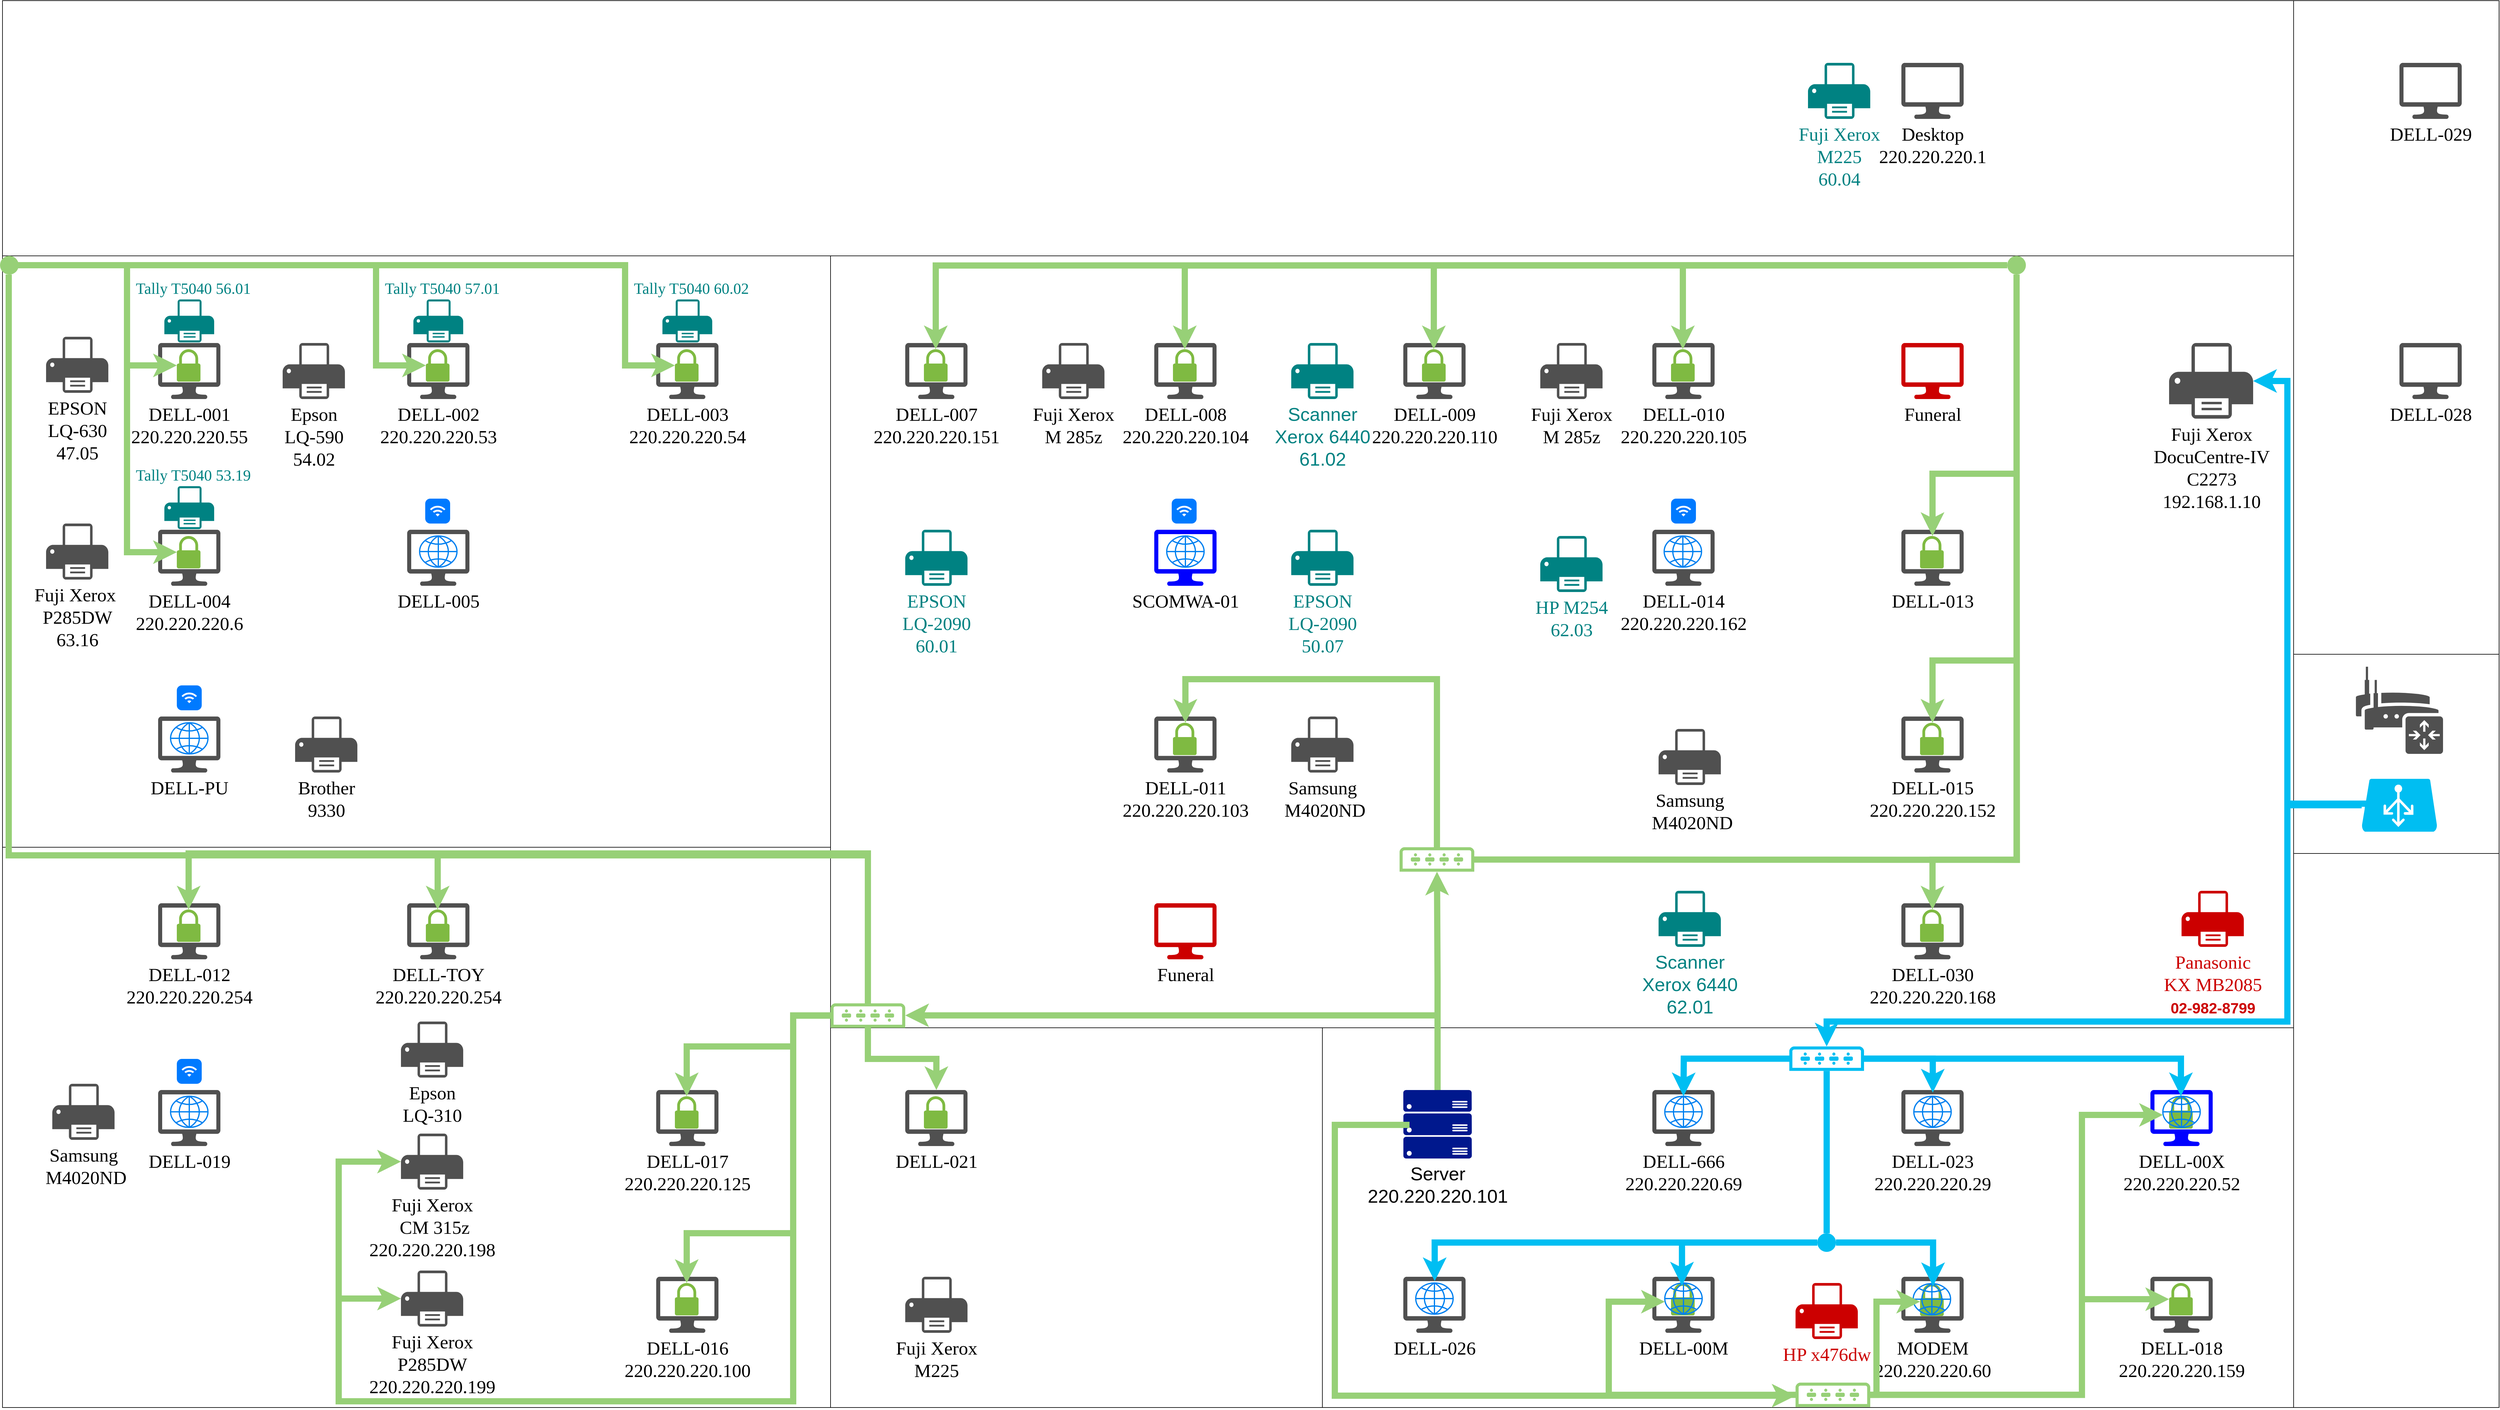 <mxfile version="20.5.3" type="device"><diagram id="SXf0tpEVpk-GD4i6pyXN" name="อัพเดท 24-11-63"><mxGraphModel dx="5590" dy="4117" grid="1" gridSize="10" guides="1" tooltips="1" connect="1" arrows="1" fold="1" page="1" pageScale="1" pageWidth="850" pageHeight="1100" math="0" shadow="0"><root><mxCell id="f-TOPqAcIMhOfcNf-VaI-0"/><mxCell id="M4cywnT3TZyjQohuFBCj-0" value="ขอบเขตห้อง" style="locked=1;" parent="f-TOPqAcIMhOfcNf-VaI-0"/><mxCell id="DyVjsTRH0FuvdyQmGpgD-0" value="&amp;nbsp;&lt;br&gt;&amp;nbsp;&lt;br&gt;" style="rounded=0;whiteSpace=wrap;html=1;fontFamily=Tahoma;fontSize=50;" parent="M4cywnT3TZyjQohuFBCj-0" vertex="1"><mxGeometry x="-250" y="1110" width="1330" height="900" as="geometry"/></mxCell><mxCell id="DyVjsTRH0FuvdyQmGpgD-1" value="" style="rounded=0;whiteSpace=wrap;html=1;fontFamily=Tahoma;fontSize=50;" parent="M4cywnT3TZyjQohuFBCj-0" vertex="1"><mxGeometry x="-250" y="160" width="1330" height="950" as="geometry"/></mxCell><mxCell id="DyVjsTRH0FuvdyQmGpgD-2" value="" style="rounded=0;whiteSpace=wrap;html=1;fontSize=50;fontFamily=Tahoma;" parent="M4cywnT3TZyjQohuFBCj-0" vertex="1"><mxGeometry x="1870" y="1400" width="1560" height="610" as="geometry"/></mxCell><mxCell id="DyVjsTRH0FuvdyQmGpgD-3" value="" style="rounded=0;whiteSpace=wrap;html=1;fontFamily=Tahoma;fontSize=50;" parent="M4cywnT3TZyjQohuFBCj-0" vertex="1"><mxGeometry x="1080" y="1400" width="790" height="610" as="geometry"/></mxCell><mxCell id="DyVjsTRH0FuvdyQmGpgD-4" value="" style="rounded=0;whiteSpace=wrap;html=1;fontFamily=Tahoma;fontSize=50;" parent="M4cywnT3TZyjQohuFBCj-0" vertex="1"><mxGeometry x="3430" y="-250" width="330" height="1050" as="geometry"/></mxCell><mxCell id="DyVjsTRH0FuvdyQmGpgD-5" value="" style="rounded=0;whiteSpace=wrap;html=1;fontSize=50;fontFamily=Tahoma;" parent="M4cywnT3TZyjQohuFBCj-0" vertex="1"><mxGeometry x="3430" y="1120" width="330" height="890" as="geometry"/></mxCell><mxCell id="vWZ2bZ8smG01XVmzT3Pg-3" value="" style="rounded=0;whiteSpace=wrap;html=1;" parent="M4cywnT3TZyjQohuFBCj-0" vertex="1"><mxGeometry x="-250" y="-250" width="3680" height="410" as="geometry"/></mxCell><mxCell id="vrnas719oJ4A_Dz5osSf-31" value="" style="rounded=0;whiteSpace=wrap;html=1;fontFamily=Tahoma;fontSize=50;" parent="M4cywnT3TZyjQohuFBCj-0" vertex="1"><mxGeometry x="1080" y="160" width="2350" height="1240" as="geometry"/></mxCell><mxCell id="Fcl9H4rcNKDT1mkGbeQJ-31" value="" style="rounded=0;whiteSpace=wrap;html=1;" parent="M4cywnT3TZyjQohuFBCj-0" vertex="1"><mxGeometry x="3430" y="800" width="330" height="320" as="geometry"/></mxCell><mxCell id="M4cywnT3TZyjQohuFBCj-1" value="โทรศัพท์" style="locked=1;" parent="f-TOPqAcIMhOfcNf-VaI-0" visible="0"/><mxCell id="s9-2YyOUEzaTdB9-JsQf-2" value="&lt;b style=&quot;font-size: 24px&quot;&gt;02-503-9491&lt;/b&gt;" style="shape=mxgraph.signs.tech.cell_phone;html=1;pointerEvents=1;fillColor=#000000;strokeColor=none;verticalLabelPosition=top;verticalAlign=bottom;align=center;labelPosition=center;" parent="M4cywnT3TZyjQohuFBCj-1" vertex="1"><mxGeometry x="250" y="590" width="47" height="98" as="geometry"/></mxCell><mxCell id="s9-2YyOUEzaTdB9-JsQf-6" value="&lt;b style=&quot;font-size: 24px&quot;&gt;02-503-9996&lt;/b&gt;" style="shape=mxgraph.signs.tech.cell_phone;html=1;pointerEvents=1;fillColor=#000000;strokeColor=none;verticalLabelPosition=top;verticalAlign=bottom;align=center;labelPosition=center;" parent="M4cywnT3TZyjQohuFBCj-1" vertex="1"><mxGeometry x="3080" y="1790" width="47" height="98" as="geometry"/></mxCell><mxCell id="s9-2YyOUEzaTdB9-JsQf-8" value="&lt;b style=&quot;font-size: 24px&quot;&gt;02-503-9491&lt;br&gt;&lt;/b&gt;" style="shape=mxgraph.signs.tech.cell_phone;html=1;pointerEvents=1;strokeColor=none;verticalLabelPosition=top;verticalAlign=bottom;align=center;fillColor=#000000;labelPosition=center;" parent="M4cywnT3TZyjQohuFBCj-1" vertex="1"><mxGeometry x="2803" y="792" width="47" height="98" as="geometry"/></mxCell><mxCell id="s9-2YyOUEzaTdB9-JsQf-13" value="&lt;b style=&quot;font-size: 24px&quot;&gt;02-982-8798&lt;/b&gt;" style="shape=mxgraph.signs.tech.cell_phone;html=1;pointerEvents=1;fillColor=#000000;strokeColor=none;verticalLabelPosition=top;verticalAlign=bottom;align=center;labelPosition=center;" parent="M4cywnT3TZyjQohuFBCj-1" vertex="1"><mxGeometry x="1600" y="792" width="47" height="98" as="geometry"/></mxCell><mxCell id="H8keu7d3DDu3pE4mZcWP-16" value="&lt;span style=&quot;font-size: 24px&quot;&gt;086-305-1781&lt;/span&gt;" style="shape=mxgraph.signs.tech.cell_phone;html=1;pointerEvents=1;strokeColor=none;verticalLabelPosition=top;verticalAlign=bottom;align=center;labelPosition=center;fillColor=#CC0066;fontColor=#CC0066;fontStyle=1" parent="M4cywnT3TZyjQohuFBCj-1" vertex="1"><mxGeometry x="2560" y="1490" width="47" height="98" as="geometry"/></mxCell><mxCell id="H8keu7d3DDu3pE4mZcWP-17" value="&lt;span style=&quot;font-size: 24px&quot;&gt;086-305-1782&lt;/span&gt;" style="shape=mxgraph.signs.tech.cell_phone;html=1;pointerEvents=1;strokeColor=none;verticalLabelPosition=top;verticalAlign=bottom;align=center;labelPosition=center;fillColor=#CC0066;fontColor=#CC0066;fontStyle=1" parent="M4cywnT3TZyjQohuFBCj-1" vertex="1"><mxGeometry x="2803" y="1100" width="47" height="98" as="geometry"/></mxCell><mxCell id="H8keu7d3DDu3pE4mZcWP-18" value="&lt;span style=&quot;font-size: 24px&quot;&gt;081-807-2687&lt;/span&gt;" style="shape=mxgraph.signs.tech.cell_phone;html=1;pointerEvents=1;strokeColor=none;verticalLabelPosition=top;verticalAlign=bottom;align=center;labelPosition=center;fillColor=#CC0066;fontColor=#CC0066;fontStyle=1" parent="M4cywnT3TZyjQohuFBCj-1" vertex="1"><mxGeometry x="220" y="1490" width="47" height="98" as="geometry"/></mxCell><mxCell id="H8keu7d3DDu3pE4mZcWP-19" value="&lt;span style=&quot;font-size: 24px&quot;&gt;092-253-5009&lt;/span&gt;" style="shape=mxgraph.signs.tech.cell_phone;html=1;pointerEvents=1;strokeColor=none;verticalLabelPosition=top;verticalAlign=bottom;align=center;labelPosition=center;fillColor=#CC0066;fontColor=#CC0066;fontStyle=1" parent="M4cywnT3TZyjQohuFBCj-1" vertex="1"><mxGeometry x="1540" y="290" width="47" height="98" as="geometry"/></mxCell><mxCell id="EndkMGnYIv0Gp6CMNFBP-4" style="edgeStyle=orthogonalEdgeStyle;rounded=0;orthogonalLoop=1;jettySize=auto;html=1;exitX=1;exitY=0.5;exitDx=0;exitDy=0;exitPerimeter=0;entryX=0.5;entryY=1;entryDx=0;entryDy=0;entryPerimeter=0;dashed=1;strokeWidth=2;" parent="M4cywnT3TZyjQohuFBCj-1" source="H8keu7d3DDu3pE4mZcWP-23" target="UMbm4JfTCg6qUx0sTSbx-6" edge="1"><mxGeometry relative="1" as="geometry"/></mxCell><mxCell id="H8keu7d3DDu3pE4mZcWP-23" value="&lt;b style=&quot;font-size: 24px&quot;&gt;02-504-0123&lt;br&gt;48.02&lt;br&gt;&lt;/b&gt;" style="shape=mxgraph.signs.tech.cell_phone;html=1;pointerEvents=1;strokeColor=none;verticalLabelPosition=middle;verticalAlign=middle;align=left;fillColor=#000099;labelPosition=right;fontColor=#000099;" parent="M4cywnT3TZyjQohuFBCj-1" vertex="1"><mxGeometry x="2850" y="792" width="47" height="98" as="geometry"/></mxCell><mxCell id="UMbm4JfTCg6qUx0sTSbx-31" style="edgeStyle=orthogonalEdgeStyle;rounded=0;orthogonalLoop=1;jettySize=auto;html=1;exitX=1;exitY=0.5;exitDx=0;exitDy=0;exitPerimeter=0;entryX=0;entryY=0.5;entryDx=0;entryDy=0;entryPerimeter=0;fontSize=33;fontColor=#FF0000;dashed=1;strokeWidth=2;" parent="M4cywnT3TZyjQohuFBCj-1" source="H8keu7d3DDu3pE4mZcWP-24" target="H8keu7d3DDu3pE4mZcWP-23" edge="1"><mxGeometry relative="1" as="geometry"/></mxCell><mxCell id="H8keu7d3DDu3pE4mZcWP-24" value="&lt;b style=&quot;font-size: 24px&quot;&gt;1050&lt;br&gt;&lt;/b&gt;" style="shape=mxgraph.signs.tech.cell_phone;html=1;pointerEvents=1;strokeColor=none;verticalLabelPosition=top;verticalAlign=bottom;align=center;fillColor=#000099;labelPosition=center;fontColor=#000099;" parent="M4cywnT3TZyjQohuFBCj-1" vertex="1"><mxGeometry x="2560" y="590" width="47" height="98" as="geometry"/></mxCell><mxCell id="UMbm4JfTCg6qUx0sTSbx-40" style="edgeStyle=orthogonalEdgeStyle;rounded=0;orthogonalLoop=1;jettySize=auto;html=1;exitX=0;exitY=0.5;exitDx=0;exitDy=0;exitPerimeter=0;entryX=1;entryY=0.5;entryDx=0;entryDy=0;entryPerimeter=0;fontSize=33;fontColor=#FF0000;dashed=1;strokeWidth=2;strokeColor=#99CCFF;" parent="M4cywnT3TZyjQohuFBCj-1" source="UMbm4JfTCg6qUx0sTSbx-5" target="H8keu7d3DDu3pE4mZcWP-23" edge="1"><mxGeometry relative="1" as="geometry"><Array as="points"><mxPoint x="2990" y="1839"/><mxPoint x="2990" y="841"/></Array></mxGeometry></mxCell><mxCell id="UMbm4JfTCg6qUx0sTSbx-5" value="&lt;b style=&quot;font-size: 24px&quot;&gt;1052&lt;br&gt;&lt;br&gt;&lt;/b&gt;" style="shape=mxgraph.signs.tech.cell_phone;html=1;pointerEvents=1;strokeColor=none;verticalLabelPosition=top;verticalAlign=bottom;align=center;fillColor=#000099;labelPosition=center;fontColor=#000099;" parent="M4cywnT3TZyjQohuFBCj-1" vertex="1"><mxGeometry x="3033" y="1790" width="47" height="98" as="geometry"/></mxCell><mxCell id="UMbm4JfTCg6qUx0sTSbx-6" value="&lt;b style=&quot;font-size: 24px&quot;&gt;1138&lt;br&gt;&lt;/b&gt;" style="shape=mxgraph.signs.tech.cell_phone;html=1;pointerEvents=1;strokeColor=none;verticalLabelPosition=top;verticalAlign=bottom;align=center;fillColor=#000099;labelPosition=center;fontColor=#000099;" parent="M4cywnT3TZyjQohuFBCj-1" vertex="1"><mxGeometry x="3470" y="300" width="47" height="98" as="geometry"/></mxCell><mxCell id="UMbm4JfTCg6qUx0sTSbx-39" style="edgeStyle=orthogonalEdgeStyle;rounded=0;orthogonalLoop=1;jettySize=auto;html=1;exitX=1;exitY=0.5;exitDx=0;exitDy=0;exitPerimeter=0;entryX=1;entryY=0.5;entryDx=0;entryDy=0;entryPerimeter=0;fontSize=33;fontColor=#FF0000;dashed=1;strokeWidth=2;" parent="M4cywnT3TZyjQohuFBCj-1" source="UMbm4JfTCg6qUx0sTSbx-7" target="H8keu7d3DDu3pE4mZcWP-23" edge="1"><mxGeometry relative="1" as="geometry"><Array as="points"><mxPoint x="2990" y="1149"/><mxPoint x="2990" y="841"/></Array></mxGeometry></mxCell><mxCell id="UMbm4JfTCg6qUx0sTSbx-7" value="&lt;b style=&quot;font-size: 24px&quot;&gt;1133&lt;br&gt;&lt;/b&gt;" style="shape=mxgraph.signs.tech.cell_phone;html=1;pointerEvents=1;strokeColor=none;verticalLabelPosition=middle;verticalAlign=middle;align=left;fillColor=#000099;labelPosition=right;fontColor=#000099;" parent="M4cywnT3TZyjQohuFBCj-1" vertex="1"><mxGeometry x="2850" y="1100" width="47" height="98" as="geometry"/></mxCell><mxCell id="EndkMGnYIv0Gp6CMNFBP-21" style="edgeStyle=orthogonalEdgeStyle;rounded=0;orthogonalLoop=1;jettySize=auto;html=1;exitX=0.5;exitY=1;exitDx=0;exitDy=0;exitPerimeter=0;entryX=0.5;entryY=1;entryDx=0;entryDy=0;entryPerimeter=0;dashed=1;strokeColor=#000000;strokeWidth=2;" parent="M4cywnT3TZyjQohuFBCj-1" source="UMbm4JfTCg6qUx0sTSbx-8" target="UMbm4JfTCg6qUx0sTSbx-10" edge="1"><mxGeometry relative="1" as="geometry"><Array as="points"><mxPoint x="2173" y="520"/><mxPoint x="1783" y="520"/></Array></mxGeometry></mxCell><mxCell id="UMbm4JfTCg6qUx0sTSbx-8" value="&lt;b style=&quot;font-size: 24px&quot;&gt;1138&lt;br&gt;&lt;/b&gt;" style="shape=mxgraph.signs.tech.cell_phone;html=1;pointerEvents=1;strokeColor=none;verticalLabelPosition=top;verticalAlign=bottom;align=center;fillColor=#000099;labelPosition=center;fontColor=#000099;" parent="M4cywnT3TZyjQohuFBCj-1" vertex="1"><mxGeometry x="2150" y="290" width="47" height="98" as="geometry"/></mxCell><mxCell id="UMbm4JfTCg6qUx0sTSbx-38" style="edgeStyle=orthogonalEdgeStyle;rounded=0;orthogonalLoop=1;jettySize=auto;html=1;exitX=1;exitY=0.5;exitDx=0;exitDy=0;exitPerimeter=0;entryX=0;entryY=0.5;entryDx=0;entryDy=0;entryPerimeter=0;fontSize=33;fontColor=#FF0000;dashed=1;strokeWidth=2;" parent="M4cywnT3TZyjQohuFBCj-1" source="UMbm4JfTCg6qUx0sTSbx-9" target="H8keu7d3DDu3pE4mZcWP-23" edge="1"><mxGeometry relative="1" as="geometry"/></mxCell><mxCell id="UMbm4JfTCg6qUx0sTSbx-9" value="&lt;b style=&quot;font-size: 24px&quot;&gt;1051&lt;br&gt;&lt;br&gt;&lt;/b&gt;" style="shape=mxgraph.signs.tech.cell_phone;html=1;pointerEvents=1;strokeColor=none;verticalLabelPosition=top;verticalAlign=bottom;align=center;fillColor=#000099;labelPosition=center;fontColor=#000099;" parent="M4cywnT3TZyjQohuFBCj-1" vertex="1"><mxGeometry x="1647" y="792" width="47" height="98" as="geometry"/></mxCell><mxCell id="EndkMGnYIv0Gp6CMNFBP-22" style="edgeStyle=orthogonalEdgeStyle;rounded=0;orthogonalLoop=1;jettySize=auto;html=1;exitX=0.5;exitY=1;exitDx=0;exitDy=0;exitPerimeter=0;entryX=0.5;entryY=1;entryDx=0;entryDy=0;entryPerimeter=0;dashed=1;strokeColor=#000000;strokeWidth=2;" parent="M4cywnT3TZyjQohuFBCj-1" source="UMbm4JfTCg6qUx0sTSbx-10" target="UMbm4JfTCg6qUx0sTSbx-11" edge="1"><mxGeometry relative="1" as="geometry"><Array as="points"><mxPoint x="1783" y="520"/><mxPoint x="1383" y="520"/></Array></mxGeometry></mxCell><mxCell id="UMbm4JfTCg6qUx0sTSbx-10" value="&lt;b style=&quot;font-size: 24px&quot;&gt;1134&lt;br&gt;&lt;/b&gt;" style="shape=mxgraph.signs.tech.cell_phone;html=1;pointerEvents=1;strokeColor=none;verticalLabelPosition=top;verticalAlign=bottom;align=center;fillColor=#000099;labelPosition=center;fontColor=#000099;" parent="M4cywnT3TZyjQohuFBCj-1" vertex="1"><mxGeometry x="1760" y="290" width="47" height="98" as="geometry"/></mxCell><mxCell id="EndkMGnYIv0Gp6CMNFBP-25" style="edgeStyle=orthogonalEdgeStyle;rounded=0;orthogonalLoop=1;jettySize=auto;html=1;exitX=0.5;exitY=1;exitDx=0;exitDy=0;exitPerimeter=0;entryX=0.5;entryY=0.125;entryDx=0;entryDy=0;entryPerimeter=0;dashed=1;strokeColor=#000000;strokeWidth=2;" parent="M4cywnT3TZyjQohuFBCj-1" source="UMbm4JfTCg6qUx0sTSbx-11" target="UMbm4JfTCg6qUx0sTSbx-16" edge="1"><mxGeometry relative="1" as="geometry"/></mxCell><mxCell id="UMbm4JfTCg6qUx0sTSbx-11" value="&lt;b style=&quot;font-size: 24px&quot;&gt;1131&lt;br&gt;&lt;/b&gt;" style="shape=mxgraph.signs.tech.cell_phone;html=1;pointerEvents=1;strokeColor=none;verticalLabelPosition=top;verticalAlign=bottom;align=center;fillColor=#000099;labelPosition=center;fontColor=#000099;" parent="M4cywnT3TZyjQohuFBCj-1" vertex="1"><mxGeometry x="1360" y="290" width="47" height="98" as="geometry"/></mxCell><mxCell id="UMbm4JfTCg6qUx0sTSbx-43" style="edgeStyle=orthogonalEdgeStyle;rounded=0;orthogonalLoop=1;jettySize=auto;html=1;exitX=1;exitY=0.5;exitDx=0;exitDy=0;exitPerimeter=0;entryX=0;entryY=0.5;entryDx=0;entryDy=0;entryPerimeter=0;fontSize=33;fontColor=#FF0000;dashed=1;strokeWidth=2;" parent="M4cywnT3TZyjQohuFBCj-1" source="UMbm4JfTCg6qUx0sTSbx-14" target="UMbm4JfTCg6qUx0sTSbx-9" edge="1"><mxGeometry relative="1" as="geometry"><Array as="points"><mxPoint x="250" y="841"/></Array></mxGeometry></mxCell><mxCell id="UMbm4JfTCg6qUx0sTSbx-14" value="&lt;b style=&quot;font-size: 24px&quot;&gt;1132&lt;br&gt;&lt;br&gt;&lt;/b&gt;" style="shape=mxgraph.signs.tech.cell_phone;html=1;pointerEvents=1;strokeColor=none;verticalLabelPosition=top;verticalAlign=bottom;align=center;fillColor=#000099;labelPosition=center;fontColor=#000099;" parent="M4cywnT3TZyjQohuFBCj-1" vertex="1"><mxGeometry x="203" y="590" width="47" height="98" as="geometry"/></mxCell><mxCell id="UMbm4JfTCg6qUx0sTSbx-15" value="&lt;b style=&quot;font-size: 24px&quot;&gt;1053&lt;br&gt;&lt;br&gt;&lt;/b&gt;" style="shape=mxgraph.signs.tech.cell_phone;html=1;pointerEvents=1;strokeColor=none;verticalLabelPosition=top;verticalAlign=bottom;align=center;fillColor=#000099;labelPosition=center;fontColor=#000099;" parent="M4cywnT3TZyjQohuFBCj-1" vertex="1"><mxGeometry x="270" y="1490" width="47" height="98" as="geometry"/></mxCell><mxCell id="UMbm4JfTCg6qUx0sTSbx-16" value="&lt;b style=&quot;font-size: 24px&quot;&gt;1135&lt;br&gt;&lt;/b&gt;" style="shape=mxgraph.signs.tech.cell_phone;html=1;pointerEvents=1;strokeColor=none;verticalLabelPosition=top;verticalAlign=bottom;align=center;fillColor=#000099;labelPosition=center;fontColor=#000099;" parent="M4cywnT3TZyjQohuFBCj-1" vertex="1"><mxGeometry x="1360" y="1490" width="47" height="98" as="geometry"/></mxCell><mxCell id="UMbm4JfTCg6qUx0sTSbx-44" style="edgeStyle=orthogonalEdgeStyle;rounded=0;orthogonalLoop=1;jettySize=auto;html=1;exitX=1;exitY=0.5;exitDx=0;exitDy=0;exitPerimeter=0;entryX=0;entryY=0.5;entryDx=0;entryDy=0;entryPerimeter=0;fontSize=33;fontColor=#FF0000;dashed=1;strokeWidth=2;" parent="M4cywnT3TZyjQohuFBCj-1" source="UMbm4JfTCg6qUx0sTSbx-19" target="UMbm4JfTCg6qUx0sTSbx-9" edge="1"><mxGeometry relative="1" as="geometry"><Array as="points"><mxPoint x="250" y="939"/><mxPoint x="250" y="841"/></Array></mxGeometry></mxCell><mxCell id="EndkMGnYIv0Gp6CMNFBP-23" style="edgeStyle=orthogonalEdgeStyle;rounded=0;orthogonalLoop=1;jettySize=auto;html=1;exitX=0.5;exitY=1;exitDx=0;exitDy=0;exitPerimeter=0;entryX=0.5;entryY=0.125;entryDx=0;entryDy=0;entryPerimeter=0;dashed=1;strokeColor=#000000;strokeWidth=2;" parent="M4cywnT3TZyjQohuFBCj-1" source="UMbm4JfTCg6qUx0sTSbx-19" target="UMbm4JfTCg6qUx0sTSbx-15" edge="1"><mxGeometry relative="1" as="geometry"/></mxCell><mxCell id="UMbm4JfTCg6qUx0sTSbx-19" value="&lt;b style=&quot;font-size: 24px&quot;&gt;1051&lt;br&gt;&lt;/b&gt;" style="shape=mxgraph.signs.tech.cell_phone;html=1;pointerEvents=1;strokeColor=none;verticalLabelPosition=top;verticalAlign=bottom;align=center;fillColor=#000099;labelPosition=center;fontColor=#000099;" parent="M4cywnT3TZyjQohuFBCj-1" vertex="1"><mxGeometry x="156" y="890" width="47" height="98" as="geometry"/></mxCell><mxCell id="UMbm4JfTCg6qUx0sTSbx-32" style="edgeStyle=orthogonalEdgeStyle;rounded=0;orthogonalLoop=1;jettySize=auto;html=1;exitX=1;exitY=0.5;exitDx=0;exitDy=0;exitPerimeter=0;entryX=0;entryY=0.5;entryDx=0;entryDy=0;entryPerimeter=0;fontSize=33;fontColor=#FF0000;dashed=1;strokeWidth=2;" parent="M4cywnT3TZyjQohuFBCj-1" source="UMbm4JfTCg6qUx0sTSbx-21" target="H8keu7d3DDu3pE4mZcWP-23" edge="1"><mxGeometry relative="1" as="geometry"/></mxCell><mxCell id="EndkMGnYIv0Gp6CMNFBP-19" style="edgeStyle=orthogonalEdgeStyle;rounded=0;orthogonalLoop=1;jettySize=auto;html=1;exitX=0.5;exitY=1;exitDx=0;exitDy=0;exitPerimeter=0;entryX=0.5;entryY=1;entryDx=0;entryDy=0;entryPerimeter=0;strokeColor=#000000;strokeWidth=2;dashed=1;" parent="M4cywnT3TZyjQohuFBCj-1" source="UMbm4JfTCg6qUx0sTSbx-21" target="UMbm4JfTCg6qUx0sTSbx-8" edge="1"><mxGeometry relative="1" as="geometry"><Array as="points"><mxPoint x="2583" y="520"/><mxPoint x="2173" y="520"/></Array></mxGeometry></mxCell><mxCell id="UMbm4JfTCg6qUx0sTSbx-21" value="&lt;b style=&quot;font-size: 24px&quot;&gt;1138&lt;br&gt;&lt;/b&gt;" style="shape=mxgraph.signs.tech.cell_phone;html=1;pointerEvents=1;strokeColor=none;verticalLabelPosition=top;verticalAlign=bottom;align=center;fillColor=#000099;labelPosition=center;fontColor=#000099;" parent="M4cywnT3TZyjQohuFBCj-1" vertex="1"><mxGeometry x="2560" y="290" width="47" height="98" as="geometry"/></mxCell><mxCell id="EndkMGnYIv0Gp6CMNFBP-1" style="edgeStyle=orthogonalEdgeStyle;rounded=0;orthogonalLoop=1;jettySize=auto;html=1;exitX=0.5;exitY=1;exitDx=0;exitDy=0;exitPerimeter=0;entryX=0.5;entryY=0.125;entryDx=0;entryDy=0;entryPerimeter=0;dashed=1;strokeWidth=2;" parent="M4cywnT3TZyjQohuFBCj-1" source="UMbm4JfTCg6qUx0sTSbx-23" target="UMbm4JfTCg6qUx0sTSbx-6" edge="1"><mxGeometry relative="1" as="geometry"><Array as="points"><mxPoint x="3603" y="80"/><mxPoint x="3493" y="80"/></Array></mxGeometry></mxCell><mxCell id="UMbm4JfTCg6qUx0sTSbx-23" value="&lt;b style=&quot;font-size: 24px&quot;&gt;1701&lt;br&gt;สหภาพ&lt;br&gt;&lt;/b&gt;" style="shape=mxgraph.signs.tech.cell_phone;html=1;pointerEvents=1;strokeColor=none;verticalLabelPosition=top;verticalAlign=bottom;align=center;fillColor=#000099;labelPosition=center;fontColor=#000099;" parent="M4cywnT3TZyjQohuFBCj-1" vertex="1"><mxGeometry x="3580" y="-80" width="47" height="98" as="geometry"/></mxCell><mxCell id="EndkMGnYIv0Gp6CMNFBP-0" style="edgeStyle=orthogonalEdgeStyle;rounded=0;orthogonalLoop=1;jettySize=auto;html=1;exitX=0.5;exitY=1;exitDx=0;exitDy=0;exitPerimeter=0;entryX=0.5;entryY=0.125;entryDx=0;entryDy=0;entryPerimeter=0;dashed=1;strokeWidth=2;" parent="M4cywnT3TZyjQohuFBCj-1" source="UMbm4JfTCg6qUx0sTSbx-24" target="UMbm4JfTCg6qUx0sTSbx-6" edge="1"><mxGeometry relative="1" as="geometry"/></mxCell><mxCell id="UMbm4JfTCg6qUx0sTSbx-24" value="&lt;b style=&quot;font-size: 24px&quot;&gt;1123&lt;br&gt;กรุงไทย&lt;br&gt;&lt;/b&gt;" style="shape=mxgraph.signs.tech.cell_phone;html=1;pointerEvents=1;strokeColor=none;verticalLabelPosition=top;verticalAlign=bottom;align=center;fillColor=#000099;labelPosition=center;fontColor=#000099;" parent="M4cywnT3TZyjQohuFBCj-1" vertex="1"><mxGeometry x="3470" y="-80" width="47" height="98" as="geometry"/></mxCell><mxCell id="EndkMGnYIv0Gp6CMNFBP-3" style="edgeStyle=orthogonalEdgeStyle;rounded=0;orthogonalLoop=1;jettySize=auto;html=1;exitX=0.5;exitY=1;exitDx=0;exitDy=0;exitPerimeter=0;entryX=0.5;entryY=0.125;entryDx=0;entryDy=0;entryPerimeter=0;dashed=1;strokeWidth=2;" parent="M4cywnT3TZyjQohuFBCj-1" source="UMbm4JfTCg6qUx0sTSbx-25" target="UMbm4JfTCg6qUx0sTSbx-6" edge="1"><mxGeometry relative="1" as="geometry"><Array as="points"><mxPoint x="3714" y="80"/><mxPoint x="3494" y="80"/></Array></mxGeometry></mxCell><mxCell id="UMbm4JfTCg6qUx0sTSbx-25" value="&lt;b style=&quot;font-size: 24px&quot;&gt;1870&lt;br&gt;ผู้สูงอายุ&lt;br&gt;&lt;/b&gt;" style="shape=mxgraph.signs.tech.cell_phone;html=1;pointerEvents=1;strokeColor=none;verticalLabelPosition=top;verticalAlign=bottom;align=center;fillColor=#000099;labelPosition=center;fontColor=#000099;" parent="M4cywnT3TZyjQohuFBCj-1" vertex="1"><mxGeometry x="3690" y="-80" width="47" height="98" as="geometry"/></mxCell><mxCell id="M4cywnT3TZyjQohuFBCj-2" value="Network" style="locked=1;" parent="f-TOPqAcIMhOfcNf-VaI-0" visible="0"/><mxCell id="JTG5abJiaNvAfYww_Hae-1" style="edgeStyle=orthogonalEdgeStyle;rounded=0;orthogonalLoop=1;jettySize=auto;html=1;exitX=0.5;exitY=1;exitDx=0;exitDy=0;strokeWidth=10;strokeColor=#99CCFF;" parent="M4cywnT3TZyjQohuFBCj-2" source="JTG5abJiaNvAfYww_Hae-0" target="xurGcQcXW0GNTpY4zVYj-101" edge="1"><mxGeometry relative="1" as="geometry"/></mxCell><mxCell id="9vD16WFtAsydq0wS-kQd-0" value="CAT Telecom&lt;br&gt;192.168.100.1" style="pointerEvents=1;shadow=0;dashed=0;html=1;strokeColor=none;fillColor=#505050;labelPosition=center;verticalLabelPosition=bottom;verticalAlign=top;outlineConnect=0;align=center;shape=mxgraph.office.devices.session_border_controller;fontSize=30;fontFamily=Tahoma;" parent="M4cywnT3TZyjQohuFBCj-2" vertex="1"><mxGeometry x="3560" y="1210" width="89" height="81" as="geometry"/></mxCell><mxCell id="9vD16WFtAsydq0wS-kQd-1" value="TOT&lt;br&gt;192.168.0.1" style="pointerEvents=1;shadow=0;dashed=0;html=1;strokeColor=none;fillColor=#505050;labelPosition=center;verticalLabelPosition=bottom;verticalAlign=top;outlineConnect=0;align=center;shape=mxgraph.office.devices.session_border_controller;fontSize=30;fontFamily=Tahoma;" parent="M4cywnT3TZyjQohuFBCj-2" vertex="1"><mxGeometry x="3560" y="1039" width="89" height="81" as="geometry"/></mxCell><mxCell id="9vD16WFtAsydq0wS-kQd-7" value="" style="html=1;strokeWidth=1;shadow=0;dashed=0;shape=mxgraph.ios7.misc.wifi;fillColor=#007AFF;strokeColor=none;buttonText=;strokeColor2=#222222;fontColor=#222222;fontSize=8;verticalLabelPosition=bottom;verticalAlign=top;align=center;aspect=fixed;" parent="M4cywnT3TZyjQohuFBCj-2" vertex="1"><mxGeometry x="410" y="1000" width="80" height="80" as="geometry"/></mxCell><mxCell id="JTG5abJiaNvAfYww_Hae-2" style="edgeStyle=orthogonalEdgeStyle;rounded=0;orthogonalLoop=1;jettySize=auto;html=1;exitX=1;exitY=0.5;exitDx=0;exitDy=0;strokeWidth=10;strokeColor=#99CCFF;" parent="M4cywnT3TZyjQohuFBCj-2" source="JTG5abJiaNvAfYww_Hae-0" target="xurGcQcXW0GNTpY4zVYj-102" edge="1"><mxGeometry relative="1" as="geometry"/></mxCell><mxCell id="JTG5abJiaNvAfYww_Hae-3" style="edgeStyle=orthogonalEdgeStyle;rounded=0;orthogonalLoop=1;jettySize=auto;html=1;exitX=0;exitY=0.5;exitDx=0;exitDy=0;strokeWidth=10;strokeColor=#99CCFF;" parent="M4cywnT3TZyjQohuFBCj-2" source="JTG5abJiaNvAfYww_Hae-0" target="xurGcQcXW0GNTpY4zVYj-100" edge="1"><mxGeometry relative="1" as="geometry"/></mxCell><mxCell id="JTG5abJiaNvAfYww_Hae-0" value="" style="aspect=fixed;perimeter=ellipsePerimeter;html=1;align=center;shadow=0;dashed=0;spacingTop=3;image;image=img/lib/active_directory/wiring_hub.svg;" parent="M4cywnT3TZyjQohuFBCj-2" vertex="1"><mxGeometry x="390" y="66.2" width="120" height="81.6" as="geometry"/></mxCell><mxCell id="JTG5abJiaNvAfYww_Hae-5" style="edgeStyle=orthogonalEdgeStyle;rounded=0;orthogonalLoop=1;jettySize=auto;html=1;exitX=0.5;exitY=1;exitDx=0;exitDy=0;strokeWidth=10;strokeColor=#99CCFF;" parent="M4cywnT3TZyjQohuFBCj-2" source="JTG5abJiaNvAfYww_Hae-4" target="xurGcQcXW0GNTpY4zVYj-126" edge="1"><mxGeometry relative="1" as="geometry"/></mxCell><mxCell id="JTG5abJiaNvAfYww_Hae-6" style="edgeStyle=orthogonalEdgeStyle;rounded=0;orthogonalLoop=1;jettySize=auto;html=1;exitX=0.5;exitY=1;exitDx=0;exitDy=0;strokeWidth=10;strokeColor=#99CCFF;" parent="M4cywnT3TZyjQohuFBCj-2" source="JTG5abJiaNvAfYww_Hae-4" target="xurGcQcXW0GNTpY4zVYj-114" edge="1"><mxGeometry relative="1" as="geometry"/></mxCell><mxCell id="JTG5abJiaNvAfYww_Hae-7" style="edgeStyle=orthogonalEdgeStyle;rounded=0;orthogonalLoop=1;jettySize=auto;html=1;exitX=0.5;exitY=1;exitDx=0;exitDy=0;strokeWidth=10;strokeColor=#99CCFF;" parent="M4cywnT3TZyjQohuFBCj-2" source="JTG5abJiaNvAfYww_Hae-4" target="xurGcQcXW0GNTpY4zVYj-128" edge="1"><mxGeometry relative="1" as="geometry"/></mxCell><mxCell id="JTG5abJiaNvAfYww_Hae-8" style="edgeStyle=orthogonalEdgeStyle;rounded=0;orthogonalLoop=1;jettySize=auto;html=1;exitX=0.5;exitY=1;exitDx=0;exitDy=0;strokeWidth=10;strokeColor=#99CCFF;" parent="M4cywnT3TZyjQohuFBCj-2" source="JTG5abJiaNvAfYww_Hae-4" target="xurGcQcXW0GNTpY4zVYj-118" edge="1"><mxGeometry relative="1" as="geometry"/></mxCell><mxCell id="JTG5abJiaNvAfYww_Hae-4" value="" style="aspect=fixed;perimeter=ellipsePerimeter;html=1;align=center;shadow=0;dashed=0;spacingTop=3;image;image=img/lib/active_directory/wiring_hub.svg;" parent="M4cywnT3TZyjQohuFBCj-2" vertex="1"><mxGeometry x="1820" y="66.2" width="120" height="81.6" as="geometry"/></mxCell><mxCell id="EndkMGnYIv0Gp6CMNFBP-14" style="edgeStyle=orthogonalEdgeStyle;rounded=0;orthogonalLoop=1;jettySize=auto;html=1;exitX=0;exitY=0.5;exitDx=0;exitDy=0;strokeColor=#99CCFF;strokeWidth=10;entryX=0;entryY=0.5;entryDx=0;entryDy=0;entryPerimeter=0;" parent="M4cywnT3TZyjQohuFBCj-2" source="JTG5abJiaNvAfYww_Hae-9" target="p7U41ayXRWuReT35flp4-27" edge="1"><mxGeometry relative="1" as="geometry"><Array as="points"><mxPoint x="3026" y="941"/><mxPoint x="2880" y="940"/></Array></mxGeometry></mxCell><mxCell id="EndkMGnYIv0Gp6CMNFBP-15" style="edgeStyle=orthogonalEdgeStyle;rounded=0;orthogonalLoop=1;jettySize=auto;html=1;exitX=0;exitY=0.5;exitDx=0;exitDy=0;strokeColor=#99CCFF;strokeWidth=10;" parent="M4cywnT3TZyjQohuFBCj-2" source="JTG5abJiaNvAfYww_Hae-9" target="xurGcQcXW0GNTpY4zVYj-141" edge="1"><mxGeometry relative="1" as="geometry"><Array as="points"><mxPoint x="3050" y="941"/><mxPoint x="3050" y="1245"/></Array></mxGeometry></mxCell><mxCell id="EndkMGnYIv0Gp6CMNFBP-16" style="edgeStyle=orthogonalEdgeStyle;rounded=0;orthogonalLoop=1;jettySize=auto;html=1;exitX=0;exitY=0.5;exitDx=0;exitDy=0;strokeColor=#99CCFF;strokeWidth=10;" parent="M4cywnT3TZyjQohuFBCj-2" source="JTG5abJiaNvAfYww_Hae-9" target="TDAQE0q-f55wZVB_y347-11" edge="1"><mxGeometry relative="1" as="geometry"><Array as="points"><mxPoint x="3050" y="941"/><mxPoint x="3050" y="645"/></Array></mxGeometry></mxCell><mxCell id="JTG5abJiaNvAfYww_Hae-9" value="" style="aspect=fixed;perimeter=ellipsePerimeter;html=1;align=center;shadow=0;dashed=0;spacingTop=3;image;image=img/lib/active_directory/wiring_hub.svg;" parent="M4cywnT3TZyjQohuFBCj-2" vertex="1"><mxGeometry x="3110" y="900" width="120" height="81.6" as="geometry"/></mxCell><mxCell id="JTG5abJiaNvAfYww_Hae-15" style="edgeStyle=orthogonalEdgeStyle;rounded=0;orthogonalLoop=1;jettySize=auto;html=1;exitX=0.5;exitY=1;exitDx=0;exitDy=0;strokeWidth=10;strokeColor=#99CCFF;" parent="M4cywnT3TZyjQohuFBCj-2" source="JTG5abJiaNvAfYww_Hae-14" target="TDAQE0q-f55wZVB_y347-8" edge="1"><mxGeometry relative="1" as="geometry"/></mxCell><mxCell id="JTG5abJiaNvAfYww_Hae-16" style="edgeStyle=orthogonalEdgeStyle;rounded=0;orthogonalLoop=1;jettySize=auto;html=1;exitX=0.5;exitY=1;exitDx=0;exitDy=0;strokeWidth=10;strokeColor=#99CCFF;" parent="M4cywnT3TZyjQohuFBCj-2" source="JTG5abJiaNvAfYww_Hae-14" target="xurGcQcXW0GNTpY4zVYj-130" edge="1"><mxGeometry relative="1" as="geometry"/></mxCell><mxCell id="JTG5abJiaNvAfYww_Hae-14" value="" style="aspect=fixed;perimeter=ellipsePerimeter;html=1;align=center;shadow=0;dashed=0;spacingTop=3;image;image=img/lib/active_directory/wiring_hub.svg;" parent="M4cywnT3TZyjQohuFBCj-2" vertex="1"><mxGeometry x="500" y="998.4" width="120" height="81.6" as="geometry"/></mxCell><mxCell id="EndkMGnYIv0Gp6CMNFBP-17" style="edgeStyle=orthogonalEdgeStyle;rounded=0;orthogonalLoop=1;jettySize=auto;html=1;exitX=1;exitY=0.5;exitDx=0;exitDy=0;strokeColor=#99CCFF;strokeWidth=10;" parent="M4cywnT3TZyjQohuFBCj-2" source="JTG5abJiaNvAfYww_Hae-17" target="xurGcQcXW0GNTpY4zVYj-147" edge="1"><mxGeometry relative="1" as="geometry"><Array as="points"><mxPoint x="690" y="1411"/><mxPoint x="690" y="1845"/></Array></mxGeometry></mxCell><mxCell id="EndkMGnYIv0Gp6CMNFBP-18" style="edgeStyle=orthogonalEdgeStyle;rounded=0;orthogonalLoop=1;jettySize=auto;html=1;exitX=1;exitY=0.5;exitDx=0;exitDy=0;strokeColor=#99CCFF;strokeWidth=10;" parent="M4cywnT3TZyjQohuFBCj-2" source="JTG5abJiaNvAfYww_Hae-17" target="xurGcQcXW0GNTpY4zVYj-145" edge="1"><mxGeometry relative="1" as="geometry"><Array as="points"><mxPoint x="690" y="1411"/><mxPoint x="690" y="1545"/></Array></mxGeometry></mxCell><mxCell id="JTG5abJiaNvAfYww_Hae-17" value="" style="aspect=fixed;perimeter=ellipsePerimeter;html=1;align=center;shadow=0;dashed=0;spacingTop=3;image;image=img/lib/active_directory/wiring_hub.svg;" parent="M4cywnT3TZyjQohuFBCj-2" vertex="1"><mxGeometry x="790" y="1370" width="120" height="81.6" as="geometry"/></mxCell><mxCell id="JTG5abJiaNvAfYww_Hae-21" style="edgeStyle=orthogonalEdgeStyle;rounded=0;orthogonalLoop=1;jettySize=auto;html=1;exitX=0;exitY=0.5;exitDx=0;exitDy=0;strokeWidth=10;strokeColor=#99CCFF;" parent="M4cywnT3TZyjQohuFBCj-2" source="JTG5abJiaNvAfYww_Hae-20" target="xurGcQcXW0GNTpY4zVYj-161" edge="1"><mxGeometry relative="1" as="geometry"><Array as="points"><mxPoint x="2860" y="1711"/></Array></mxGeometry></mxCell><mxCell id="EndkMGnYIv0Gp6CMNFBP-8" style="edgeStyle=orthogonalEdgeStyle;rounded=0;orthogonalLoop=1;jettySize=auto;html=1;exitX=0;exitY=0.5;exitDx=0;exitDy=0;strokeColor=#99CCFF;strokeWidth=10;" parent="M4cywnT3TZyjQohuFBCj-2" source="JTG5abJiaNvAfYww_Hae-20" target="xurGcQcXW0GNTpY4zVYj-154" edge="1"><mxGeometry relative="1" as="geometry"/></mxCell><mxCell id="JTG5abJiaNvAfYww_Hae-20" value="" style="aspect=fixed;perimeter=ellipsePerimeter;html=1;align=center;shadow=0;dashed=0;spacingTop=3;image;image=img/lib/active_directory/wiring_hub.svg;" parent="M4cywnT3TZyjQohuFBCj-2" vertex="1"><mxGeometry x="3300" y="1670" width="120" height="81.6" as="geometry"/></mxCell><mxCell id="EndkMGnYIv0Gp6CMNFBP-26" value="" style="html=1;strokeWidth=1;shadow=0;dashed=0;shape=mxgraph.ios7.misc.wifi;fillColor=#007AFF;strokeColor=none;buttonText=;strokeColor2=#222222;fontColor=#222222;fontSize=8;verticalLabelPosition=bottom;verticalAlign=top;align=center;aspect=fixed;" parent="M4cywnT3TZyjQohuFBCj-2" vertex="1"><mxGeometry x="2000" y="610" width="80" height="80" as="geometry"/></mxCell><mxCell id="EndkMGnYIv0Gp6CMNFBP-27" value="" style="html=1;strokeWidth=1;shadow=0;dashed=0;shape=mxgraph.ios7.misc.wifi;fillColor=#007AFF;strokeColor=none;buttonText=;strokeColor2=#222222;fontColor=#222222;fontSize=8;verticalLabelPosition=bottom;verticalAlign=top;align=center;aspect=fixed;" parent="M4cywnT3TZyjQohuFBCj-2" vertex="1"><mxGeometry x="2680" y="1410" width="80" height="80" as="geometry"/></mxCell><mxCell id="EndkMGnYIv0Gp6CMNFBP-28" value="" style="html=1;strokeWidth=1;shadow=0;dashed=0;shape=mxgraph.ios7.misc.wifi;fillColor=#007AFF;strokeColor=none;buttonText=;strokeColor2=#222222;fontColor=#222222;fontSize=8;verticalLabelPosition=bottom;verticalAlign=top;align=center;aspect=fixed;" parent="M4cywnT3TZyjQohuFBCj-2" vertex="1"><mxGeometry x="3430" y="1130" width="80" height="80" as="geometry"/></mxCell><mxCell id="W_UPt4zRYAUl43Yc6QiR-3" value="PC" style="" parent="f-TOPqAcIMhOfcNf-VaI-0"/><mxCell id="xurGcQcXW0GNTpY4zVYj-100" value="DELL-001&lt;br&gt;220.220.220.55" style="pointerEvents=1;shadow=0;dashed=0;html=1;strokeColor=none;fillColor=#505050;labelPosition=center;verticalLabelPosition=bottom;verticalAlign=top;outlineConnect=0;align=center;shape=mxgraph.office.devices.lcd_monitor;fontSize=30;fontFamily=Tahoma;" parent="W_UPt4zRYAUl43Yc6QiR-3" vertex="1"><mxGeometry y="300" width="100" height="90" as="geometry"/></mxCell><mxCell id="xurGcQcXW0GNTpY4zVYj-101" value="DELL-002&lt;br&gt;220.220.220.53" style="pointerEvents=1;shadow=0;dashed=0;html=1;strokeColor=none;fillColor=#505050;labelPosition=center;verticalLabelPosition=bottom;verticalAlign=top;outlineConnect=0;align=center;shape=mxgraph.office.devices.lcd_monitor;fontSize=30;fontFamily=Tahoma;" parent="W_UPt4zRYAUl43Yc6QiR-3" vertex="1"><mxGeometry x="400" y="300" width="100" height="90" as="geometry"/></mxCell><mxCell id="xurGcQcXW0GNTpY4zVYj-102" value="DELL-003&lt;br&gt;220.220.220.54" style="pointerEvents=1;shadow=0;dashed=0;html=1;strokeColor=none;fillColor=#505050;labelPosition=center;verticalLabelPosition=bottom;verticalAlign=top;outlineConnect=0;align=center;shape=mxgraph.office.devices.lcd_monitor;fontSize=30;fontFamily=Tahoma;" parent="W_UPt4zRYAUl43Yc6QiR-3" vertex="1"><mxGeometry x="800" y="300" width="100" height="90" as="geometry"/></mxCell><mxCell id="xurGcQcXW0GNTpY4zVYj-108" value="DELL-004&lt;br&gt;220.220.220.6" style="pointerEvents=1;shadow=0;dashed=0;html=1;strokeColor=none;fillColor=#505050;labelPosition=center;verticalLabelPosition=bottom;verticalAlign=top;outlineConnect=0;align=center;shape=mxgraph.office.devices.lcd_monitor;fontSize=30;fontFamily=Tahoma;" parent="W_UPt4zRYAUl43Yc6QiR-3" vertex="1"><mxGeometry y="600" width="100" height="90" as="geometry"/></mxCell><mxCell id="xurGcQcXW0GNTpY4zVYj-110" value="DELL-019" style="pointerEvents=1;shadow=0;dashed=0;html=1;strokeColor=none;fillColor=#505050;labelPosition=center;verticalLabelPosition=bottom;verticalAlign=top;outlineConnect=0;align=center;shape=mxgraph.office.devices.lcd_monitor;fontSize=30;fontFamily=Tahoma;" parent="W_UPt4zRYAUl43Yc6QiR-3" vertex="1"><mxGeometry y="1500" width="100" height="90" as="geometry"/></mxCell><mxCell id="xurGcQcXW0GNTpY4zVYj-112" value="DELL-PU" style="pointerEvents=1;shadow=0;dashed=0;html=1;strokeColor=none;fillColor=#505050;labelPosition=center;verticalLabelPosition=bottom;verticalAlign=top;outlineConnect=0;align=center;shape=mxgraph.office.devices.lcd_monitor;fontSize=30;fontFamily=Tahoma;" parent="W_UPt4zRYAUl43Yc6QiR-3" vertex="1"><mxGeometry y="900" width="100" height="90" as="geometry"/></mxCell><mxCell id="xurGcQcXW0GNTpY4zVYj-114" value="DELL-008&lt;br&gt;220.220.220.104" style="pointerEvents=1;shadow=0;dashed=0;html=1;strokeColor=none;fillColor=#505050;labelPosition=center;verticalLabelPosition=bottom;verticalAlign=top;outlineConnect=0;align=center;shape=mxgraph.office.devices.lcd_monitor;fontSize=30;fontFamily=Tahoma;" parent="W_UPt4zRYAUl43Yc6QiR-3" vertex="1"><mxGeometry x="1600" y="300" width="100" height="90" as="geometry"/></mxCell><mxCell id="xurGcQcXW0GNTpY4zVYj-116" value="DELL-011&lt;br&gt;220.220.220.103" style="pointerEvents=1;shadow=0;dashed=0;html=1;strokeColor=none;fillColor=#505050;labelPosition=center;verticalLabelPosition=bottom;verticalAlign=top;outlineConnect=0;align=center;shape=mxgraph.office.devices.lcd_monitor;fontSize=30;fontFamily=Tahoma;" parent="W_UPt4zRYAUl43Yc6QiR-3" vertex="1"><mxGeometry x="1600" y="900" width="100" height="90" as="geometry"/></mxCell><mxCell id="xurGcQcXW0GNTpY4zVYj-118" value="DELL-010&lt;br&gt;220.220.220.105" style="pointerEvents=1;shadow=0;dashed=0;html=1;strokeColor=none;fillColor=#505050;labelPosition=center;verticalLabelPosition=bottom;verticalAlign=top;outlineConnect=0;align=center;shape=mxgraph.office.devices.lcd_monitor;fontSize=30;fontFamily=Tahoma;" parent="W_UPt4zRYAUl43Yc6QiR-3" vertex="1"><mxGeometry x="2400" y="300" width="100" height="90" as="geometry"/></mxCell><mxCell id="xurGcQcXW0GNTpY4zVYj-120" value="DELL-014&lt;br&gt;220.220.220.162" style="pointerEvents=1;shadow=0;dashed=0;html=1;strokeColor=none;fillColor=#505050;labelPosition=center;verticalLabelPosition=bottom;verticalAlign=top;outlineConnect=0;align=center;shape=mxgraph.office.devices.lcd_monitor;fontSize=30;fontFamily=Tahoma;" parent="W_UPt4zRYAUl43Yc6QiR-3" vertex="1"><mxGeometry x="2400" y="600" width="100" height="90" as="geometry"/></mxCell><mxCell id="xurGcQcXW0GNTpY4zVYj-123" value="DELL-028" style="pointerEvents=1;shadow=0;dashed=0;html=1;strokeColor=none;fillColor=#505050;labelPosition=center;verticalLabelPosition=bottom;verticalAlign=top;outlineConnect=0;align=center;shape=mxgraph.office.devices.lcd_monitor;fontSize=30;fontFamily=Tahoma;direction=east;" parent="W_UPt4zRYAUl43Yc6QiR-3" vertex="1"><mxGeometry x="3600" y="300" width="100" height="90" as="geometry"/></mxCell><mxCell id="xurGcQcXW0GNTpY4zVYj-125" value="Desktop&lt;br&gt;220.220.220.1" style="pointerEvents=1;shadow=0;dashed=0;html=1;strokeColor=none;fillColor=#505050;labelPosition=center;verticalLabelPosition=bottom;verticalAlign=top;outlineConnect=0;align=center;shape=mxgraph.office.devices.lcd_monitor;fontSize=30;fontFamily=Tahoma;" parent="W_UPt4zRYAUl43Yc6QiR-3" vertex="1"><mxGeometry x="2800" y="-150" width="100" height="90" as="geometry"/></mxCell><mxCell id="xurGcQcXW0GNTpY4zVYj-126" value="DELL-009&lt;br&gt;220.220.220.110" style="pointerEvents=1;shadow=0;dashed=0;html=1;strokeColor=none;fillColor=#505050;labelPosition=center;verticalLabelPosition=bottom;verticalAlign=top;outlineConnect=0;align=center;shape=mxgraph.office.devices.lcd_monitor;fontSize=30;fontFamily=Tahoma;" parent="W_UPt4zRYAUl43Yc6QiR-3" vertex="1"><mxGeometry x="2000" y="300" width="100" height="90" as="geometry"/></mxCell><mxCell id="xurGcQcXW0GNTpY4zVYj-128" value="DELL-007&lt;br&gt;220.220.220.151" style="pointerEvents=1;shadow=0;dashed=0;html=1;strokeColor=none;fillColor=#505050;labelPosition=center;verticalLabelPosition=bottom;verticalAlign=top;outlineConnect=0;align=center;shape=mxgraph.office.devices.lcd_monitor;fontSize=30;fontFamily=Tahoma;" parent="W_UPt4zRYAUl43Yc6QiR-3" vertex="1"><mxGeometry x="1200" y="300" width="100" height="90" as="geometry"/></mxCell><mxCell id="xurGcQcXW0GNTpY4zVYj-132" value="DELL-015&lt;br&gt;220.220.220.152" style="pointerEvents=1;shadow=0;dashed=0;html=1;strokeColor=none;fillColor=#505050;labelPosition=center;verticalLabelPosition=bottom;verticalAlign=top;outlineConnect=0;align=center;shape=mxgraph.office.devices.lcd_monitor;fontSize=30;fontFamily=Tahoma;" parent="W_UPt4zRYAUl43Yc6QiR-3" vertex="1"><mxGeometry x="2800" y="900" width="100" height="90" as="geometry"/></mxCell><mxCell id="xurGcQcXW0GNTpY4zVYj-135" value="DELL-023&lt;br&gt;220.220.220.29" style="pointerEvents=1;shadow=0;dashed=0;html=1;strokeColor=none;fillColor=#505050;labelPosition=center;verticalLabelPosition=bottom;verticalAlign=top;outlineConnect=0;align=center;shape=mxgraph.office.devices.lcd_monitor;fontSize=30;fontFamily=Tahoma;" parent="W_UPt4zRYAUl43Yc6QiR-3" vertex="1"><mxGeometry x="2800" y="1500" width="100" height="90" as="geometry"/></mxCell><mxCell id="xurGcQcXW0GNTpY4zVYj-137" value="DELL-00X&lt;br&gt;220.220.220.52" style="pointerEvents=1;shadow=0;dashed=0;html=1;strokeColor=none;fillColor=#0000FF;labelPosition=center;verticalLabelPosition=bottom;verticalAlign=top;outlineConnect=0;align=center;shape=mxgraph.office.devices.lcd_monitor;fontSize=30;fontFamily=Tahoma;" parent="W_UPt4zRYAUl43Yc6QiR-3" vertex="1"><mxGeometry x="3200" y="1500" width="100" height="90" as="geometry"/></mxCell><mxCell id="xurGcQcXW0GNTpY4zVYj-139" value="DELL-00M" style="pointerEvents=1;shadow=0;dashed=0;html=1;strokeColor=none;fillColor=#505050;labelPosition=center;verticalLabelPosition=bottom;verticalAlign=top;outlineConnect=0;align=center;shape=mxgraph.office.devices.lcd_monitor;fontSize=30;fontFamily=Tahoma;" parent="W_UPt4zRYAUl43Yc6QiR-3" vertex="1"><mxGeometry x="2400" y="1800" width="100" height="90" as="geometry"/></mxCell><mxCell id="xurGcQcXW0GNTpY4zVYj-141" value="DELL-030&lt;br&gt;220.220.220.168" style="pointerEvents=1;shadow=0;dashed=0;html=1;strokeColor=none;fillColor=#505050;labelPosition=center;verticalLabelPosition=bottom;verticalAlign=top;outlineConnect=0;align=center;shape=mxgraph.office.devices.lcd_monitor;fontSize=30;fontFamily=Tahoma;" parent="W_UPt4zRYAUl43Yc6QiR-3" vertex="1"><mxGeometry x="2800" y="1200" width="100" height="90" as="geometry"/></mxCell><mxCell id="xurGcQcXW0GNTpY4zVYj-143" value="DELL-005&lt;br&gt;" style="pointerEvents=1;shadow=0;dashed=0;html=1;strokeColor=none;fillColor=#505050;labelPosition=center;verticalLabelPosition=bottom;verticalAlign=top;outlineConnect=0;align=center;shape=mxgraph.office.devices.lcd_monitor;fontSize=30;fontFamily=Tahoma;" parent="W_UPt4zRYAUl43Yc6QiR-3" vertex="1"><mxGeometry x="400" y="600" width="100" height="90" as="geometry"/></mxCell><mxCell id="xurGcQcXW0GNTpY4zVYj-145" value="DELL-017&lt;br&gt;220.220.220.125" style="pointerEvents=1;shadow=0;dashed=0;html=1;strokeColor=none;fillColor=#505050;labelPosition=center;verticalLabelPosition=bottom;verticalAlign=top;outlineConnect=0;align=center;shape=mxgraph.office.devices.lcd_monitor;fontSize=30;fontFamily=Tahoma;" parent="W_UPt4zRYAUl43Yc6QiR-3" vertex="1"><mxGeometry x="800" y="1500" width="100" height="90" as="geometry"/></mxCell><mxCell id="xurGcQcXW0GNTpY4zVYj-147" value="DELL-016&lt;br&gt;220.220.220.100" style="pointerEvents=1;shadow=0;dashed=0;html=1;strokeColor=none;fillColor=#505050;labelPosition=center;verticalLabelPosition=bottom;verticalAlign=top;outlineConnect=0;align=center;shape=mxgraph.office.devices.lcd_monitor;fontSize=30;fontFamily=Tahoma;" parent="W_UPt4zRYAUl43Yc6QiR-3" vertex="1"><mxGeometry x="800" y="1800" width="100" height="90" as="geometry"/></mxCell><mxCell id="xurGcQcXW0GNTpY4zVYj-149" value="DELL-021&lt;br&gt;" style="pointerEvents=1;shadow=0;dashed=0;html=1;strokeColor=none;fillColor=#505050;labelPosition=center;verticalLabelPosition=bottom;verticalAlign=top;outlineConnect=0;align=center;shape=mxgraph.office.devices.lcd_monitor;fontSize=30;fontFamily=Tahoma;" parent="W_UPt4zRYAUl43Yc6QiR-3" vertex="1"><mxGeometry x="1200" y="1500" width="100" height="90" as="geometry"/></mxCell><mxCell id="xurGcQcXW0GNTpY4zVYj-151" value="DELL-029" style="pointerEvents=1;shadow=0;dashed=0;html=1;strokeColor=none;fillColor=#505050;labelPosition=center;verticalLabelPosition=bottom;verticalAlign=top;outlineConnect=0;align=center;shape=mxgraph.office.devices.lcd_monitor;fontSize=30;fontFamily=Tahoma;labelBackgroundColor=none;" parent="W_UPt4zRYAUl43Yc6QiR-3" vertex="1"><mxGeometry x="3600" y="-150" width="100" height="90" as="geometry"/></mxCell><mxCell id="xurGcQcXW0GNTpY4zVYj-167" value="" style="group;fillColor=default;container=0;" parent="W_UPt4zRYAUl43Yc6QiR-3" vertex="1" connectable="0"><mxGeometry x="1600" y="600" width="100" height="90" as="geometry"/></mxCell><mxCell id="xurGcQcXW0GNTpY4zVYj-171" style="edgeStyle=orthogonalEdgeStyle;rounded=0;orthogonalLoop=1;jettySize=auto;html=1;exitX=0.5;exitY=1;exitDx=0;exitDy=0;exitPerimeter=0;" parent="W_UPt4zRYAUl43Yc6QiR-3" edge="1"><mxGeometry relative="1" as="geometry"><mxPoint x="2035" y="1611" as="sourcePoint"/><mxPoint x="2035" y="1611" as="targetPoint"/></mxGeometry></mxCell><mxCell id="xurGcQcXW0GNTpY4zVYj-176" value="DELL-666&lt;br&gt;220.220.220.69" style="pointerEvents=1;shadow=0;dashed=0;html=1;strokeColor=none;labelPosition=center;verticalLabelPosition=bottom;verticalAlign=top;outlineConnect=0;align=center;shape=mxgraph.office.devices.lcd_monitor;fontSize=30;fontFamily=Tahoma;fillColor=#4D4D4D;" parent="W_UPt4zRYAUl43Yc6QiR-3" vertex="1"><mxGeometry x="2400" y="1500" width="100" height="90" as="geometry"/></mxCell><mxCell id="xurGcQcXW0GNTpY4zVYj-161" value="MODEM&lt;br&gt;220.220.220.60" style="pointerEvents=1;shadow=0;dashed=0;html=1;strokeColor=none;fillColor=#505050;labelPosition=center;verticalLabelPosition=bottom;verticalAlign=top;outlineConnect=0;align=center;shape=mxgraph.office.devices.lcd_monitor;fontSize=30;fontFamily=Tahoma;" parent="W_UPt4zRYAUl43Yc6QiR-3" vertex="1"><mxGeometry x="2800" y="1800" width="100" height="90" as="geometry"/></mxCell><mxCell id="p7U41ayXRWuReT35flp4-34" value="Funeral" style="pointerEvents=1;shadow=0;dashed=0;html=1;strokeColor=none;fillColor=#CC0000;labelPosition=center;verticalLabelPosition=bottom;verticalAlign=top;outlineConnect=0;align=center;shape=mxgraph.office.devices.lcd_monitor;fontSize=30;fontFamily=Tahoma;" parent="W_UPt4zRYAUl43Yc6QiR-3" vertex="1"><mxGeometry x="1600" y="1200" width="100" height="90" as="geometry"/></mxCell><mxCell id="p7U41ayXRWuReT35flp4-35" value="Funeral" style="pointerEvents=1;shadow=0;dashed=0;html=1;strokeColor=none;fillColor=#CC0000;labelPosition=center;verticalLabelPosition=bottom;verticalAlign=top;outlineConnect=0;align=center;shape=mxgraph.office.devices.lcd_monitor;fontSize=30;fontFamily=Tahoma;" parent="W_UPt4zRYAUl43Yc6QiR-3" vertex="1"><mxGeometry x="2800" y="300" width="100" height="90" as="geometry"/></mxCell><mxCell id="xurGcQcXW0GNTpY4zVYj-154" value="DELL-018&lt;br&gt;220.220.220.159" style="pointerEvents=1;shadow=0;dashed=0;html=1;strokeColor=none;fillColor=#505050;labelPosition=center;verticalLabelPosition=bottom;verticalAlign=top;outlineConnect=0;align=center;shape=mxgraph.office.devices.lcd_monitor;fontSize=30;fontFamily=Tahoma;" parent="W_UPt4zRYAUl43Yc6QiR-3" vertex="1"><mxGeometry x="3200" y="1800" width="100" height="90" as="geometry"/></mxCell><mxCell id="xurGcQcXW0GNTpY4zVYj-168" value="SCOMWA-01" style="pointerEvents=1;shadow=0;dashed=0;html=1;strokeColor=none;labelPosition=center;verticalLabelPosition=bottom;verticalAlign=top;outlineConnect=0;align=center;shape=mxgraph.office.devices.lcd_monitor;fontSize=30;fontFamily=Tahoma;fillColor=#0000FF;" parent="W_UPt4zRYAUl43Yc6QiR-3" vertex="1"><mxGeometry x="1600" y="600" width="100" height="90" as="geometry"/></mxCell><mxCell id="TDAQE0q-f55wZVB_y347-8" value="DELL-TOY&lt;br&gt;220.220.220.254" style="pointerEvents=1;shadow=0;dashed=0;html=1;strokeColor=none;fillColor=#505050;labelPosition=center;verticalLabelPosition=bottom;verticalAlign=top;outlineConnect=0;align=center;shape=mxgraph.office.devices.lcd_monitor;fontSize=30;fontFamily=Tahoma;" parent="W_UPt4zRYAUl43Yc6QiR-3" vertex="1"><mxGeometry x="400" y="1200" width="100" height="90" as="geometry"/></mxCell><mxCell id="xurGcQcXW0GNTpY4zVYj-130" value="DELL-012&lt;br&gt;220.220.220.254" style="pointerEvents=1;shadow=0;dashed=0;html=1;strokeColor=none;fillColor=#505050;labelPosition=center;verticalLabelPosition=bottom;verticalAlign=top;outlineConnect=0;align=center;shape=mxgraph.office.devices.lcd_monitor;fontSize=30;fontFamily=Tahoma;" parent="W_UPt4zRYAUl43Yc6QiR-3" vertex="1"><mxGeometry y="1200" width="100" height="90" as="geometry"/></mxCell><mxCell id="TDAQE0q-f55wZVB_y347-10" value="" style="group" parent="W_UPt4zRYAUl43Yc6QiR-3" vertex="1" connectable="0"><mxGeometry x="2800" y="600" width="100" height="90" as="geometry"/></mxCell><mxCell id="TDAQE0q-f55wZVB_y347-11" value="DELL-013" style="pointerEvents=1;shadow=0;dashed=0;html=1;strokeColor=none;fillColor=#505050;labelPosition=center;verticalLabelPosition=bottom;verticalAlign=top;outlineConnect=0;align=center;shape=mxgraph.office.devices.lcd_monitor;fontSize=30;fontFamily=Tahoma;" parent="TDAQE0q-f55wZVB_y347-10" vertex="1"><mxGeometry width="100" height="90" as="geometry"/></mxCell><mxCell id="xurGcQcXW0GNTpY4zVYj-158" value="DELL-026" style="pointerEvents=1;shadow=0;dashed=0;html=1;strokeColor=none;fillColor=#505050;labelPosition=center;verticalLabelPosition=bottom;verticalAlign=top;outlineConnect=0;align=center;shape=mxgraph.office.devices.lcd_monitor;fontSize=30;fontFamily=Tahoma;" parent="W_UPt4zRYAUl43Yc6QiR-3" vertex="1"><mxGeometry x="2000" y="1800" width="100" height="90" as="geometry"/></mxCell><mxCell id="YS4ce7gFxmV2WK4-jLAW-4" value="Server&lt;br style=&quot;font-size: 30px;&quot;&gt;220.220.220.101" style="sketch=0;aspect=fixed;pointerEvents=1;shadow=0;dashed=0;html=1;strokeColor=none;labelPosition=center;verticalLabelPosition=bottom;verticalAlign=top;align=center;fillColor=#00188D;shape=mxgraph.azure.server_rack;fontSize=30;" vertex="1" parent="W_UPt4zRYAUl43Yc6QiR-3"><mxGeometry x="2000" y="1500" width="110" height="110" as="geometry"/></mxCell><mxCell id="W_UPt4zRYAUl43Yc6QiR-2" value="Network (New)" style="" parent="f-TOPqAcIMhOfcNf-VaI-0"/><mxCell id="8aye9MDtTIxuN-2nClFV-8" style="edgeStyle=orthogonalEdgeStyle;rounded=0;orthogonalLoop=1;jettySize=auto;html=1;strokeWidth=10;strokeColor=#97D077;" parent="W_UPt4zRYAUl43Yc6QiR-2" source="8aye9MDtTIxuN-2nClFV-1" target="8aye9MDtTIxuN-2nClFV-6" edge="1"><mxGeometry relative="1" as="geometry"><Array as="points"><mxPoint x="1020" y="1380"/><mxPoint x="1020" y="1430"/><mxPoint x="849" y="1430"/></Array></mxGeometry></mxCell><mxCell id="8aye9MDtTIxuN-2nClFV-9" style="edgeStyle=orthogonalEdgeStyle;rounded=0;orthogonalLoop=1;jettySize=auto;html=1;strokeWidth=10;strokeColor=#97D077;" parent="W_UPt4zRYAUl43Yc6QiR-2" source="8aye9MDtTIxuN-2nClFV-1" target="8aye9MDtTIxuN-2nClFV-5" edge="1"><mxGeometry relative="1" as="geometry"><Array as="points"><mxPoint x="1020" y="1380"/><mxPoint x="1020" y="1730"/><mxPoint x="849" y="1730"/></Array></mxGeometry></mxCell><mxCell id="YS4ce7gFxmV2WK4-jLAW-37" style="edgeStyle=orthogonalEdgeStyle;rounded=0;orthogonalLoop=1;jettySize=auto;html=1;strokeColor=#97D077;strokeWidth=10;fontSize=20;endArrow=classic;endFill=1;" edge="1" parent="W_UPt4zRYAUl43Yc6QiR-2" source="8aye9MDtTIxuN-2nClFV-1" target="xurGcQcXW0GNTpY4zVYj-149"><mxGeometry relative="1" as="geometry"/></mxCell><mxCell id="8aye9MDtTIxuN-2nClFV-1" value="" style="sketch=0;pointerEvents=1;shadow=0;dashed=0;html=1;strokeColor=none;fillColor=#97D077;labelPosition=center;verticalLabelPosition=bottom;verticalAlign=top;outlineConnect=0;align=center;shape=mxgraph.office.devices.switch;aspect=fixed;" parent="W_UPt4zRYAUl43Yc6QiR-2" vertex="1"><mxGeometry x="1080" y="1360.72" width="120" height="39.28" as="geometry"/></mxCell><mxCell id="8aye9MDtTIxuN-2nClFV-5" value="" style="sketch=0;pointerEvents=1;shadow=0;dashed=0;html=1;strokeColor=none;labelPosition=center;verticalLabelPosition=bottom;verticalAlign=top;outlineConnect=0;align=center;shape=mxgraph.office.security.lock_protected;fillColor=#7FBA42;" parent="W_UPt4zRYAUl43Yc6QiR-2" vertex="1"><mxGeometry x="830" y="1810" width="38" height="52" as="geometry"/></mxCell><mxCell id="8aye9MDtTIxuN-2nClFV-6" value="" style="sketch=0;pointerEvents=1;shadow=0;dashed=0;html=1;strokeColor=none;labelPosition=center;verticalLabelPosition=bottom;verticalAlign=top;outlineConnect=0;align=center;shape=mxgraph.office.security.lock_protected;fillColor=#7FBA42;" parent="W_UPt4zRYAUl43Yc6QiR-2" vertex="1"><mxGeometry x="830" y="1510" width="38" height="52" as="geometry"/></mxCell><mxCell id="8aye9MDtTIxuN-2nClFV-13" value="" style="sketch=0;pointerEvents=1;shadow=0;dashed=0;html=1;strokeColor=none;labelPosition=center;verticalLabelPosition=bottom;verticalAlign=top;outlineConnect=0;align=center;shape=mxgraph.office.security.lock_protected;fillColor=#7FBA42;" parent="W_UPt4zRYAUl43Yc6QiR-2" vertex="1"><mxGeometry x="430" y="1210" width="38" height="52" as="geometry"/></mxCell><mxCell id="8aye9MDtTIxuN-2nClFV-18" value="" style="sketch=0;pointerEvents=1;shadow=0;dashed=0;html=1;strokeColor=none;labelPosition=center;verticalLabelPosition=bottom;verticalAlign=top;outlineConnect=0;align=center;shape=mxgraph.office.security.lock_protected;fillColor=#7FBA42;" parent="W_UPt4zRYAUl43Yc6QiR-2" vertex="1"><mxGeometry x="30" y="310" width="38" height="52" as="geometry"/></mxCell><mxCell id="8aye9MDtTIxuN-2nClFV-25" value="" style="sketch=0;pointerEvents=1;shadow=0;dashed=0;html=1;strokeColor=none;labelPosition=center;verticalLabelPosition=bottom;verticalAlign=top;outlineConnect=0;align=center;shape=mxgraph.office.security.lock_protected;fillColor=#7FBA42;" parent="W_UPt4zRYAUl43Yc6QiR-2" vertex="1"><mxGeometry x="430" y="310" width="38" height="52" as="geometry"/></mxCell><mxCell id="8aye9MDtTIxuN-2nClFV-27" value="" style="sketch=0;pointerEvents=1;shadow=0;dashed=0;html=1;strokeColor=none;labelPosition=center;verticalLabelPosition=bottom;verticalAlign=top;outlineConnect=0;align=center;shape=mxgraph.office.security.lock_protected;fillColor=#7FBA42;" parent="W_UPt4zRYAUl43Yc6QiR-2" vertex="1"><mxGeometry x="30" y="610" width="38" height="52" as="geometry"/></mxCell><mxCell id="8aye9MDtTIxuN-2nClFV-28" value="" style="sketch=0;pointerEvents=1;shadow=0;dashed=0;html=1;strokeColor=none;labelPosition=center;verticalLabelPosition=bottom;verticalAlign=top;outlineConnect=0;align=center;shape=mxgraph.office.security.lock_protected;fillColor=#7FBA42;" parent="W_UPt4zRYAUl43Yc6QiR-2" vertex="1"><mxGeometry x="830" y="310" width="38" height="52" as="geometry"/></mxCell><mxCell id="8aye9MDtTIxuN-2nClFV-32" value="" style="sketch=0;pointerEvents=1;shadow=0;dashed=0;html=1;strokeColor=none;fillColor=#97D077;labelPosition=center;verticalLabelPosition=bottom;verticalAlign=top;outlineConnect=0;align=center;shape=mxgraph.office.devices.switch;aspect=fixed;" parent="W_UPt4zRYAUl43Yc6QiR-2" vertex="1"><mxGeometry x="1994" y="1110" width="120" height="39.28" as="geometry"/></mxCell><mxCell id="8aye9MDtTIxuN-2nClFV-43" value="" style="sketch=0;pointerEvents=1;shadow=0;dashed=0;html=1;strokeColor=none;labelPosition=center;verticalLabelPosition=bottom;verticalAlign=top;outlineConnect=0;align=center;shape=mxgraph.office.security.lock_protected;fillColor=#7FBA42;" parent="W_UPt4zRYAUl43Yc6QiR-2" vertex="1"><mxGeometry x="2830" y="1811" width="38" height="52" as="geometry"/></mxCell><mxCell id="8aye9MDtTIxuN-2nClFV-50" value="" style="sketch=0;pointerEvents=1;shadow=0;dashed=0;html=1;strokeColor=none;labelPosition=center;verticalLabelPosition=bottom;verticalAlign=top;outlineConnect=0;align=center;shape=mxgraph.office.security.lock_protected;fillColor=#7FBA42;" parent="W_UPt4zRYAUl43Yc6QiR-2" vertex="1"><mxGeometry x="3230" y="1810" width="38" height="52" as="geometry"/></mxCell><mxCell id="8aye9MDtTIxuN-2nClFV-51" value="" style="sketch=0;pointerEvents=1;shadow=0;dashed=0;html=1;strokeColor=none;labelPosition=center;verticalLabelPosition=bottom;verticalAlign=top;outlineConnect=0;align=center;shape=mxgraph.office.security.lock_protected;fillColor=#7FBA42;" parent="W_UPt4zRYAUl43Yc6QiR-2" vertex="1"><mxGeometry x="3230" y="1510" width="38" height="52" as="geometry"/></mxCell><mxCell id="8aye9MDtTIxuN-2nClFV-52" value="" style="sketch=0;pointerEvents=1;shadow=0;dashed=0;html=1;strokeColor=none;labelPosition=center;verticalLabelPosition=bottom;verticalAlign=top;outlineConnect=0;align=center;shape=mxgraph.office.security.lock_protected;fillColor=#7FBA42;" parent="W_UPt4zRYAUl43Yc6QiR-2" vertex="1"><mxGeometry x="2430" y="1810" width="38" height="52" as="geometry"/></mxCell><mxCell id="8aye9MDtTIxuN-2nClFV-63" value="" style="sketch=0;pointerEvents=1;shadow=0;dashed=0;html=1;strokeColor=none;labelPosition=center;verticalLabelPosition=bottom;verticalAlign=top;outlineConnect=0;align=center;shape=mxgraph.office.security.lock_protected;fillColor=#7FBA42;" parent="W_UPt4zRYAUl43Yc6QiR-2" vertex="1"><mxGeometry x="1230" y="1510" width="38" height="52" as="geometry"/></mxCell><mxCell id="Fcl9H4rcNKDT1mkGbeQJ-6" value="" style="html=1;verticalLabelPosition=bottom;align=center;labelBackgroundColor=#ffffff;verticalAlign=top;strokeWidth=2;strokeColor=#0080F0;shadow=0;dashed=0;shape=mxgraph.ios7.icons.globe;fillColor=none;" parent="W_UPt4zRYAUl43Yc6QiR-2" vertex="1"><mxGeometry x="2420" y="1510" width="60" height="50" as="geometry"/></mxCell><mxCell id="Fcl9H4rcNKDT1mkGbeQJ-7" value="" style="html=1;verticalLabelPosition=bottom;align=center;labelBackgroundColor=#ffffff;verticalAlign=top;strokeWidth=2;strokeColor=#0080F0;shadow=0;dashed=0;shape=mxgraph.ios7.icons.globe;" parent="W_UPt4zRYAUl43Yc6QiR-2" vertex="1"><mxGeometry x="2820" y="1510" width="60" height="50" as="geometry"/></mxCell><mxCell id="Fcl9H4rcNKDT1mkGbeQJ-8" value="" style="html=1;verticalLabelPosition=bottom;align=center;labelBackgroundColor=#ffffff;verticalAlign=top;strokeWidth=2;strokeColor=#0080F0;shadow=0;dashed=0;shape=mxgraph.ios7.icons.globe;fillColor=none;" parent="W_UPt4zRYAUl43Yc6QiR-2" vertex="1"><mxGeometry x="3220" y="1510" width="60" height="50" as="geometry"/></mxCell><mxCell id="Fcl9H4rcNKDT1mkGbeQJ-9" value="" style="html=1;verticalLabelPosition=bottom;align=center;labelBackgroundColor=#ffffff;verticalAlign=top;strokeWidth=2;strokeColor=#0080F0;shadow=0;dashed=0;shape=mxgraph.ios7.icons.globe;fillColor=none;" parent="W_UPt4zRYAUl43Yc6QiR-2" vertex="1"><mxGeometry x="2819" y="1811" width="60" height="50" as="geometry"/></mxCell><mxCell id="Fcl9H4rcNKDT1mkGbeQJ-10" value="" style="html=1;verticalLabelPosition=bottom;align=center;labelBackgroundColor=#ffffff;verticalAlign=top;strokeWidth=2;strokeColor=#0080F0;shadow=0;dashed=0;shape=mxgraph.ios7.icons.globe;fillColor=none;" parent="W_UPt4zRYAUl43Yc6QiR-2" vertex="1"><mxGeometry x="2420" y="1810" width="60" height="50" as="geometry"/></mxCell><mxCell id="Fcl9H4rcNKDT1mkGbeQJ-11" value="" style="html=1;verticalLabelPosition=bottom;align=center;labelBackgroundColor=#ffffff;verticalAlign=top;strokeWidth=2;strokeColor=#0080F0;shadow=0;dashed=0;shape=mxgraph.ios7.icons.globe;" parent="W_UPt4zRYAUl43Yc6QiR-2" vertex="1"><mxGeometry x="2020" y="1810" width="60" height="50" as="geometry"/></mxCell><mxCell id="Fcl9H4rcNKDT1mkGbeQJ-12" value="" style="html=1;verticalLabelPosition=bottom;align=center;labelBackgroundColor=#ffffff;verticalAlign=top;strokeWidth=2;strokeColor=#0080F0;shadow=0;dashed=0;shape=mxgraph.ios7.icons.globe;" parent="W_UPt4zRYAUl43Yc6QiR-2" vertex="1"><mxGeometry x="1620" y="610" width="60" height="50" as="geometry"/></mxCell><mxCell id="Fcl9H4rcNKDT1mkGbeQJ-13" value="" style="html=1;verticalLabelPosition=bottom;align=center;labelBackgroundColor=#ffffff;verticalAlign=top;strokeWidth=2;strokeColor=#0080F0;shadow=0;dashed=0;shape=mxgraph.ios7.icons.globe;" parent="W_UPt4zRYAUl43Yc6QiR-2" vertex="1"><mxGeometry x="420" y="610" width="60" height="50" as="geometry"/></mxCell><mxCell id="Fcl9H4rcNKDT1mkGbeQJ-14" value="" style="html=1;verticalLabelPosition=bottom;align=center;labelBackgroundColor=#ffffff;verticalAlign=top;strokeWidth=2;strokeColor=#0080F0;shadow=0;dashed=0;shape=mxgraph.ios7.icons.globe;" parent="W_UPt4zRYAUl43Yc6QiR-2" vertex="1"><mxGeometry x="20" y="910" width="60" height="50" as="geometry"/></mxCell><mxCell id="Fcl9H4rcNKDT1mkGbeQJ-15" value="" style="html=1;verticalLabelPosition=bottom;align=center;labelBackgroundColor=#ffffff;verticalAlign=top;strokeWidth=2;strokeColor=#0080F0;shadow=0;dashed=0;shape=mxgraph.ios7.icons.globe;" parent="W_UPt4zRYAUl43Yc6QiR-2" vertex="1"><mxGeometry x="20" y="1510" width="60" height="50" as="geometry"/></mxCell><mxCell id="Fcl9H4rcNKDT1mkGbeQJ-16" style="edgeStyle=orthogonalEdgeStyle;rounded=0;orthogonalLoop=1;jettySize=auto;html=1;strokeColor=#97D077;strokeWidth=10;" parent="W_UPt4zRYAUl43Yc6QiR-2" edge="1" source="8aye9MDtTIxuN-2nClFV-1"><mxGeometry relative="1" as="geometry"><Array as="points"><mxPoint x="1020" y="1380"/><mxPoint x="1020" y="2000"/><mxPoint x="290" y="2000"/><mxPoint x="290" y="1615"/></Array><mxPoint x="1020" y="1149.28" as="sourcePoint"/><mxPoint x="390" y="1615" as="targetPoint"/></mxGeometry></mxCell><mxCell id="Fcl9H4rcNKDT1mkGbeQJ-17" style="edgeStyle=orthogonalEdgeStyle;rounded=0;orthogonalLoop=1;jettySize=auto;html=1;strokeColor=#97D077;strokeWidth=10;" parent="W_UPt4zRYAUl43Yc6QiR-2" edge="1" source="8aye9MDtTIxuN-2nClFV-1"><mxGeometry relative="1" as="geometry"><Array as="points"><mxPoint x="1020" y="1380"/><mxPoint x="1020" y="2000"/><mxPoint x="290" y="2000"/><mxPoint x="290" y="1835"/></Array><mxPoint x="1020" y="1149.28" as="sourcePoint"/><mxPoint x="390" y="1835" as="targetPoint"/></mxGeometry></mxCell><mxCell id="Fcl9H4rcNKDT1mkGbeQJ-18" style="edgeStyle=orthogonalEdgeStyle;rounded=0;orthogonalLoop=1;jettySize=auto;html=1;strokeWidth=10;strokeColor=#97D077;" parent="W_UPt4zRYAUl43Yc6QiR-2" edge="1" source="8aye9MDtTIxuN-2nClFV-1"><mxGeometry relative="1" as="geometry"><mxPoint x="960" y="1129.667" as="sourcePoint"/><mxPoint x="49.0" y="1210" as="targetPoint"/><Array as="points"><mxPoint x="1140" y="1120"/><mxPoint x="49" y="1120"/></Array></mxGeometry></mxCell><mxCell id="Fcl9H4rcNKDT1mkGbeQJ-19" style="edgeStyle=orthogonalEdgeStyle;rounded=0;orthogonalLoop=1;jettySize=auto;html=1;strokeWidth=10;strokeColor=#97D077;" parent="W_UPt4zRYAUl43Yc6QiR-2" edge="1" source="8aye9MDtTIxuN-2nClFV-1"><mxGeometry relative="1" as="geometry"><mxPoint x="960" y="1129.667" as="sourcePoint"/><mxPoint x="449.0" y="1210" as="targetPoint"/><Array as="points"><mxPoint x="1140" y="1120"/><mxPoint x="449" y="1120"/></Array></mxGeometry></mxCell><mxCell id="Fcl9H4rcNKDT1mkGbeQJ-20" style="edgeStyle=orthogonalEdgeStyle;rounded=0;orthogonalLoop=1;jettySize=auto;html=1;strokeWidth=10;strokeColor=#97D077;" parent="W_UPt4zRYAUl43Yc6QiR-2" edge="1"><mxGeometry relative="1" as="geometry"><Array as="points"><mxPoint x="-50" y="175"/><mxPoint x="-50" y="336"/></Array><mxPoint x="30" y="336" as="targetPoint"/><mxPoint x="-225.0" y="175" as="sourcePoint"/></mxGeometry></mxCell><mxCell id="Fcl9H4rcNKDT1mkGbeQJ-21" style="edgeStyle=orthogonalEdgeStyle;rounded=0;orthogonalLoop=1;jettySize=auto;html=1;strokeWidth=10;strokeColor=#97D077;" parent="W_UPt4zRYAUl43Yc6QiR-2" edge="1"><mxGeometry relative="1" as="geometry"><Array as="points"><mxPoint x="350" y="175"/><mxPoint x="350" y="336"/></Array><mxPoint x="430" y="336" as="targetPoint"/><mxPoint x="-225.0" y="175" as="sourcePoint"/></mxGeometry></mxCell><mxCell id="Fcl9H4rcNKDT1mkGbeQJ-22" style="edgeStyle=orthogonalEdgeStyle;rounded=0;orthogonalLoop=1;jettySize=auto;html=1;strokeWidth=10;strokeColor=#97D077;" parent="W_UPt4zRYAUl43Yc6QiR-2" edge="1"><mxGeometry relative="1" as="geometry"><Array as="points"><mxPoint x="750" y="175"/><mxPoint x="750" y="336"/></Array><mxPoint x="830" y="336" as="targetPoint"/><mxPoint x="-225.0" y="175" as="sourcePoint"/></mxGeometry></mxCell><mxCell id="Fcl9H4rcNKDT1mkGbeQJ-23" style="edgeStyle=orthogonalEdgeStyle;rounded=0;orthogonalLoop=1;jettySize=auto;html=1;strokeWidth=10;strokeColor=#97D077;" parent="W_UPt4zRYAUl43Yc6QiR-2" source="YS4ce7gFxmV2WK4-jLAW-11" edge="1"><mxGeometry relative="1" as="geometry"><Array as="points"><mxPoint x="-220" y="175"/><mxPoint x="-50" y="175"/><mxPoint x="-50" y="636"/></Array><mxPoint x="30" y="636" as="targetPoint"/><mxPoint x="-225.0" y="175" as="sourcePoint"/></mxGeometry></mxCell><mxCell id="Fcl9H4rcNKDT1mkGbeQJ-25" value="" style="sketch=0;pointerEvents=1;shadow=0;dashed=0;html=1;strokeColor=none;labelPosition=center;verticalLabelPosition=bottom;verticalAlign=top;outlineConnect=0;align=center;shape=mxgraph.office.security.lock_protected;fillColor=#7FBA42;" parent="W_UPt4zRYAUl43Yc6QiR-2" vertex="1"><mxGeometry x="30" y="1210" width="38" height="52" as="geometry"/></mxCell><mxCell id="Fcl9H4rcNKDT1mkGbeQJ-32" value="" style="sketch=0;pointerEvents=1;shadow=0;dashed=0;html=1;strokeColor=none;fillColor=#505050;labelPosition=center;verticalLabelPosition=bottom;verticalAlign=top;outlineConnect=0;align=center;shape=mxgraph.office.devices.shadowed_router;" parent="W_UPt4zRYAUl43Yc6QiR-2" vertex="1"><mxGeometry x="3530" y="820" width="140" height="140" as="geometry"/></mxCell><mxCell id="Fcl9H4rcNKDT1mkGbeQJ-42" style="edgeStyle=orthogonalEdgeStyle;rounded=0;orthogonalLoop=1;jettySize=auto;html=1;strokeWidth=10;strokeColor=#00BEF2;" parent="W_UPt4zRYAUl43Yc6QiR-2" source="Fcl9H4rcNKDT1mkGbeQJ-34" target="Fcl9H4rcNKDT1mkGbeQJ-35" edge="1"><mxGeometry relative="1" as="geometry"><Array as="points"><mxPoint x="3420" y="1043"/><mxPoint x="3420" y="1390"/><mxPoint x="2680" y="1390"/></Array></mxGeometry></mxCell><mxCell id="Fcl9H4rcNKDT1mkGbeQJ-34" value="" style="verticalLabelPosition=bottom;html=1;verticalAlign=top;align=center;strokeColor=none;fillColor=#00BEF2;shape=mxgraph.azure.azure_load_balancer;" parent="W_UPt4zRYAUl43Yc6QiR-2" vertex="1"><mxGeometry x="3539.28" y="1000" width="121.43" height="85" as="geometry"/></mxCell><mxCell id="YS4ce7gFxmV2WK4-jLAW-42" style="edgeStyle=orthogonalEdgeStyle;rounded=0;orthogonalLoop=1;jettySize=auto;html=1;entryX=0.507;entryY=-0.117;entryDx=0;entryDy=0;entryPerimeter=0;strokeColor=#00BEF2;strokeWidth=10;fontSize=20;endArrow=classic;endFill=1;" edge="1" parent="W_UPt4zRYAUl43Yc6QiR-2" source="Fcl9H4rcNKDT1mkGbeQJ-35" target="Fcl9H4rcNKDT1mkGbeQJ-7"><mxGeometry relative="1" as="geometry"/></mxCell><mxCell id="YS4ce7gFxmV2WK4-jLAW-43" style="edgeStyle=orthogonalEdgeStyle;rounded=0;orthogonalLoop=1;jettySize=auto;html=1;strokeColor=#00BEF2;strokeWidth=10;fontSize=20;endArrow=classic;endFill=1;" edge="1" parent="W_UPt4zRYAUl43Yc6QiR-2" source="Fcl9H4rcNKDT1mkGbeQJ-35"><mxGeometry relative="1" as="geometry"><mxPoint x="2450" y="1510" as="targetPoint"/></mxGeometry></mxCell><mxCell id="YS4ce7gFxmV2WK4-jLAW-47" style="edgeStyle=orthogonalEdgeStyle;rounded=0;orthogonalLoop=1;jettySize=auto;html=1;entryX=0.483;entryY=-0.003;entryDx=0;entryDy=0;entryPerimeter=0;strokeColor=#00BEF2;strokeWidth=10;fontSize=20;endArrow=classic;endFill=1;" edge="1" parent="W_UPt4zRYAUl43Yc6QiR-2" source="Fcl9H4rcNKDT1mkGbeQJ-35" target="Fcl9H4rcNKDT1mkGbeQJ-8"><mxGeometry relative="1" as="geometry"/></mxCell><mxCell id="YS4ce7gFxmV2WK4-jLAW-50" style="edgeStyle=orthogonalEdgeStyle;rounded=0;orthogonalLoop=1;jettySize=auto;html=1;strokeColor=#00BEF2;strokeWidth=10;fontSize=20;endArrow=none;endFill=0;" edge="1" parent="W_UPt4zRYAUl43Yc6QiR-2" source="Fcl9H4rcNKDT1mkGbeQJ-35" target="YS4ce7gFxmV2WK4-jLAW-49"><mxGeometry relative="1" as="geometry"/></mxCell><mxCell id="Fcl9H4rcNKDT1mkGbeQJ-35" value="" style="sketch=0;pointerEvents=1;shadow=0;dashed=0;html=1;strokeColor=none;fillColor=#00BEF2;labelPosition=center;verticalLabelPosition=bottom;verticalAlign=top;outlineConnect=0;align=center;shape=mxgraph.office.devices.switch;aspect=fixed;" parent="W_UPt4zRYAUl43Yc6QiR-2" vertex="1"><mxGeometry x="2620" y="1430" width="120" height="39.28" as="geometry"/></mxCell><mxCell id="Fcl9H4rcNKDT1mkGbeQJ-40" value="" style="html=1;verticalLabelPosition=bottom;align=center;labelBackgroundColor=#ffffff;verticalAlign=top;strokeWidth=2;strokeColor=#0080F0;shadow=0;dashed=0;shape=mxgraph.ios7.icons.globe;" parent="W_UPt4zRYAUl43Yc6QiR-2" vertex="1"><mxGeometry x="2419" y="610" width="60" height="50" as="geometry"/></mxCell><mxCell id="Fcl9H4rcNKDT1mkGbeQJ-58" value="" style="sketch=0;pointerEvents=1;shadow=0;dashed=0;html=1;strokeColor=none;labelPosition=center;verticalLabelPosition=bottom;verticalAlign=top;outlineConnect=0;align=center;shape=mxgraph.office.security.lock_protected;fillColor=#7FBA42;" parent="W_UPt4zRYAUl43Yc6QiR-2" vertex="1"><mxGeometry x="2830" y="910" width="38" height="52" as="geometry"/></mxCell><mxCell id="Fcl9H4rcNKDT1mkGbeQJ-59" value="" style="sketch=0;pointerEvents=1;shadow=0;dashed=0;html=1;strokeColor=none;labelPosition=center;verticalLabelPosition=bottom;verticalAlign=top;outlineConnect=0;align=center;shape=mxgraph.office.security.lock_protected;fillColor=#7FBA42;" parent="W_UPt4zRYAUl43Yc6QiR-2" vertex="1"><mxGeometry x="2430" y="310" width="38" height="52" as="geometry"/></mxCell><mxCell id="Fcl9H4rcNKDT1mkGbeQJ-60" value="" style="sketch=0;pointerEvents=1;shadow=0;dashed=0;html=1;strokeColor=none;labelPosition=center;verticalLabelPosition=bottom;verticalAlign=top;outlineConnect=0;align=center;shape=mxgraph.office.security.lock_protected;fillColor=#7FBA42;" parent="W_UPt4zRYAUl43Yc6QiR-2" vertex="1"><mxGeometry x="2830" y="610" width="38" height="52" as="geometry"/></mxCell><mxCell id="Fcl9H4rcNKDT1mkGbeQJ-61" value="" style="sketch=0;pointerEvents=1;shadow=0;dashed=0;html=1;strokeColor=none;labelPosition=center;verticalLabelPosition=bottom;verticalAlign=top;outlineConnect=0;align=center;shape=mxgraph.office.security.lock_protected;fillColor=#7FBA42;" parent="W_UPt4zRYAUl43Yc6QiR-2" vertex="1"><mxGeometry x="2830" y="1210" width="38" height="52" as="geometry"/></mxCell><mxCell id="Fcl9H4rcNKDT1mkGbeQJ-62" value="" style="sketch=0;pointerEvents=1;shadow=0;dashed=0;html=1;strokeColor=none;labelPosition=center;verticalLabelPosition=bottom;verticalAlign=top;outlineConnect=0;align=center;shape=mxgraph.office.security.lock_protected;fillColor=#7FBA42;" parent="W_UPt4zRYAUl43Yc6QiR-2" vertex="1"><mxGeometry x="1630" y="910" width="38" height="52" as="geometry"/></mxCell><mxCell id="Fcl9H4rcNKDT1mkGbeQJ-63" value="" style="sketch=0;pointerEvents=1;shadow=0;dashed=0;html=1;strokeColor=none;labelPosition=center;verticalLabelPosition=bottom;verticalAlign=top;outlineConnect=0;align=center;shape=mxgraph.office.security.lock_protected;fillColor=#7FBA42;" parent="W_UPt4zRYAUl43Yc6QiR-2" vertex="1"><mxGeometry x="1230" y="310" width="38" height="52" as="geometry"/></mxCell><mxCell id="Fcl9H4rcNKDT1mkGbeQJ-64" value="" style="sketch=0;pointerEvents=1;shadow=0;dashed=0;html=1;strokeColor=none;labelPosition=center;verticalLabelPosition=bottom;verticalAlign=top;outlineConnect=0;align=center;shape=mxgraph.office.security.lock_protected;fillColor=#7FBA42;" parent="W_UPt4zRYAUl43Yc6QiR-2" vertex="1"><mxGeometry x="1630" y="310" width="38" height="52" as="geometry"/></mxCell><mxCell id="Fcl9H4rcNKDT1mkGbeQJ-65" value="" style="sketch=0;pointerEvents=1;shadow=0;dashed=0;html=1;strokeColor=none;labelPosition=center;verticalLabelPosition=bottom;verticalAlign=top;outlineConnect=0;align=center;shape=mxgraph.office.security.lock_protected;fillColor=#7FBA42;" parent="W_UPt4zRYAUl43Yc6QiR-2" vertex="1"><mxGeometry x="2030" y="310" width="38" height="52" as="geometry"/></mxCell><mxCell id="YS4ce7gFxmV2WK4-jLAW-9" value="" style="edgeStyle=orthogonalEdgeStyle;rounded=0;orthogonalLoop=1;jettySize=auto;html=1;strokeColor=#97D077;strokeWidth=10;endArrow=none;endFill=0;" edge="1" parent="W_UPt4zRYAUl43Yc6QiR-2" target="YS4ce7gFxmV2WK4-jLAW-11"><mxGeometry relative="1" as="geometry"><mxPoint x="1140" y="1363.72" as="sourcePoint"/><mxPoint x="-240" y="190" as="targetPoint"/><Array as="points"><mxPoint x="1140" y="1123"/><mxPoint x="-240" y="1123"/></Array></mxGeometry></mxCell><mxCell id="YS4ce7gFxmV2WK4-jLAW-11" value="" style="ellipse;whiteSpace=wrap;html=1;aspect=fixed;fontSize=20;fillColor=#97D077;strokeColor=none;" vertex="1" parent="W_UPt4zRYAUl43Yc6QiR-2"><mxGeometry x="-254" y="160" width="30" height="30" as="geometry"/></mxCell><mxCell id="YS4ce7gFxmV2WK4-jLAW-13" value="" style="ellipse;whiteSpace=wrap;html=1;aspect=fixed;fontSize=20;fillColor=#97D077;strokeColor=none;" vertex="1" parent="W_UPt4zRYAUl43Yc6QiR-2"><mxGeometry x="2970" y="160" width="30" height="30" as="geometry"/></mxCell><mxCell id="YS4ce7gFxmV2WK4-jLAW-53" style="edgeStyle=orthogonalEdgeStyle;rounded=0;orthogonalLoop=1;jettySize=auto;html=1;entryX=0.531;entryY=0.083;entryDx=0;entryDy=0;entryPerimeter=0;strokeColor=#00BEF2;strokeWidth=10;fontSize=20;endArrow=classic;endFill=1;" edge="1" parent="W_UPt4zRYAUl43Yc6QiR-2" source="YS4ce7gFxmV2WK4-jLAW-49" target="Fcl9H4rcNKDT1mkGbeQJ-9"><mxGeometry relative="1" as="geometry"/></mxCell><mxCell id="YS4ce7gFxmV2WK4-jLAW-55" style="edgeStyle=orthogonalEdgeStyle;rounded=0;orthogonalLoop=1;jettySize=auto;html=1;entryX=0.46;entryY=0.083;entryDx=0;entryDy=0;entryPerimeter=0;strokeColor=#00BEF2;strokeWidth=10;fontSize=20;endArrow=classic;endFill=1;" edge="1" parent="W_UPt4zRYAUl43Yc6QiR-2" source="YS4ce7gFxmV2WK4-jLAW-49" target="Fcl9H4rcNKDT1mkGbeQJ-10"><mxGeometry relative="1" as="geometry"/></mxCell><mxCell id="YS4ce7gFxmV2WK4-jLAW-56" style="edgeStyle=orthogonalEdgeStyle;rounded=0;orthogonalLoop=1;jettySize=auto;html=1;entryX=0.507;entryY=-0.06;entryDx=0;entryDy=0;entryPerimeter=0;strokeColor=#00BEF2;strokeWidth=10;fontSize=20;endArrow=classic;endFill=1;" edge="1" parent="W_UPt4zRYAUl43Yc6QiR-2" source="YS4ce7gFxmV2WK4-jLAW-49" target="Fcl9H4rcNKDT1mkGbeQJ-11"><mxGeometry relative="1" as="geometry"/></mxCell><mxCell id="YS4ce7gFxmV2WK4-jLAW-49" value="" style="ellipse;whiteSpace=wrap;html=1;aspect=fixed;strokeColor=none;fontSize=20;fillColor=#00BEF2;" vertex="1" parent="W_UPt4zRYAUl43Yc6QiR-2"><mxGeometry x="2665" y="1730" width="30" height="30" as="geometry"/></mxCell><mxCell id="YS4ce7gFxmV2WK4-jLAW-57" style="edgeStyle=orthogonalEdgeStyle;rounded=0;orthogonalLoop=1;jettySize=auto;html=1;entryX=0.5;entryY=1;entryDx=0;entryDy=0;strokeColor=#97D077;strokeWidth=10;fontSize=20;endArrow=none;endFill=0;" edge="1" parent="W_UPt4zRYAUl43Yc6QiR-2"><mxGeometry relative="1" as="geometry"><mxPoint x="2114" y="1129.714" as="sourcePoint"/><mxPoint x="2985" y="190" as="targetPoint"/></mxGeometry></mxCell><mxCell id="YS4ce7gFxmV2WK4-jLAW-58" style="edgeStyle=orthogonalEdgeStyle;rounded=0;orthogonalLoop=1;jettySize=auto;html=1;strokeColor=#97D077;strokeWidth=10;fontSize=20;endArrow=classic;endFill=1;" edge="1" parent="W_UPt4zRYAUl43Yc6QiR-2" target="Fcl9H4rcNKDT1mkGbeQJ-62"><mxGeometry relative="1" as="geometry"><mxPoint x="2054" y="1110" as="sourcePoint"/><mxPoint x="1650" y="900" as="targetPoint"/><Array as="points"><mxPoint x="2054" y="840"/><mxPoint x="1650" y="840"/></Array></mxGeometry></mxCell><mxCell id="YS4ce7gFxmV2WK4-jLAW-59" style="edgeStyle=orthogonalEdgeStyle;rounded=0;orthogonalLoop=1;jettySize=auto;html=1;strokeColor=#97D077;strokeWidth=10;fontSize=20;endArrow=classic;endFill=1;" edge="1" parent="W_UPt4zRYAUl43Yc6QiR-2" target="Fcl9H4rcNKDT1mkGbeQJ-59"><mxGeometry relative="1" as="geometry"><mxPoint x="2970" y="175" as="sourcePoint"/><mxPoint x="2450" y="300" as="targetPoint"/></mxGeometry></mxCell><mxCell id="YS4ce7gFxmV2WK4-jLAW-60" style="edgeStyle=orthogonalEdgeStyle;rounded=0;orthogonalLoop=1;jettySize=auto;html=1;strokeColor=#97D077;strokeWidth=10;fontSize=20;endArrow=classic;endFill=1;" edge="1" parent="W_UPt4zRYAUl43Yc6QiR-2" target="Fcl9H4rcNKDT1mkGbeQJ-65"><mxGeometry relative="1" as="geometry"><mxPoint x="2970" y="175" as="sourcePoint"/><mxPoint x="2050" y="300" as="targetPoint"/></mxGeometry></mxCell><mxCell id="YS4ce7gFxmV2WK4-jLAW-61" style="edgeStyle=orthogonalEdgeStyle;rounded=0;orthogonalLoop=1;jettySize=auto;html=1;strokeColor=#97D077;strokeWidth=10;fontSize=20;endArrow=classic;endFill=1;" edge="1" parent="W_UPt4zRYAUl43Yc6QiR-2" target="Fcl9H4rcNKDT1mkGbeQJ-64"><mxGeometry relative="1" as="geometry"><mxPoint x="2970" y="175" as="sourcePoint"/><mxPoint x="1650" y="300" as="targetPoint"/></mxGeometry></mxCell><mxCell id="YS4ce7gFxmV2WK4-jLAW-62" style="edgeStyle=orthogonalEdgeStyle;rounded=0;orthogonalLoop=1;jettySize=auto;html=1;strokeColor=#97D077;strokeWidth=10;fontSize=20;endArrow=classic;endFill=1;" edge="1" parent="W_UPt4zRYAUl43Yc6QiR-2" target="Fcl9H4rcNKDT1mkGbeQJ-63"><mxGeometry relative="1" as="geometry"><mxPoint x="2970" y="175" as="sourcePoint"/><mxPoint x="1250" y="300" as="targetPoint"/></mxGeometry></mxCell><mxCell id="YS4ce7gFxmV2WK4-jLAW-63" style="edgeStyle=orthogonalEdgeStyle;rounded=0;orthogonalLoop=1;jettySize=auto;html=1;strokeColor=#97D077;strokeWidth=10;fontSize=20;endArrow=classic;endFill=1;" edge="1" parent="W_UPt4zRYAUl43Yc6QiR-2" target="Fcl9H4rcNKDT1mkGbeQJ-60"><mxGeometry relative="1" as="geometry"><mxPoint x="2985" y="190" as="sourcePoint"/><mxPoint x="2850" y="600" as="targetPoint"/><Array as="points"><mxPoint x="2985" y="510"/><mxPoint x="2850" y="510"/></Array></mxGeometry></mxCell><mxCell id="YS4ce7gFxmV2WK4-jLAW-64" style="edgeStyle=orthogonalEdgeStyle;rounded=0;orthogonalLoop=1;jettySize=auto;html=1;strokeColor=#97D077;strokeWidth=10;fontSize=20;endArrow=classic;endFill=1;" edge="1" parent="W_UPt4zRYAUl43Yc6QiR-2" target="Fcl9H4rcNKDT1mkGbeQJ-58"><mxGeometry relative="1" as="geometry"><mxPoint x="2985" y="190" as="sourcePoint"/><mxPoint x="2850" y="900" as="targetPoint"/><Array as="points"><mxPoint x="2985" y="810"/><mxPoint x="2850" y="810"/></Array></mxGeometry></mxCell><mxCell id="YS4ce7gFxmV2WK4-jLAW-65" style="edgeStyle=orthogonalEdgeStyle;rounded=0;orthogonalLoop=1;jettySize=auto;html=1;strokeColor=#97D077;strokeWidth=10;fontSize=20;endArrow=classic;endFill=1;" edge="1" parent="W_UPt4zRYAUl43Yc6QiR-2" target="Fcl9H4rcNKDT1mkGbeQJ-61"><mxGeometry relative="1" as="geometry"><mxPoint x="2985" y="190" as="sourcePoint"/><mxPoint x="2850" y="1200" as="targetPoint"/><Array as="points"><mxPoint x="2985" y="1130"/><mxPoint x="2850" y="1130"/></Array></mxGeometry></mxCell><mxCell id="YS4ce7gFxmV2WK4-jLAW-71" style="edgeStyle=orthogonalEdgeStyle;rounded=0;orthogonalLoop=1;jettySize=auto;html=1;strokeColor=#97D077;strokeWidth=10;fontSize=20;" edge="1" parent="W_UPt4zRYAUl43Yc6QiR-2"><mxGeometry relative="1" as="geometry"><mxPoint x="2010" y="1556" as="sourcePoint"/><Array as="points"><mxPoint x="1890" y="1556"/><mxPoint x="1890" y="1991"/></Array><mxPoint x="2630" y="1991" as="targetPoint"/></mxGeometry></mxCell><mxCell id="YS4ce7gFxmV2WK4-jLAW-72" style="edgeStyle=orthogonalEdgeStyle;rounded=0;orthogonalLoop=1;jettySize=auto;html=1;strokeColor=#97D077;strokeWidth=10;fontSize=20;endArrow=classic;endFill=1;" edge="1" parent="W_UPt4zRYAUl43Yc6QiR-2" source="YS4ce7gFxmV2WK4-jLAW-75" target="Fcl9H4rcNKDT1mkGbeQJ-10"><mxGeometry relative="1" as="geometry"><mxPoint x="2410" y="1855" as="targetPoint"/><Array as="points"><mxPoint x="2330" y="1990"/><mxPoint x="2330" y="1840"/></Array></mxGeometry></mxCell><mxCell id="YS4ce7gFxmV2WK4-jLAW-73" style="edgeStyle=orthogonalEdgeStyle;rounded=0;orthogonalLoop=1;jettySize=auto;html=1;strokeColor=#97D077;strokeWidth=10;fontSize=20;endArrow=classic;endFill=1;" edge="1" parent="W_UPt4zRYAUl43Yc6QiR-2" source="YS4ce7gFxmV2WK4-jLAW-75" target="Fcl9H4rcNKDT1mkGbeQJ-8"><mxGeometry relative="1" as="geometry"><mxPoint x="3210" y="1550" as="targetPoint"/><Array as="points"><mxPoint x="3090" y="1990"/><mxPoint x="3090" y="1540"/></Array></mxGeometry></mxCell><mxCell id="YS4ce7gFxmV2WK4-jLAW-74" style="edgeStyle=orthogonalEdgeStyle;rounded=0;orthogonalLoop=1;jettySize=auto;html=1;strokeColor=#97D077;strokeWidth=10;fontSize=20;endArrow=classic;endFill=1;" edge="1" parent="W_UPt4zRYAUl43Yc6QiR-2" source="YS4ce7gFxmV2WK4-jLAW-75" target="8aye9MDtTIxuN-2nClFV-50"><mxGeometry relative="1" as="geometry"><mxPoint x="3210" y="1855" as="targetPoint"/><Array as="points"><mxPoint x="3090" y="1990"/><mxPoint x="3090" y="1836"/></Array></mxGeometry></mxCell><mxCell id="YS4ce7gFxmV2WK4-jLAW-80" style="edgeStyle=orthogonalEdgeStyle;rounded=0;orthogonalLoop=1;jettySize=auto;html=1;strokeColor=#97D077;strokeWidth=10;fontSize=20;endArrow=classic;endFill=1;" edge="1" parent="W_UPt4zRYAUl43Yc6QiR-2" source="YS4ce7gFxmV2WK4-jLAW-75" target="8aye9MDtTIxuN-2nClFV-43"><mxGeometry relative="1" as="geometry"><Array as="points"><mxPoint x="2760" y="1990"/><mxPoint x="2760" y="1840"/></Array></mxGeometry></mxCell><mxCell id="YS4ce7gFxmV2WK4-jLAW-75" value="" style="sketch=0;pointerEvents=1;shadow=0;dashed=0;html=1;strokeColor=none;fillColor=#97D077;labelPosition=center;verticalLabelPosition=bottom;verticalAlign=top;outlineConnect=0;align=center;shape=mxgraph.office.devices.switch;aspect=fixed;" vertex="1" parent="W_UPt4zRYAUl43Yc6QiR-2"><mxGeometry x="2630" y="1970" width="120" height="39.28" as="geometry"/></mxCell><mxCell id="YS4ce7gFxmV2WK4-jLAW-82" value="" style="html=1;strokeWidth=1;shadow=0;dashed=0;shape=mxgraph.ios7.misc.wifi;fillColor=#007AFF;strokeColor=none;buttonText=;strokeColor2=#222222;fontColor=#222222;fontSize=8;verticalLabelPosition=bottom;verticalAlign=top;align=center;sketch=0;" vertex="1" parent="W_UPt4zRYAUl43Yc6QiR-2"><mxGeometry x="30" y="850" width="40" height="40" as="geometry"/></mxCell><mxCell id="YS4ce7gFxmV2WK4-jLAW-83" value="" style="html=1;strokeWidth=1;shadow=0;dashed=0;shape=mxgraph.ios7.misc.wifi;fillColor=#007AFF;strokeColor=none;buttonText=;strokeColor2=#222222;fontColor=#222222;fontSize=8;verticalLabelPosition=bottom;verticalAlign=top;align=center;sketch=0;" vertex="1" parent="W_UPt4zRYAUl43Yc6QiR-2"><mxGeometry x="429" y="550" width="40" height="40" as="geometry"/></mxCell><mxCell id="YS4ce7gFxmV2WK4-jLAW-84" value="" style="html=1;strokeWidth=1;shadow=0;dashed=0;shape=mxgraph.ios7.misc.wifi;fillColor=#007AFF;strokeColor=none;buttonText=;strokeColor2=#222222;fontColor=#222222;fontSize=8;verticalLabelPosition=bottom;verticalAlign=top;align=center;sketch=0;" vertex="1" parent="W_UPt4zRYAUl43Yc6QiR-2"><mxGeometry x="30" y="1450" width="40" height="40" as="geometry"/></mxCell><mxCell id="YS4ce7gFxmV2WK4-jLAW-85" value="" style="html=1;strokeWidth=1;shadow=0;dashed=0;shape=mxgraph.ios7.misc.wifi;fillColor=#007AFF;strokeColor=none;buttonText=;strokeColor2=#222222;fontColor=#222222;fontSize=8;verticalLabelPosition=bottom;verticalAlign=top;align=center;sketch=0;" vertex="1" parent="W_UPt4zRYAUl43Yc6QiR-2"><mxGeometry x="2430" y="550" width="40" height="40" as="geometry"/></mxCell><mxCell id="YS4ce7gFxmV2WK4-jLAW-86" style="edgeStyle=orthogonalEdgeStyle;rounded=0;orthogonalLoop=1;jettySize=auto;html=1;strokeColor=#97D077;strokeWidth=10;fontSize=20;" edge="1" parent="W_UPt4zRYAUl43Yc6QiR-2"><mxGeometry relative="1" as="geometry"><mxPoint x="2055" y="1500" as="sourcePoint"/><mxPoint x="1200" y="1380.091" as="targetPoint"/><Array as="points"><mxPoint x="2055" y="1380"/></Array></mxGeometry></mxCell><mxCell id="YS4ce7gFxmV2WK4-jLAW-87" style="edgeStyle=orthogonalEdgeStyle;rounded=0;orthogonalLoop=1;jettySize=auto;html=1;strokeColor=#97D077;strokeWidth=10;fontSize=20;" edge="1" parent="W_UPt4zRYAUl43Yc6QiR-2"><mxGeometry relative="1" as="geometry"><mxPoint x="2055" y="1500" as="sourcePoint"/><mxPoint x="2054.091" y="1149.28" as="targetPoint"/><Array as="points"><mxPoint x="2054" y="1325"/></Array></mxGeometry></mxCell><mxCell id="YS4ce7gFxmV2WK4-jLAW-94" style="edgeStyle=orthogonalEdgeStyle;rounded=0;orthogonalLoop=1;jettySize=auto;html=1;strokeColor=#00BEF2;strokeWidth=10;fontSize=20;fontColor=none;endArrow=classic;endFill=1;noLabel=1;" edge="1" parent="W_UPt4zRYAUl43Yc6QiR-2" target="xurGcQcXW0GNTpY4zVYj-52"><mxGeometry relative="1" as="geometry"><mxPoint x="3549.28" y="1052.6" as="sourcePoint"/><mxPoint x="3440" y="790" as="targetPoint"/><Array as="points"><mxPoint x="3549" y="1040"/><mxPoint x="3420" y="1040"/><mxPoint x="3420" y="361"/></Array></mxGeometry></mxCell><mxCell id="YS4ce7gFxmV2WK4-jLAW-95" value="" style="html=1;strokeWidth=1;shadow=0;dashed=0;shape=mxgraph.ios7.misc.wifi;fillColor=#007AFF;strokeColor=none;buttonText=;strokeColor2=#222222;fontColor=#222222;fontSize=8;verticalLabelPosition=bottom;verticalAlign=top;align=center;sketch=0;" vertex="1" parent="W_UPt4zRYAUl43Yc6QiR-2"><mxGeometry x="1628" y="550" width="40" height="40" as="geometry"/></mxCell><mxCell id="MNlX_nt-DRllQFXPWfFi-0" value="UPS" style="locked=1;" parent="f-TOPqAcIMhOfcNf-VaI-0" visible="0"/><mxCell id="xurGcQcXW0GNTpY4zVYj-62" value="" style="fontColor=#0066CC;verticalAlign=top;verticalLabelPosition=bottom;labelPosition=center;align=center;html=1;outlineConnect=0;fillColor=#000000;strokeColor=#6881B3;gradientColor=none;gradientDirection=north;strokeWidth=2;shape=mxgraph.networks.ups_small;" parent="MNlX_nt-DRllQFXPWfFi-0" vertex="1"><mxGeometry x="3040" y="1510" width="40" height="60" as="geometry"/></mxCell><mxCell id="8-vhjSfCxEMlXP20aHc5-2" value="65.05" style="fontColor=#000000;verticalAlign=top;verticalLabelPosition=bottom;labelPosition=center;align=center;html=1;outlineConnect=0;fillColor=#009999;strokeColor=#000000;gradientColor=none;gradientDirection=north;strokeWidth=2;shape=mxgraph.networks.ups_small;fontSize=20;fontStyle=1;fontFamily=Tahoma;" parent="MNlX_nt-DRllQFXPWfFi-0" vertex="1"><mxGeometry x="100" y="310" width="42" height="60" as="geometry"/></mxCell><mxCell id="8-vhjSfCxEMlXP20aHc5-10" value="63.12" style="fontColor=#000000;verticalAlign=top;verticalLabelPosition=bottom;labelPosition=center;align=center;html=1;outlineConnect=0;fillColor=#3333FF;strokeColor=#000000;gradientColor=none;gradientDirection=north;strokeWidth=2;shape=mxgraph.networks.ups_small;fontSize=20;fontStyle=1;fontFamily=Tahoma;" parent="MNlX_nt-DRllQFXPWfFi-0" vertex="1"><mxGeometry x="500" y="310" width="42" height="60" as="geometry"/></mxCell><mxCell id="8-vhjSfCxEMlXP20aHc5-11" value="63.11" style="fontColor=#000000;verticalAlign=top;verticalLabelPosition=bottom;labelPosition=center;align=center;html=1;outlineConnect=0;fillColor=#3333FF;strokeColor=#000000;gradientColor=none;gradientDirection=north;strokeWidth=2;shape=mxgraph.networks.ups_small;fontSize=20;fontStyle=1;fontFamily=Tahoma;" parent="MNlX_nt-DRllQFXPWfFi-0" vertex="1"><mxGeometry x="100" y="610" width="42" height="60" as="geometry"/></mxCell><mxCell id="8-vhjSfCxEMlXP20aHc5-17" value="63.06" style="fontColor=#000000;verticalAlign=top;verticalLabelPosition=bottom;labelPosition=center;align=center;html=1;outlineConnect=0;fillColor=#3333FF;strokeColor=#000000;gradientColor=none;gradientDirection=north;strokeWidth=2;shape=mxgraph.networks.ups_small;fontSize=20;fontStyle=1;fontFamily=Tahoma;" parent="MNlX_nt-DRllQFXPWfFi-0" vertex="1"><mxGeometry x="900" y="1810" width="42" height="60" as="geometry"/></mxCell><mxCell id="8-vhjSfCxEMlXP20aHc5-18" value="63.10" style="fontColor=#000000;verticalAlign=top;verticalLabelPosition=bottom;labelPosition=center;align=center;html=1;outlineConnect=0;fillColor=#3333FF;strokeColor=#000000;gradientColor=none;gradientDirection=north;strokeWidth=2;shape=mxgraph.networks.ups_small;fontSize=20;fontStyle=1;fontFamily=Tahoma;" parent="MNlX_nt-DRllQFXPWfFi-0" vertex="1"><mxGeometry x="3080" y="1510" width="42" height="60" as="geometry"/></mxCell><mxCell id="8-vhjSfCxEMlXP20aHc5-20" value="63.5" style="fontColor=#000000;verticalAlign=top;verticalLabelPosition=bottom;labelPosition=center;align=center;html=1;outlineConnect=0;fillColor=#3333FF;strokeColor=#000000;gradientColor=none;gradientDirection=north;strokeWidth=2;shape=mxgraph.networks.ups_small;fontSize=20;fontStyle=1;fontFamily=Tahoma;" parent="MNlX_nt-DRllQFXPWfFi-0" vertex="1"><mxGeometry x="3300" y="1810" width="42" height="60" as="geometry"/></mxCell><mxCell id="8-vhjSfCxEMlXP20aHc5-23" value="63.9" style="fontColor=#000000;verticalAlign=top;verticalLabelPosition=bottom;labelPosition=center;align=center;html=1;outlineConnect=0;fillColor=#3333FF;strokeColor=#000000;gradientColor=none;gradientDirection=north;strokeWidth=2;shape=mxgraph.networks.ups_small;fontSize=20;fontStyle=1;fontFamily=Tahoma;" parent="MNlX_nt-DRllQFXPWfFi-0" vertex="1"><mxGeometry x="1300" y="310" width="42" height="60" as="geometry"/></mxCell><mxCell id="8-vhjSfCxEMlXP20aHc5-24" value="63.14" style="fontColor=#000000;verticalAlign=top;verticalLabelPosition=bottom;labelPosition=center;align=center;html=1;outlineConnect=0;fillColor=#3333FF;strokeColor=#000000;gradientColor=none;gradientDirection=north;strokeWidth=2;shape=mxgraph.networks.ups_small;fontSize=20;fontStyle=1;fontFamily=Tahoma;" parent="MNlX_nt-DRllQFXPWfFi-0" vertex="1"><mxGeometry x="2100" y="310" width="42" height="60" as="geometry"/></mxCell><mxCell id="8-vhjSfCxEMlXP20aHc5-25" value="63.3" style="fontColor=#000000;verticalAlign=top;verticalLabelPosition=bottom;labelPosition=center;align=center;html=1;outlineConnect=0;fillColor=#3333FF;strokeColor=#000000;gradientColor=none;gradientDirection=north;strokeWidth=2;shape=mxgraph.networks.ups_small;fontSize=20;fontStyle=1;fontFamily=Tahoma;" parent="MNlX_nt-DRllQFXPWfFi-0" vertex="1"><mxGeometry x="2500" y="310" width="42" height="60" as="geometry"/></mxCell><mxCell id="8-vhjSfCxEMlXP20aHc5-26" value="63.7" style="fontColor=#000000;verticalAlign=top;verticalLabelPosition=bottom;labelPosition=center;align=center;html=1;outlineConnect=0;fillColor=#3333FF;strokeColor=#000000;gradientColor=none;gradientDirection=north;strokeWidth=2;shape=mxgraph.networks.ups_small;fontSize=20;fontStyle=1;fontFamily=Tahoma;" parent="MNlX_nt-DRllQFXPWfFi-0" vertex="1"><mxGeometry x="2900" y="-140" width="42" height="60" as="geometry"/></mxCell><mxCell id="8-vhjSfCxEMlXP20aHc5-27" value="63.6" style="fontColor=#000000;verticalAlign=top;verticalLabelPosition=bottom;labelPosition=center;align=center;html=1;outlineConnect=0;fillColor=#3333FF;strokeColor=#000000;gradientColor=none;gradientDirection=north;strokeWidth=2;shape=mxgraph.networks.ups_small;fontSize=20;fontStyle=1;fontFamily=Tahoma;" parent="MNlX_nt-DRllQFXPWfFi-0" vertex="1"><mxGeometry x="2900" y="610" width="42" height="60" as="geometry"/></mxCell><mxCell id="p7U41ayXRWuReT35flp4-0" value="65.06" style="fontColor=#000000;verticalAlign=top;verticalLabelPosition=bottom;labelPosition=center;align=center;html=1;outlineConnect=0;fillColor=#009999;strokeColor=#000000;gradientColor=none;gradientDirection=north;strokeWidth=2;shape=mxgraph.networks.ups_small;fontSize=20;fontStyle=1;fontFamily=Tahoma;" parent="MNlX_nt-DRllQFXPWfFi-0" vertex="1"><mxGeometry x="900" y="310" width="42" height="60" as="geometry"/></mxCell><mxCell id="p7U41ayXRWuReT35flp4-1" value="65.07" style="fontColor=#000000;verticalAlign=top;verticalLabelPosition=bottom;labelPosition=center;align=center;html=1;outlineConnect=0;fillColor=#009999;strokeColor=#000000;gradientColor=none;gradientDirection=north;strokeWidth=2;shape=mxgraph.networks.ups_small;fontSize=20;fontStyle=1;fontFamily=Tahoma;" parent="MNlX_nt-DRllQFXPWfFi-0" vertex="1"><mxGeometry x="500" y="610" width="42" height="60" as="geometry"/></mxCell><mxCell id="p7U41ayXRWuReT35flp4-2" value="65.08" style="fontColor=#000000;verticalAlign=top;verticalLabelPosition=bottom;labelPosition=center;align=center;html=1;outlineConnect=0;fillColor=#009999;strokeColor=#000000;gradientColor=none;gradientDirection=north;strokeWidth=2;shape=mxgraph.networks.ups_small;fontSize=20;fontStyle=1;fontFamily=Tahoma;" parent="MNlX_nt-DRllQFXPWfFi-0" vertex="1"><mxGeometry x="900" y="610" width="42" height="60" as="geometry"/></mxCell><mxCell id="p7U41ayXRWuReT35flp4-3" value="65.09" style="fontColor=#000000;verticalAlign=top;verticalLabelPosition=bottom;labelPosition=center;align=center;html=1;outlineConnect=0;fillColor=#009999;strokeColor=#000000;gradientColor=none;gradientDirection=north;strokeWidth=2;shape=mxgraph.networks.ups_small;fontSize=20;fontStyle=1;fontFamily=Tahoma;" parent="MNlX_nt-DRllQFXPWfFi-0" vertex="1"><mxGeometry x="100" y="910" width="42" height="60" as="geometry"/></mxCell><mxCell id="p7U41ayXRWuReT35flp4-4" value="65.12" style="fontColor=#000000;verticalAlign=top;verticalLabelPosition=bottom;labelPosition=center;align=center;html=1;outlineConnect=0;fillColor=#009999;strokeColor=#000000;gradientColor=none;gradientDirection=north;strokeWidth=2;shape=mxgraph.networks.ups_small;fontSize=20;fontStyle=1;fontFamily=Tahoma;" parent="MNlX_nt-DRllQFXPWfFi-0" vertex="1"><mxGeometry x="900" y="1510" width="42" height="60" as="geometry"/></mxCell><mxCell id="p7U41ayXRWuReT35flp4-5" value="65.10" style="fontColor=#000000;verticalAlign=top;verticalLabelPosition=bottom;labelPosition=center;align=center;html=1;outlineConnect=0;fillColor=#009999;strokeColor=#000000;gradientColor=none;gradientDirection=north;strokeWidth=2;shape=mxgraph.networks.ups_small;fontSize=20;fontStyle=1;fontFamily=Tahoma;" parent="MNlX_nt-DRllQFXPWfFi-0" vertex="1"><mxGeometry x="100" y="1210" width="42" height="60" as="geometry"/></mxCell><mxCell id="p7U41ayXRWuReT35flp4-6" value="65.11" style="fontColor=#000000;verticalAlign=top;verticalLabelPosition=bottom;labelPosition=center;align=center;html=1;outlineConnect=0;fillColor=#009999;strokeColor=#000000;gradientColor=none;gradientDirection=north;strokeWidth=2;shape=mxgraph.networks.ups_small;fontSize=20;fontStyle=1;fontFamily=Tahoma;" parent="MNlX_nt-DRllQFXPWfFi-0" vertex="1"><mxGeometry x="100" y="1510" width="42" height="60" as="geometry"/></mxCell><mxCell id="p7U41ayXRWuReT35flp4-9" value="65.14" style="fontColor=#000000;verticalAlign=top;verticalLabelPosition=bottom;labelPosition=center;align=center;html=1;outlineConnect=0;fillColor=#009999;strokeColor=#000000;gradientColor=none;gradientDirection=north;strokeWidth=2;shape=mxgraph.networks.ups_small;fontSize=20;fontStyle=1;fontFamily=Tahoma;" parent="MNlX_nt-DRllQFXPWfFi-0" vertex="1"><mxGeometry x="2500" y="1810" width="42" height="60" as="geometry"/></mxCell><mxCell id="p7U41ayXRWuReT35flp4-11" value="65.16" style="fontColor=#000000;verticalAlign=top;verticalLabelPosition=bottom;labelPosition=center;align=center;html=1;outlineConnect=0;fillColor=#009999;strokeColor=#000000;gradientColor=none;gradientDirection=north;strokeWidth=2;shape=mxgraph.networks.ups_small;fontSize=20;fontStyle=1;fontFamily=Tahoma;" parent="MNlX_nt-DRllQFXPWfFi-0" vertex="1"><mxGeometry x="2104" y="1810" width="42" height="60" as="geometry"/></mxCell><mxCell id="p7U41ayXRWuReT35flp4-12" value="65.17" style="fontColor=#000000;verticalAlign=top;verticalLabelPosition=bottom;labelPosition=center;align=center;html=1;outlineConnect=0;fillColor=#009999;strokeColor=#000000;gradientColor=none;gradientDirection=north;strokeWidth=2;shape=mxgraph.networks.ups_small;fontSize=20;fontStyle=1;fontFamily=Tahoma;" parent="MNlX_nt-DRllQFXPWfFi-0" vertex="1"><mxGeometry x="1700" y="610" width="42" height="60" as="geometry"/></mxCell><mxCell id="p7U41ayXRWuReT35flp4-14" value="65.18" style="fontColor=#000000;verticalAlign=top;verticalLabelPosition=bottom;labelPosition=center;align=center;html=1;outlineConnect=0;fillColor=#009999;strokeColor=#000000;gradientColor=none;gradientDirection=north;strokeWidth=2;shape=mxgraph.networks.ups_small;fontSize=20;fontStyle=1;fontFamily=Tahoma;" parent="MNlX_nt-DRllQFXPWfFi-0" vertex="1"><mxGeometry x="2900" y="1510" width="42" height="60" as="geometry"/></mxCell><mxCell id="p7U41ayXRWuReT35flp4-15" value="65.19" style="fontColor=#000000;verticalAlign=top;verticalLabelPosition=bottom;labelPosition=center;align=center;html=1;outlineConnect=0;fillColor=#009999;strokeColor=#000000;gradientColor=none;gradientDirection=north;strokeWidth=2;shape=mxgraph.networks.ups_small;fontSize=20;fontStyle=1;fontFamily=Tahoma;" parent="MNlX_nt-DRllQFXPWfFi-0" vertex="1"><mxGeometry x="3300" y="1510" width="42" height="60" as="geometry"/></mxCell><mxCell id="p7U41ayXRWuReT35flp4-16" value="65.20" style="fontColor=#000000;verticalAlign=top;verticalLabelPosition=bottom;labelPosition=center;align=center;html=1;outlineConnect=0;fillColor=#009999;strokeColor=#000000;gradientColor=none;gradientDirection=north;strokeWidth=2;shape=mxgraph.networks.ups_small;fontSize=20;fontStyle=1;fontFamily=Tahoma;" parent="MNlX_nt-DRllQFXPWfFi-0" vertex="1"><mxGeometry x="1700" y="910" width="42" height="60" as="geometry"/></mxCell><mxCell id="p7U41ayXRWuReT35flp4-19" value="65.21" style="fontColor=#000000;verticalAlign=top;verticalLabelPosition=bottom;labelPosition=center;align=center;html=1;outlineConnect=0;fillColor=#009999;strokeColor=#000000;gradientColor=none;gradientDirection=north;strokeWidth=2;shape=mxgraph.networks.ups_small;fontSize=20;fontStyle=1;fontFamily=Tahoma;" parent="MNlX_nt-DRllQFXPWfFi-0" vertex="1"><mxGeometry x="1700" y="310" width="42" height="60" as="geometry"/></mxCell><mxCell id="p7U41ayXRWuReT35flp4-20" value="65.22" style="fontColor=#000000;verticalAlign=top;verticalLabelPosition=bottom;labelPosition=center;align=center;html=1;outlineConnect=0;fillColor=#009999;strokeColor=#000000;gradientColor=none;gradientDirection=north;strokeWidth=2;shape=mxgraph.networks.ups_small;fontSize=20;fontStyle=1;fontFamily=Tahoma;" parent="MNlX_nt-DRllQFXPWfFi-0" vertex="1"><mxGeometry x="2140" y="610" width="42" height="60" as="geometry"/></mxCell><mxCell id="p7U41ayXRWuReT35flp4-25" value="65.23" style="fontColor=#000000;verticalAlign=top;verticalLabelPosition=bottom;labelPosition=center;align=center;html=1;outlineConnect=0;fillColor=#009999;strokeColor=#000000;gradientColor=none;gradientDirection=north;strokeWidth=2;shape=mxgraph.networks.ups_small;fontSize=20;fontStyle=1;fontFamily=Tahoma;" parent="MNlX_nt-DRllQFXPWfFi-0" vertex="1"><mxGeometry x="2500" y="610" width="42" height="60" as="geometry"/></mxCell><mxCell id="p7U41ayXRWuReT35flp4-27" value="65.24" style="fontColor=#000000;verticalAlign=top;verticalLabelPosition=bottom;labelPosition=center;align=center;html=1;outlineConnect=0;fillColor=#009999;strokeColor=#000000;gradientColor=none;gradientDirection=north;strokeWidth=2;shape=mxgraph.networks.ups_small;fontSize=20;fontStyle=1;fontFamily=Tahoma;" parent="MNlX_nt-DRllQFXPWfFi-0" vertex="1"><mxGeometry x="2900" y="910" width="42" height="60" as="geometry"/></mxCell><mxCell id="p7U41ayXRWuReT35flp4-28" value="65.25" style="fontColor=#000000;verticalAlign=top;verticalLabelPosition=bottom;labelPosition=center;align=center;html=1;outlineConnect=0;fillColor=#009999;strokeColor=#000000;gradientColor=none;gradientDirection=north;strokeWidth=2;shape=mxgraph.networks.ups_small;fontSize=20;fontStyle=1;fontFamily=Tahoma;" parent="MNlX_nt-DRllQFXPWfFi-0" vertex="1"><mxGeometry x="1300" y="1510" width="42" height="60" as="geometry"/></mxCell><mxCell id="p7U41ayXRWuReT35flp4-29" value="65.26" style="fontColor=#000000;verticalAlign=top;verticalLabelPosition=bottom;labelPosition=center;align=center;html=1;outlineConnect=0;fillColor=#009999;strokeColor=#000000;gradientColor=none;gradientDirection=north;strokeWidth=2;shape=mxgraph.networks.ups_small;fontSize=20;fontStyle=1;fontFamily=Tahoma;" parent="MNlX_nt-DRllQFXPWfFi-0" vertex="1"><mxGeometry x="3700" y="-140" width="42" height="60" as="geometry"/></mxCell><mxCell id="p7U41ayXRWuReT35flp4-30" value="65.27" style="fontColor=#000000;verticalAlign=top;verticalLabelPosition=bottom;labelPosition=center;align=center;html=1;outlineConnect=0;fillColor=#009999;strokeColor=#000000;gradientColor=none;gradientDirection=north;strokeWidth=2;shape=mxgraph.networks.ups_small;fontSize=20;fontStyle=1;fontFamily=Tahoma;" parent="MNlX_nt-DRllQFXPWfFi-0" vertex="1"><mxGeometry x="3700" y="310" width="42" height="60" as="geometry"/></mxCell><mxCell id="vrnas719oJ4A_Dz5osSf-15" value="65.19" style="fontColor=#000000;verticalAlign=top;verticalLabelPosition=bottom;labelPosition=center;align=center;html=1;outlineConnect=0;fillColor=#009999;strokeColor=#000000;gradientColor=none;gradientDirection=north;strokeWidth=2;shape=mxgraph.networks.ups_small;fontSize=20;fontStyle=1;fontFamily=Tahoma;" parent="MNlX_nt-DRllQFXPWfFi-0" vertex="1"><mxGeometry x="2500" y="1510" width="42" height="60" as="geometry"/></mxCell><mxCell id="vrnas719oJ4A_Dz5osSf-16" value="65.15" style="fontColor=#000000;verticalAlign=top;verticalLabelPosition=bottom;labelPosition=center;align=center;html=1;outlineConnect=0;fillColor=#009999;strokeColor=#000000;gradientColor=none;gradientDirection=north;strokeWidth=2;shape=mxgraph.networks.ups_small;fontSize=20;fontStyle=1;fontFamily=Tahoma;" parent="MNlX_nt-DRllQFXPWfFi-0" vertex="1"><mxGeometry x="2900" y="1810" width="42" height="60" as="geometry"/></mxCell><mxCell id="YS4ce7gFxmV2WK4-jLAW-3" value="58.11" style="fontColor=#0066CC;verticalAlign=top;verticalLabelPosition=bottom;labelPosition=center;align=center;html=1;outlineConnect=0;fillColor=#CCCCCC;strokeColor=#6881B3;gradientColor=none;gradientDirection=north;strokeWidth=2;shape=mxgraph.networks.ups_small;fontSize=20;fontStyle=1" vertex="1" parent="MNlX_nt-DRllQFXPWfFi-0"><mxGeometry x="2110" y="1510" width="70" height="100" as="geometry"/></mxCell><mxCell id="W_UPt4zRYAUl43Yc6QiR-1" value="CCTV" style="locked=1;" parent="f-TOPqAcIMhOfcNf-VaI-0" visible="0"/><mxCell id="gr64Rv-Qc9_aL7X8IwT_-0" value="" style="shape=image;html=1;verticalAlign=top;verticalLabelPosition=bottom;labelBackgroundColor=#ffffff;imageAspect=0;aspect=fixed;image=https://cdn4.iconfinder.com/data/icons/business-finance-vol-12-2/512/6-128.png;gradientColor=#ffffff;fontSize=20;" parent="W_UPt4zRYAUl43Yc6QiR-1" vertex="1"><mxGeometry x="1059" y="1280" width="58" height="58" as="geometry"/></mxCell><mxCell id="gr64Rv-Qc9_aL7X8IwT_-1" value="" style="shape=image;html=1;verticalAlign=top;verticalLabelPosition=bottom;labelBackgroundColor=#ffffff;imageAspect=0;aspect=fixed;image=https://cdn4.iconfinder.com/data/icons/business-finance-vol-12-2/512/6-128.png;gradientColor=#ffffff;fontSize=20;" parent="W_UPt4zRYAUl43Yc6QiR-1" vertex="1"><mxGeometry x="2549" y="1476" width="58" height="58" as="geometry"/></mxCell><mxCell id="gr64Rv-Qc9_aL7X8IwT_-2" value="" style="shape=image;html=1;verticalAlign=top;verticalLabelPosition=bottom;labelBackgroundColor=#ffffff;imageAspect=0;aspect=fixed;image=https://cdn4.iconfinder.com/data/icons/business-finance-vol-12-2/512/6-128.png;gradientColor=#ffffff;fontSize=20;" parent="W_UPt4zRYAUl43Yc6QiR-1" vertex="1"><mxGeometry x="2669" y="1130" width="58" height="58" as="geometry"/></mxCell><mxCell id="gr64Rv-Qc9_aL7X8IwT_-3" value="1&lt;br style=&quot;font-size: 20px;&quot;&gt;" style="shape=image;html=1;verticalAlign=top;verticalLabelPosition=bottom;labelBackgroundColor=#ffffff;imageAspect=0;aspect=fixed;image=https://cdn4.iconfinder.com/data/icons/business-finance-vol-12-2/512/6-128.png;gradientColor=#ffffff;fontSize=20;" parent="W_UPt4zRYAUl43Yc6QiR-1" vertex="1"><mxGeometry x="204" y="1130" width="58" height="58" as="geometry"/></mxCell><mxCell id="gr64Rv-Qc9_aL7X8IwT_-4" value="" style="shape=image;html=1;verticalAlign=top;verticalLabelPosition=bottom;labelBackgroundColor=#ffffff;imageAspect=0;aspect=fixed;image=https://cdn4.iconfinder.com/data/icons/business-finance-vol-12-2/512/6-128.png;gradientColor=#ffffff;fontSize=20;" parent="W_UPt4zRYAUl43Yc6QiR-1" vertex="1"><mxGeometry x="1094" y="655" width="58" height="58" as="geometry"/></mxCell><mxCell id="gr64Rv-Qc9_aL7X8IwT_-5" value="" style="shape=image;html=1;verticalAlign=top;verticalLabelPosition=bottom;labelBackgroundColor=#ffffff;imageAspect=0;aspect=fixed;image=https://cdn4.iconfinder.com/data/icons/business-finance-vol-12-2/512/6-128.png;gradientColor=#ffffff;fontSize=20;" parent="W_UPt4zRYAUl43Yc6QiR-1" vertex="1"><mxGeometry x="1189" y="315" width="58" height="58" as="geometry"/></mxCell><mxCell id="gr64Rv-Qc9_aL7X8IwT_-6" value="" style="shape=image;html=1;verticalAlign=top;verticalLabelPosition=bottom;labelBackgroundColor=#ffffff;imageAspect=0;aspect=fixed;image=https://cdn4.iconfinder.com/data/icons/business-finance-vol-12-2/512/6-128.png;gradientColor=#ffffff;fontSize=20;" parent="W_UPt4zRYAUl43Yc6QiR-1" vertex="1"><mxGeometry x="1530" y="210" width="58" height="58" as="geometry"/></mxCell><mxCell id="gr64Rv-Qc9_aL7X8IwT_-7" value="" style="shape=image;html=1;verticalAlign=top;verticalLabelPosition=bottom;labelBackgroundColor=#ffffff;imageAspect=0;aspect=fixed;image=https://cdn4.iconfinder.com/data/icons/business-finance-vol-12-2/512/6-128.png;gradientColor=#ffffff;fontSize=20;" parent="W_UPt4zRYAUl43Yc6QiR-1" vertex="1"><mxGeometry x="2359" y="235" width="58" height="58" as="geometry"/></mxCell><mxCell id="gr64Rv-Qc9_aL7X8IwT_-8" value="" style="shape=image;html=1;verticalAlign=top;verticalLabelPosition=bottom;labelBackgroundColor=#ffffff;imageAspect=0;aspect=fixed;image=https://cdn4.iconfinder.com/data/icons/business-finance-vol-12-2/512/6-128.png;gradientColor=#ffffff;fontSize=20;" parent="W_UPt4zRYAUl43Yc6QiR-1" vertex="1"><mxGeometry x="2364" y="315" width="58" height="58" as="geometry"/></mxCell><mxCell id="gr64Rv-Qc9_aL7X8IwT_-9" value="" style="shape=image;html=1;verticalAlign=top;verticalLabelPosition=bottom;labelBackgroundColor=#ffffff;imageAspect=0;aspect=fixed;image=https://cdn4.iconfinder.com/data/icons/business-finance-vol-12-2/512/6-128.png;gradientColor=#ffffff;fontSize=20;" parent="W_UPt4zRYAUl43Yc6QiR-1" vertex="1"><mxGeometry x="1174" y="1115" width="58" height="58" as="geometry"/></mxCell><mxCell id="gr64Rv-Qc9_aL7X8IwT_-10" value="" style="shape=image;html=1;verticalAlign=top;verticalLabelPosition=bottom;labelBackgroundColor=#ffffff;imageAspect=0;aspect=fixed;image=https://cdn4.iconfinder.com/data/icons/business-finance-vol-12-2/512/6-128.png;gradientColor=#ffffff;fontSize=20;" parent="W_UPt4zRYAUl43Yc6QiR-1" vertex="1"><mxGeometry x="2364" y="1350" width="58" height="58" as="geometry"/></mxCell><mxCell id="gr64Rv-Qc9_aL7X8IwT_-11" value="" style="shape=image;html=1;verticalAlign=top;verticalLabelPosition=bottom;labelBackgroundColor=#ffffff;imageAspect=0;aspect=fixed;image=https://cdn4.iconfinder.com/data/icons/business-finance-vol-12-2/512/6-128.png;gradientColor=#ffffff;fontSize=20;" parent="W_UPt4zRYAUl43Yc6QiR-1" vertex="1"><mxGeometry x="2659" y="710" width="58" height="58" as="geometry"/></mxCell><mxCell id="gr64Rv-Qc9_aL7X8IwT_-12" value="" style="shape=image;html=1;verticalAlign=top;verticalLabelPosition=bottom;labelBackgroundColor=#ffffff;imageAspect=0;aspect=fixed;image=https://cdn4.iconfinder.com/data/icons/business-finance-vol-12-2/512/6-128.png;gradientColor=#ffffff;fontSize=20;" parent="W_UPt4zRYAUl43Yc6QiR-1" vertex="1"><mxGeometry x="1481" y="1490" width="58" height="58" as="geometry"/></mxCell><mxCell id="gr64Rv-Qc9_aL7X8IwT_-13" value="" style="shape=image;html=1;verticalAlign=top;verticalLabelPosition=bottom;labelBackgroundColor=#ffffff;imageAspect=0;aspect=fixed;image=https://cdn4.iconfinder.com/data/icons/business-finance-vol-12-2/512/6-128.png;gradientColor=#ffffff;fontSize=20;" parent="W_UPt4zRYAUl43Yc6QiR-1" vertex="1"><mxGeometry x="3120" y="330" width="58" height="58" as="geometry"/></mxCell><mxCell id="gr64Rv-Qc9_aL7X8IwT_-14" value="" style="shape=image;html=1;verticalAlign=top;verticalLabelPosition=bottom;labelBackgroundColor=#ffffff;imageAspect=0;aspect=fixed;image=https://cdn4.iconfinder.com/data/icons/business-finance-vol-12-2/512/6-128.png;gradientColor=#ffffff;fontSize=20;" parent="W_UPt4zRYAUl43Yc6QiR-1" vertex="1"><mxGeometry x="170" y="2210" width="58" height="58" as="geometry"/></mxCell><mxCell id="gr64Rv-Qc9_aL7X8IwT_-15" value="" style="shape=image;html=1;verticalAlign=top;verticalLabelPosition=bottom;labelBackgroundColor=#ffffff;imageAspect=0;aspect=fixed;image=https://cdn4.iconfinder.com/data/icons/business-finance-vol-12-2/512/6-128.png;gradientColor=#ffffff;fontSize=20;" parent="W_UPt4zRYAUl43Yc6QiR-1" vertex="1"><mxGeometry x="1180" y="1260" width="58" height="58" as="geometry"/></mxCell><mxCell id="rpUUbd4xTOG-b0lQRVZq-1" value="" style="verticalLabelPosition=bottom;verticalAlign=top;html=1;shape=mxgraph.basic.cone;rotation=-45;dashed=1;dashPattern=1 1;gradientDirection=south;gradientColor=#F4F2FF;strokeColor=#5912FF;fillColor=#7A66FF;opacity=90;" parent="W_UPt4zRYAUl43Yc6QiR-1" vertex="1"><mxGeometry x="2650" y="1120" width="280" height="230" as="geometry"/></mxCell><mxCell id="rpUUbd4xTOG-b0lQRVZq-2" value="" style="verticalLabelPosition=bottom;verticalAlign=top;html=1;shape=mxgraph.basic.cone;rotation=45;dashed=1;dashPattern=1 1;gradientDirection=south;gradientColor=#F4F2FF;strokeColor=#5912FF;fillColor=#7A66FF;opacity=90;" parent="W_UPt4zRYAUl43Yc6QiR-1" vertex="1"><mxGeometry x="1280" y="1500" width="280" height="230" as="geometry"/></mxCell><mxCell id="rpUUbd4xTOG-b0lQRVZq-3" value="" style="verticalLabelPosition=bottom;verticalAlign=top;html=1;shape=mxgraph.basic.cone;rotation=-195;dashed=1;dashPattern=1 1;gradientDirection=south;gradientColor=#F4F2FF;strokeColor=#5912FF;fillColor=#7A66FF;opacity=90;" parent="W_UPt4zRYAUl43Yc6QiR-1" vertex="1"><mxGeometry x="2220" y="30" width="280" height="230" as="geometry"/></mxCell><mxCell id="rpUUbd4xTOG-b0lQRVZq-4" value="" style="verticalLabelPosition=bottom;verticalAlign=top;html=1;shape=mxgraph.basic.cone;rotation=-150;dashed=1;dashPattern=1 1;gradientDirection=south;gradientColor=#F4F2FF;strokeColor=#5912FF;fillColor=#7A66FF;opacity=90;" parent="W_UPt4zRYAUl43Yc6QiR-1" vertex="1"><mxGeometry x="2607" y="530" width="280" height="230" as="geometry"/></mxCell><mxCell id="rpUUbd4xTOG-b0lQRVZq-5" value="" style="verticalLabelPosition=bottom;verticalAlign=top;html=1;shape=mxgraph.basic.cone;rotation=-133;dashed=1;dashPattern=1 1;gradientDirection=south;gradientColor=#F4F2FF;strokeColor=#5912FF;fillColor=#7A66FF;opacity=90;" parent="W_UPt4zRYAUl43Yc6QiR-1" vertex="1"><mxGeometry x="180" y="970" width="280" height="230" as="geometry"/></mxCell><mxCell id="rpUUbd4xTOG-b0lQRVZq-6" value="" style="verticalLabelPosition=bottom;verticalAlign=top;html=1;shape=mxgraph.basic.cone;rotation=45;dashed=1;dashPattern=1 1;gradientDirection=south;gradientColor=#F4F2FF;strokeColor=#5912FF;fillColor=#7A66FF;opacity=90;" parent="W_UPt4zRYAUl43Yc6QiR-1" vertex="1"><mxGeometry x="860" y="1280" width="280" height="230" as="geometry"/></mxCell><mxCell id="rpUUbd4xTOG-b0lQRVZq-7" value="" style="verticalLabelPosition=bottom;verticalAlign=top;html=1;shape=mxgraph.basic.cone;rotation=45;dashed=1;dashPattern=1 1;gradientDirection=south;gradientColor=#F4F2FF;strokeColor=#5912FF;fillColor=#7A66FF;opacity=90;" parent="W_UPt4zRYAUl43Yc6QiR-1" vertex="1"><mxGeometry x="2350" y="1476" width="280" height="230" as="geometry"/></mxCell><mxCell id="rpUUbd4xTOG-b0lQRVZq-8" value="" style="verticalLabelPosition=bottom;verticalAlign=top;html=1;shape=mxgraph.basic.cone;rotation=-133;dashed=1;dashPattern=1 1;gradientDirection=south;gradientColor=#F4F2FF;strokeColor=#5912FF;fillColor=#7A66FF;opacity=90;" parent="W_UPt4zRYAUl43Yc6QiR-1" vertex="1"><mxGeometry x="1160" y="940" width="280" height="230" as="geometry"/></mxCell><mxCell id="rpUUbd4xTOG-b0lQRVZq-9" value="" style="verticalLabelPosition=bottom;verticalAlign=top;html=1;shape=mxgraph.basic.cone;rotation=-90;dashed=1;dashPattern=1 1;gradientDirection=south;gradientColor=#F4F2FF;opacity=90;fillColor=#FFA41C;strokeColor=#FF0D0D;" parent="W_UPt4zRYAUl43Yc6QiR-1" vertex="1"><mxGeometry x="310" y="2060.25" width="150" height="357.5" as="geometry"/></mxCell><mxCell id="rpUUbd4xTOG-b0lQRVZq-10" value="" style="verticalLabelPosition=bottom;verticalAlign=top;html=1;shape=mxgraph.basic.cone;rotation=-210;dashed=1;dashPattern=1 1;gradientDirection=south;gradientColor=#F4F2FF;strokeColor=#5912FF;fillColor=#7A66FF;opacity=90;" parent="W_UPt4zRYAUl43Yc6QiR-1" vertex="1"><mxGeometry x="930" y="460" width="280" height="230" as="geometry"/></mxCell><mxCell id="rpUUbd4xTOG-b0lQRVZq-11" value="" style="verticalLabelPosition=bottom;verticalAlign=top;html=1;shape=mxgraph.basic.cone;rotation=-45;dashed=1;dashPattern=1 1;gradientDirection=south;gradientColor=#F4F2FF;strokeColor=#5912FF;fillColor=#7A66FF;opacity=90;" parent="W_UPt4zRYAUl43Yc6QiR-1" vertex="1"><mxGeometry x="1170" y="310" width="280" height="230" as="geometry"/></mxCell><mxCell id="rpUUbd4xTOG-b0lQRVZq-12" value="" style="verticalLabelPosition=bottom;verticalAlign=top;html=1;shape=mxgraph.basic.cone;rotation=90;dashed=1;dashPattern=1 1;gradientDirection=south;gradientColor=#F4F2FF;strokeColor=#5912FF;fillColor=#7A66FF;opacity=90;" parent="W_UPt4zRYAUl43Yc6QiR-1" vertex="1"><mxGeometry x="1290" y="124" width="280" height="230" as="geometry"/></mxCell><mxCell id="rpUUbd4xTOG-b0lQRVZq-13" value="" style="verticalLabelPosition=bottom;verticalAlign=top;html=1;shape=mxgraph.basic.cone;rotation=90;dashed=1;dashPattern=1 1;gradientDirection=south;gradientColor=#F4F2FF;strokeColor=#5912FF;fillColor=#7A66FF;opacity=90;" parent="W_UPt4zRYAUl43Yc6QiR-1" vertex="1"><mxGeometry x="2120" y="230" width="280" height="230" as="geometry"/></mxCell><mxCell id="rpUUbd4xTOG-b0lQRVZq-15" value="" style="verticalLabelPosition=bottom;verticalAlign=top;html=1;shape=mxgraph.basic.cone;rotation=-90;dashed=1;dashPattern=1 1;gradientDirection=south;gradientColor=#F4F2FF;strokeColor=#5912FF;fillColor=#7A66FF;opacity=90;" parent="W_UPt4zRYAUl43Yc6QiR-1" vertex="1"><mxGeometry x="1189" y="1174" width="280" height="230" as="geometry"/></mxCell><mxCell id="rpUUbd4xTOG-b0lQRVZq-16" value="" style="verticalLabelPosition=bottom;verticalAlign=top;html=1;shape=mxgraph.basic.cone;rotation=-180;dashed=1;dashPattern=1 1;gradientDirection=south;gradientColor=#F4F2FF;strokeColor=#5912FF;fillColor=#7A66FF;opacity=90;" parent="W_UPt4zRYAUl43Yc6QiR-1" vertex="1"><mxGeometry x="2253" y="1140" width="280" height="230" as="geometry"/></mxCell><mxCell id="rpUUbd4xTOG-b0lQRVZq-17" value="" style="verticalLabelPosition=bottom;verticalAlign=top;html=1;shape=mxgraph.basic.cone;rotation=0;dashed=1;dashPattern=1 1;gradientDirection=south;gradientColor=#F4F2FF;opacity=90;fillColor=#FF8903;strokeColor=#FF2B1C;" parent="W_UPt4zRYAUl43Yc6QiR-1" vertex="1"><mxGeometry x="3054.5" y="355" width="189" height="390" as="geometry"/></mxCell><mxCell id="UMbm4JfTCg6qUx0sTSbx-0" value="camera&lt;br&gt;&amp;nbsp;switch 8" style="aspect=fixed;perimeter=ellipsePerimeter;html=1;align=center;shadow=0;dashed=0;spacingTop=3;image;image=img/lib/active_directory/wiring_hub.svg;fontSize=33;fontColor=#FF0000;imageBackground=default;labelBackgroundColor=none;" parent="W_UPt4zRYAUl43Yc6QiR-1" vertex="1"><mxGeometry x="1490" y="1820" width="147.06" height="100" as="geometry"/></mxCell><mxCell id="cs5eDjazcrXGXVDgT8lF-0" value="CCTV (New)" style="locked=1;" parent="f-TOPqAcIMhOfcNf-VaI-0" visible="0"/><mxCell id="7N00hzlJdUgd6uboJZE--15" value="" style="verticalLabelPosition=bottom;verticalAlign=top;html=1;shape=mxgraph.basic.cone2;dx=0.5;dy=0.9;fillColor=#FF99CC;gradientColor=#ffffff;strokeColor=none;rotation=-80;" parent="cs5eDjazcrXGXVDgT8lF-0" vertex="1"><mxGeometry x="190" y="1640" width="320" height="1060" as="geometry"/></mxCell><mxCell id="7N00hzlJdUgd6uboJZE--14" value="" style="verticalLabelPosition=bottom;verticalAlign=top;html=1;shape=mxgraph.basic.cone2;dx=0.5;dy=0.9;fillColor=#FF99CC;gradientColor=#ffffff;strokeColor=none;rotation=80;" parent="cs5eDjazcrXGXVDgT8lF-0" vertex="1"><mxGeometry x="3340" y="1640" width="320" height="1060" as="geometry"/></mxCell><mxCell id="7N00hzlJdUgd6uboJZE--27" value="" style="verticalLabelPosition=bottom;verticalAlign=top;html=1;shape=mxgraph.basic.pie;startAngle=0.954;endAngle=0.315;fontSize=40;fontColor=#007FFF;fillColor=#CC99FF;strokeColor=none;gradientColor=#ffffff;gradientDirection=north;fontStyle=1;rotation=90;" parent="cs5eDjazcrXGXVDgT8lF-0" vertex="1"><mxGeometry x="3350" y="1330" width="320" height="320" as="geometry"/></mxCell><mxCell id="7N00hzlJdUgd6uboJZE--26" value="" style="verticalLabelPosition=bottom;verticalAlign=top;html=1;shape=mxgraph.basic.pie;startAngle=0.954;endAngle=0.315;fontSize=40;fontColor=#007FFF;fillColor=#CC99FF;strokeColor=none;gradientColor=#ffffff;gradientDirection=north;fontStyle=1;rotation=90;" parent="cs5eDjazcrXGXVDgT8lF-0" vertex="1"><mxGeometry x="3340" y="80" width="320" height="320" as="geometry"/></mxCell><mxCell id="7N00hzlJdUgd6uboJZE--25" value="" style="verticalLabelPosition=bottom;verticalAlign=top;html=1;shape=mxgraph.basic.pie;startAngle=0.954;endAngle=0.315;fontSize=40;fontColor=#007FFF;fillColor=#CC99FF;strokeColor=none;gradientColor=#ffffff;gradientDirection=north;fontStyle=1;rotation=90;" parent="cs5eDjazcrXGXVDgT8lF-0" vertex="1"><mxGeometry x="-316" y="-320" width="320" height="320" as="geometry"/></mxCell><mxCell id="7N00hzlJdUgd6uboJZE--24" value="" style="verticalLabelPosition=bottom;verticalAlign=top;html=1;shape=mxgraph.basic.pie;startAngle=0.954;endAngle=0.315;fontSize=40;fontColor=#007FFF;fillColor=#CC99FF;strokeColor=none;gradientColor=#ffffff;gradientDirection=north;fontStyle=1;rotation=-180;" parent="cs5eDjazcrXGXVDgT8lF-0" vertex="1"><mxGeometry x="1600" y="1330" width="320" height="320" as="geometry"/></mxCell><mxCell id="7N00hzlJdUgd6uboJZE--23" value="" style="verticalLabelPosition=bottom;verticalAlign=top;html=1;shape=mxgraph.basic.pie;startAngle=0.954;endAngle=0.315;fontSize=40;fontColor=#007FFF;fillColor=#CC99FF;strokeColor=none;gradientColor=#ffffff;gradientDirection=north;fontStyle=1;rotation=-180;" parent="cs5eDjazcrXGXVDgT8lF-0" vertex="1"><mxGeometry x="816" y="1040" width="320" height="320" as="geometry"/></mxCell><mxCell id="7N00hzlJdUgd6uboJZE--22" value="" style="verticalLabelPosition=bottom;verticalAlign=top;html=1;shape=mxgraph.basic.pie;startAngle=0.954;endAngle=0.315;fontSize=40;fontColor=#007FFF;fillColor=#CC99FF;strokeColor=none;gradientColor=#ffffff;gradientDirection=north;fontStyle=1;rotation=90;" parent="cs5eDjazcrXGXVDgT8lF-0" vertex="1"><mxGeometry x="-320" y="460" width="320" height="320" as="geometry"/></mxCell><mxCell id="7N00hzlJdUgd6uboJZE--21" value="" style="verticalLabelPosition=bottom;verticalAlign=top;html=1;shape=mxgraph.basic.pie;startAngle=0.954;endAngle=0.315;fontSize=40;fontColor=#007FFF;fillColor=#CC99FF;strokeColor=none;gradientColor=#ffffff;gradientDirection=north;fontStyle=1;rotation=90;" parent="cs5eDjazcrXGXVDgT8lF-0" vertex="1"><mxGeometry x="294" y="654" width="320" height="320" as="geometry"/></mxCell><mxCell id="7N00hzlJdUgd6uboJZE--19" value="" style="verticalLabelPosition=bottom;verticalAlign=top;html=1;shape=mxgraph.basic.pie;startAngle=0.816;endAngle=0.185;fontSize=40;fontColor=#007FFF;fillColor=#CC99FF;strokeColor=none;gradientColor=#ffffff;gradientDirection=north;fontStyle=1" parent="cs5eDjazcrXGXVDgT8lF-0" vertex="1"><mxGeometry x="1314" y="308" width="320" height="320" as="geometry"/></mxCell><mxCell id="7N00hzlJdUgd6uboJZE--20" value="" style="verticalLabelPosition=bottom;verticalAlign=top;html=1;shape=mxgraph.basic.pie;startAngle=0.816;endAngle=0.185;fontSize=40;fontColor=#007FFF;fillColor=#CC99FF;strokeColor=none;gradientColor=#ffffff;gradientDirection=north;fontStyle=1" parent="cs5eDjazcrXGXVDgT8lF-0" vertex="1"><mxGeometry x="2090" y="310" width="320" height="320" as="geometry"/></mxCell><mxCell id="7N00hzlJdUgd6uboJZE--17" value="" style="verticalLabelPosition=bottom;verticalAlign=top;html=1;shape=mxgraph.basic.pie;startAngle=0.32;endAngle=0.679;fontSize=40;fontColor=#007FFF;fillColor=#CC99FF;strokeColor=none;gradientColor=#ffffff;gradientDirection=south;fontStyle=1" parent="cs5eDjazcrXGXVDgT8lF-0" vertex="1"><mxGeometry x="1300" y="-110" width="320" height="320" as="geometry"/></mxCell><mxCell id="7N00hzlJdUgd6uboJZE--18" value="" style="verticalLabelPosition=bottom;verticalAlign=top;html=1;shape=mxgraph.basic.pie;startAngle=0.32;endAngle=0.679;fontSize=40;fontColor=#007FFF;fillColor=#CC99FF;strokeColor=none;gradientColor=#ffffff;gradientDirection=south;fontStyle=1" parent="cs5eDjazcrXGXVDgT8lF-0" vertex="1"><mxGeometry x="2090" y="-110" width="320" height="320" as="geometry"/></mxCell><mxCell id="7N00hzlJdUgd6uboJZE--16" value="" style="verticalLabelPosition=bottom;verticalAlign=top;html=1;shape=mxgraph.basic.pie;startAngle=0.954;endAngle=0.315;fontSize=40;fontColor=#007FFF;fillColor=#CC99FF;strokeColor=none;gradientColor=#ffffff;gradientDirection=north;fontStyle=1" parent="cs5eDjazcrXGXVDgT8lF-0" vertex="1"><mxGeometry x="2510" y="326" width="320" height="320" as="geometry"/></mxCell><mxCell id="cs5eDjazcrXGXVDgT8lF-41" value="" style="verticalLabelPosition=bottom;verticalAlign=top;html=1;shape=mxgraph.basic.pie;startAngle=0.816;endAngle=0.185;fontSize=40;fontColor=#007FFF;fillColor=#CC99FF;strokeColor=none;gradientColor=#ffffff;gradientDirection=north;fontStyle=1" parent="cs5eDjazcrXGXVDgT8lF-0" vertex="1"><mxGeometry x="290" y="318" width="320" height="320" as="geometry"/></mxCell><mxCell id="cs5eDjazcrXGXVDgT8lF-40" value="" style="verticalLabelPosition=bottom;verticalAlign=top;html=1;shape=mxgraph.basic.pie;startAngle=0.816;endAngle=0.185;fontSize=40;fontColor=#007FFF;fillColor=#CC99FF;strokeColor=none;gradientColor=#ffffff;gradientDirection=north;fontStyle=1" parent="cs5eDjazcrXGXVDgT8lF-0" vertex="1"><mxGeometry x="694" y="318" width="320" height="320" as="geometry"/></mxCell><mxCell id="cs5eDjazcrXGXVDgT8lF-35" value="" style="verticalLabelPosition=bottom;verticalAlign=top;html=1;shape=mxgraph.basic.pie;startAngle=0.32;endAngle=0.679;fontSize=40;fontColor=#007FFF;fillColor=#CC99FF;strokeColor=none;gradientColor=#ffffff;gradientDirection=south;fontStyle=1" parent="cs5eDjazcrXGXVDgT8lF-0" vertex="1"><mxGeometry x="-106" y="-110" width="320" height="320" as="geometry"/></mxCell><mxCell id="cs5eDjazcrXGXVDgT8lF-34" value="" style="verticalLabelPosition=bottom;verticalAlign=top;html=1;shape=mxgraph.basic.pie;startAngle=0.32;endAngle=0.679;fontSize=40;fontColor=#007FFF;fillColor=#CC99FF;strokeColor=none;gradientColor=#ffffff;gradientDirection=south;fontStyle=1" parent="cs5eDjazcrXGXVDgT8lF-0" vertex="1"><mxGeometry x="290" y="-116" width="320" height="320" as="geometry"/></mxCell><mxCell id="cs5eDjazcrXGXVDgT8lF-29" value="" style="verticalLabelPosition=bottom;verticalAlign=top;html=1;shape=mxgraph.basic.pie;startAngle=0.67;endAngle=0.061;fontSize=40;fontColor=#007FFF;fillColor=#CC99FF;strokeColor=none;gradientColor=#ffffff;gradientDirection=north;fontStyle=1" parent="cs5eDjazcrXGXVDgT8lF-0" vertex="1"><mxGeometry x="3180" y="1750" width="320" height="320" as="geometry"/></mxCell><mxCell id="cs5eDjazcrXGXVDgT8lF-28" value="" style="verticalLabelPosition=bottom;verticalAlign=top;html=1;shape=mxgraph.basic.pie;startAngle=0.67;endAngle=0.061;fontSize=40;fontColor=#007FFF;fillColor=#CC99FF;strokeColor=none;gradientColor=#ffffff;gradientDirection=north;fontStyle=1" parent="cs5eDjazcrXGXVDgT8lF-0" vertex="1"><mxGeometry x="3170" y="1150" width="320" height="320" as="geometry"/></mxCell><mxCell id="cs5eDjazcrXGXVDgT8lF-25" value="" style="verticalLabelPosition=bottom;verticalAlign=top;html=1;shape=mxgraph.basic.pie;startAngle=0.954;endAngle=0.315;fontSize=40;fontColor=#007FFF;fillColor=#CC99FF;strokeColor=none;gradientColor=#ffffff;gradientDirection=north;fontStyle=1" parent="cs5eDjazcrXGXVDgT8lF-0" vertex="1"><mxGeometry x="990" y="1160" width="320" height="320" as="geometry"/></mxCell><mxCell id="cs5eDjazcrXGXVDgT8lF-4" value="18" style="shape=image;html=1;verticalAlign=top;verticalLabelPosition=bottom;labelBackgroundColor=none;imageAspect=0;aspect=fixed;image=https://cdn0.iconfinder.com/data/icons/security-double-colour-blue-black-vol-1/52/camera__record__security__cctv-128.png;fontSize=40;fontColor=#007FFF;labelPosition=center;align=center;fontStyle=1" parent="cs5eDjazcrXGXVDgT8lF-0" vertex="1"><mxGeometry x="912" y="1150" width="128" height="128" as="geometry"/></mxCell><mxCell id="cs5eDjazcrXGXVDgT8lF-5" value="19" style="shape=image;html=1;verticalAlign=top;verticalLabelPosition=bottom;labelBackgroundColor=none;imageAspect=0;aspect=fixed;image=https://cdn0.iconfinder.com/data/icons/security-double-colour-blue-black-vol-1/52/camera__record__security__cctv-128.png;fontSize=40;fontColor=#007FFF;labelPosition=center;align=center;fontStyle=1" parent="cs5eDjazcrXGXVDgT8lF-0" vertex="1"><mxGeometry x="1700" y="1440" width="128" height="128" as="geometry"/></mxCell><mxCell id="cs5eDjazcrXGXVDgT8lF-7" value="24" style="shape=image;html=1;verticalAlign=top;verticalLabelPosition=bottom;labelBackgroundColor=none;imageAspect=0;aspect=fixed;image=https://cdn0.iconfinder.com/data/icons/security-double-colour-blue-black-vol-1/52/camera__record__security__cctv-128.png;fontSize=40;fontColor=#007FFF;labelPosition=center;align=center;fontStyle=1" parent="cs5eDjazcrXGXVDgT8lF-0" vertex="1"><mxGeometry x="3920" y="2026" width="128" height="128" as="geometry"/></mxCell><mxCell id="cs5eDjazcrXGXVDgT8lF-8" value="21" style="shape=image;html=1;verticalAlign=top;verticalLabelPosition=bottom;labelBackgroundColor=none;imageAspect=0;aspect=fixed;image=https://cdn0.iconfinder.com/data/icons/security-double-colour-blue-black-vol-1/52/camera__record__security__cctv-128.png;fontSize=40;fontColor=#007FFF;labelPosition=center;align=center;fontStyle=1" parent="cs5eDjazcrXGXVDgT8lF-0" vertex="1"><mxGeometry x="3460" y="1430" width="128" height="128" as="geometry"/></mxCell><mxCell id="cs5eDjazcrXGXVDgT8lF-11" value="12" style="shape=image;html=1;verticalAlign=top;verticalLabelPosition=bottom;labelBackgroundColor=#ffffff;imageAspect=0;aspect=fixed;image=https://cdn0.iconfinder.com/data/icons/security-double-colour-blue-black-vol-1/52/camera__record__security__cctv-128.png;fontSize=40;fontColor=#007FFF;fontStyle=1" parent="cs5eDjazcrXGXVDgT8lF-0" vertex="1"><mxGeometry x="1100" y="1260" width="128" height="128" as="geometry"/></mxCell><mxCell id="cs5eDjazcrXGXVDgT8lF-12" value="14" style="shape=image;html=1;verticalAlign=top;verticalLabelPosition=bottom;labelBackgroundColor=none;imageAspect=0;aspect=fixed;image=https://cdn0.iconfinder.com/data/icons/security-double-colour-blue-black-vol-1/52/camera__record__security__cctv-128.png;fontSize=40;fontColor=#007FFF;fontStyle=1" parent="cs5eDjazcrXGXVDgT8lF-0" vertex="1"><mxGeometry x="3450" y="180" width="128" height="128" as="geometry"/></mxCell><mxCell id="cs5eDjazcrXGXVDgT8lF-13" value="3" style="shape=image;html=1;verticalAlign=top;verticalLabelPosition=bottom;labelBackgroundColor=none;imageAspect=0;aspect=fixed;image=https://cdn0.iconfinder.com/data/icons/security-double-colour-blue-black-vol-1/52/camera__record__security__cctv-128.png;fontSize=40;fontColor=#007FFF;fontStyle=1" parent="cs5eDjazcrXGXVDgT8lF-0" vertex="1"><mxGeometry x="400" y="-20" width="128" height="128" as="geometry"/></mxCell><mxCell id="cs5eDjazcrXGXVDgT8lF-14" value="13" style="shape=image;html=1;verticalAlign=top;verticalLabelPosition=bottom;labelBackgroundColor=#ffffff;imageAspect=0;aspect=fixed;image=https://cdn0.iconfinder.com/data/icons/security-double-colour-blue-black-vol-1/52/camera__record__security__cctv-128.png;fontSize=40;fontColor=#007FFF;fontStyle=1" parent="cs5eDjazcrXGXVDgT8lF-0" vertex="1"><mxGeometry x="2628" y="422" width="128" height="128" as="geometry"/></mxCell><mxCell id="cs5eDjazcrXGXVDgT8lF-16" value="2" style="shape=image;html=1;verticalAlign=top;verticalLabelPosition=bottom;labelBackgroundColor=none;imageAspect=0;aspect=fixed;image=https://cdn0.iconfinder.com/data/icons/security-double-colour-blue-black-vol-1/52/camera__record__security__cctv-128.png;fontSize=40;fontColor=#007FFF;fontStyle=1" parent="cs5eDjazcrXGXVDgT8lF-0" vertex="1"><mxGeometry x="-10" y="-20" width="128" height="128" as="geometry"/></mxCell><mxCell id="cs5eDjazcrXGXVDgT8lF-17" value="1&lt;br style=&quot;font-size: 40px;&quot;&gt;" style="shape=image;html=1;verticalAlign=top;verticalLabelPosition=bottom;labelBackgroundColor=none;imageAspect=0;aspect=fixed;image=https://cdn0.iconfinder.com/data/icons/security-double-colour-blue-black-vol-1/52/camera__record__security__cctv-128.png;fontSize=40;fontColor=#007FFF;fontStyle=1" parent="cs5eDjazcrXGXVDgT8lF-0" vertex="1"><mxGeometry x="-220" y="-210" width="128" height="128" as="geometry"/></mxCell><mxCell id="cs5eDjazcrXGXVDgT8lF-18" value="9" style="shape=image;html=1;verticalAlign=top;verticalLabelPosition=bottom;labelBackgroundColor=none;imageAspect=0;aspect=fixed;image=https://cdn0.iconfinder.com/data/icons/security-double-colour-blue-black-vol-1/52/camera__record__security__cctv-128.png;fontSize=40;fontColor=#007FFF;fontStyle=1" parent="cs5eDjazcrXGXVDgT8lF-0" vertex="1"><mxGeometry x="1410" y="414" width="128" height="128" as="geometry"/></mxCell><mxCell id="cs5eDjazcrXGXVDgT8lF-19" value="8" style="shape=image;html=1;verticalAlign=top;verticalLabelPosition=bottom;labelBackgroundColor=none;imageAspect=0;aspect=fixed;image=https://cdn0.iconfinder.com/data/icons/security-double-colour-blue-black-vol-1/52/camera__record__security__cctv-128.png;fontSize=40;fontColor=#007FFF;fontStyle=1" parent="cs5eDjazcrXGXVDgT8lF-0" vertex="1"><mxGeometry x="1410" y="-14" width="128" height="128" as="geometry"/></mxCell><mxCell id="cs5eDjazcrXGXVDgT8lF-20" value="16" style="shape=image;html=1;verticalAlign=top;verticalLabelPosition=bottom;labelBackgroundColor=none;imageAspect=0;aspect=fixed;image=https://cdn0.iconfinder.com/data/icons/security-double-colour-blue-black-vol-1/52/camera__record__security__cctv-128.png;fontSize=40;fontColor=#007FFF;fontStyle=1" parent="cs5eDjazcrXGXVDgT8lF-0" vertex="1"><mxGeometry x="-220" y="570" width="128" height="128" as="geometry"/></mxCell><mxCell id="cs5eDjazcrXGXVDgT8lF-21" value="6" style="shape=image;html=1;verticalAlign=top;verticalLabelPosition=bottom;labelBackgroundColor=#ffffff;imageAspect=0;aspect=fixed;image=https://cdn0.iconfinder.com/data/icons/security-double-colour-blue-black-vol-1/52/camera__record__security__cctv-128.png;fontSize=40;fontColor=#007FFF;fontStyle=1" parent="cs5eDjazcrXGXVDgT8lF-0" vertex="1"><mxGeometry x="400" y="414" width="128" height="128" as="geometry"/></mxCell><mxCell id="cs5eDjazcrXGXVDgT8lF-22" value="7" style="shape=image;html=1;verticalAlign=top;verticalLabelPosition=bottom;labelBackgroundColor=#ffffff;imageAspect=0;aspect=fixed;image=https://cdn0.iconfinder.com/data/icons/security-double-colour-blue-black-vol-1/52/camera__record__security__cctv-128.png;fontSize=40;fontColor=#007FFF;fontStyle=1" parent="cs5eDjazcrXGXVDgT8lF-0" vertex="1"><mxGeometry x="786" y="414" width="128" height="128" as="geometry"/></mxCell><mxCell id="8f25_QuAP1WeI3tzyar_-9" value="" style="verticalLabelPosition=bottom;verticalAlign=top;html=1;shape=mxgraph.basic.cone2;dx=0.5;dy=0.9;fillColor=#FF99CC;gradientColor=#ffffff;strokeColor=none;rotation=-80;" parent="cs5eDjazcrXGXVDgT8lF-0" vertex="1"><mxGeometry x="530" y="1780" width="320" height="1060" as="geometry"/></mxCell><mxCell id="8f25_QuAP1WeI3tzyar_-10" value="20" style="shape=image;html=1;verticalAlign=top;verticalLabelPosition=bottom;labelBackgroundColor=none;imageAspect=0;aspect=fixed;image=https://cdn0.iconfinder.com/data/icons/security-double-colour-blue-black-vol-1/52/camera__record__security__cctv-128.png;fontSize=40;fontColor=#007FFF;labelPosition=center;align=center;fontStyle=1" parent="cs5eDjazcrXGXVDgT8lF-0" vertex="1"><mxGeometry x="-224" y="2026" width="128" height="128" as="geometry"/></mxCell><mxCell id="8f25_QuAP1WeI3tzyar_-11" value="" style="verticalLabelPosition=bottom;verticalAlign=top;html=1;shape=mxgraph.basic.cone2;dx=0.5;dy=0.9;fillColor=#FF99CC;gradientColor=#ffffff;strokeColor=none;rotation=350;" parent="cs5eDjazcrXGXVDgT8lF-0" vertex="1"><mxGeometry x="4060" y="204" width="350" height="950" as="geometry"/></mxCell><mxCell id="8f25_QuAP1WeI3tzyar_-12" value="&lt;b&gt;&lt;font style=&quot;font-size: 40px&quot;&gt;15&lt;/font&gt;&lt;/b&gt;" style="shape=image;html=1;verticalAlign=top;verticalLabelPosition=bottom;labelBackgroundColor=none;imageAspect=0;aspect=fixed;image=https://cdn0.iconfinder.com/data/icons/security-double-colour-blue-black-vol-1/52/camera__record__security__cctv-128.png;fontSize=31;fontColor=#007FFF;" parent="cs5eDjazcrXGXVDgT8lF-0" vertex="1"><mxGeometry x="4100" y="160" width="128" height="128" as="geometry"/></mxCell><mxCell id="vrnas719oJ4A_Dz5osSf-55" value="192.168.0.101" style="sketch=0;pointerEvents=1;shadow=0;dashed=0;html=1;strokeColor=none;labelPosition=center;verticalLabelPosition=bottom;verticalAlign=top;align=center;fillColor=#FF0000;shape=mxgraph.mscae.oms.dependency_monitor;labelBackgroundColor=none;labelBorderColor=none;fontSize=33;fontColor=#FF0000;fontStyle=1" parent="cs5eDjazcrXGXVDgT8lF-0" vertex="1"><mxGeometry x="1660" y="1790" width="185.45" height="170" as="geometry"/></mxCell><mxCell id="7N00hzlJdUgd6uboJZE--5" value="" style="verticalLabelPosition=bottom;verticalAlign=top;html=1;shape=mxgraph.basic.pie;startAngle=0.32;endAngle=0.679;fontSize=40;fontColor=#007FFF;fillColor=#CC99FF;strokeColor=none;gradientColor=#ffffff;gradientDirection=south;fontStyle=1" parent="cs5eDjazcrXGXVDgT8lF-0" vertex="1"><mxGeometry x="690" y="-120" width="320" height="320" as="geometry"/></mxCell><mxCell id="7N00hzlJdUgd6uboJZE--4" value="4" style="shape=image;html=1;verticalAlign=top;verticalLabelPosition=bottom;labelBackgroundColor=none;imageAspect=0;aspect=fixed;image=https://cdn0.iconfinder.com/data/icons/security-double-colour-blue-black-vol-1/52/camera__record__security__cctv-128.png;fontSize=40;fontColor=#007FFF;fontStyle=1" parent="cs5eDjazcrXGXVDgT8lF-0" vertex="1"><mxGeometry x="790" y="-20" width="128" height="128" as="geometry"/></mxCell><mxCell id="7N00hzlJdUgd6uboJZE--7" value="" style="verticalLabelPosition=bottom;verticalAlign=top;html=1;shape=mxgraph.basic.pie;startAngle=0.816;endAngle=0.185;fontSize=40;fontColor=#007FFF;fillColor=#CC99FF;strokeColor=none;gradientColor=#ffffff;gradientDirection=north;fontStyle=1" parent="cs5eDjazcrXGXVDgT8lF-0" vertex="1"><mxGeometry x="-106" y="310" width="320" height="320" as="geometry"/></mxCell><mxCell id="7N00hzlJdUgd6uboJZE--6" value="5" style="shape=image;html=1;verticalAlign=top;verticalLabelPosition=bottom;labelBackgroundColor=none;imageAspect=0;aspect=fixed;image=https://cdn0.iconfinder.com/data/icons/security-double-colour-blue-black-vol-1/52/camera__record__security__cctv-128.png;fontSize=40;fontColor=#007FFF;fontStyle=1" parent="cs5eDjazcrXGXVDgT8lF-0" vertex="1"><mxGeometry x="-10" y="414" width="128" height="128" as="geometry"/></mxCell><mxCell id="7N00hzlJdUgd6uboJZE--8" value="10" style="shape=image;html=1;verticalAlign=top;verticalLabelPosition=bottom;labelBackgroundColor=none;imageAspect=0;aspect=fixed;image=https://cdn0.iconfinder.com/data/icons/security-double-colour-blue-black-vol-1/52/camera__record__security__cctv-128.png;fontSize=40;fontColor=#007FFF;fontStyle=1" parent="cs5eDjazcrXGXVDgT8lF-0" vertex="1"><mxGeometry x="2192" y="-14" width="128" height="128" as="geometry"/></mxCell><mxCell id="7N00hzlJdUgd6uboJZE--9" value="11" style="shape=image;html=1;verticalAlign=top;verticalLabelPosition=bottom;labelBackgroundColor=none;imageAspect=0;aspect=fixed;image=https://cdn0.iconfinder.com/data/icons/security-double-colour-blue-black-vol-1/52/camera__record__security__cctv-128.png;fontSize=40;fontColor=#007FFF;fontStyle=1" parent="cs5eDjazcrXGXVDgT8lF-0" vertex="1"><mxGeometry x="2192" y="422" width="128" height="128" as="geometry"/></mxCell><mxCell id="7N00hzlJdUgd6uboJZE--10" value="17" style="shape=image;html=1;verticalAlign=top;verticalLabelPosition=bottom;labelBackgroundColor=none;imageAspect=0;aspect=fixed;image=https://cdn0.iconfinder.com/data/icons/security-double-colour-blue-black-vol-1/52/camera__record__security__cctv-128.png;fontSize=40;fontColor=#007FFF;fontStyle=1" parent="cs5eDjazcrXGXVDgT8lF-0" vertex="1"><mxGeometry x="390" y="750" width="128" height="128" as="geometry"/></mxCell><mxCell id="7N00hzlJdUgd6uboJZE--11" value="22" style="shape=image;html=1;verticalAlign=bottom;verticalLabelPosition=top;labelBackgroundColor=none;imageAspect=0;aspect=fixed;image=https://cdn0.iconfinder.com/data/icons/security-double-colour-blue-black-vol-1/52/camera__record__security__cctv-128.png;fontSize=40;fontColor=#007FFF;labelPosition=center;align=center;fontStyle=1" parent="cs5eDjazcrXGXVDgT8lF-0" vertex="1"><mxGeometry x="3272" y="1260" width="128" height="128" as="geometry"/></mxCell><mxCell id="7N00hzlJdUgd6uboJZE--12" value="23" style="shape=image;html=1;verticalAlign=bottom;verticalLabelPosition=top;labelBackgroundColor=none;imageAspect=0;aspect=fixed;image=https://cdn0.iconfinder.com/data/icons/security-double-colour-blue-black-vol-1/52/camera__record__security__cctv-128.png;fontSize=40;fontColor=#007FFF;labelPosition=center;align=center;fontStyle=1" parent="cs5eDjazcrXGXVDgT8lF-0" vertex="1"><mxGeometry x="3272" y="1870" width="128" height="128" as="geometry"/></mxCell><mxCell id="UMbm4JfTCg6qUx0sTSbx-3" value="camera&lt;br&gt;&amp;nbsp;switch 16" style="aspect=fixed;perimeter=ellipsePerimeter;html=1;align=center;shadow=0;dashed=0;spacingTop=3;image;image=img/lib/active_directory/wiring_hub.svg;fontSize=33;fontColor=#FF0000;imageBackground=default;labelBackgroundColor=none;" parent="cs5eDjazcrXGXVDgT8lF-0" vertex="1"><mxGeometry x="-243.06" y="170" width="147.06" height="100" as="geometry"/></mxCell><mxCell id="H8keu7d3DDu3pE4mZcWP-0" value="อื่นๆ" style="" parent="f-TOPqAcIMhOfcNf-VaI-0" visible="0"/><mxCell id="H8keu7d3DDu3pE4mZcWP-1" value="Bill Counter" style="shape=image;html=1;verticalAlign=top;verticalLabelPosition=bottom;labelBackgroundColor=none;imageAspect=0;aspect=fixed;image=https://cdn3.iconfinder.com/data/icons/summer-glyph-24-px/24/Attache_case_bag_briefcase_luggage_luggage_bag-128.png;fontColor=#4D4D4D;fillColor=#008282;imageBackground=none;imageBorder=none;opacity=70;fontSize=30;" parent="H8keu7d3DDu3pE4mZcWP-0" vertex="1"><mxGeometry x="790" y="560" width="128" height="128" as="geometry"/></mxCell><mxCell id="H8keu7d3DDu3pE4mZcWP-2" value="" style="image;html=1;image=img/lib/clip_art/finance/Safe_128x128.png" parent="H8keu7d3DDu3pE4mZcWP-0" vertex="1"><mxGeometry x="750" y="870" width="210" height="210" as="geometry"/></mxCell><mxCell id="H8keu7d3DDu3pE4mZcWP-6" value="" style="shape=image;html=1;verticalAlign=top;verticalLabelPosition=bottom;labelBackgroundColor=#ffffff;imageAspect=0;aspect=fixed;image=https://cdn2.iconfinder.com/data/icons/public-services-filledoutline/64/FIRE_EXTINGUISHER-fighting-safety-protection-emergency-security-128.png" parent="H8keu7d3DDu3pE4mZcWP-0" vertex="1"><mxGeometry x="3800" y="1460" width="108" height="108" as="geometry"/></mxCell><mxCell id="H8keu7d3DDu3pE4mZcWP-7" value="" style="shape=image;html=1;verticalAlign=top;verticalLabelPosition=bottom;labelBackgroundColor=#ffffff;imageAspect=0;aspect=fixed;image=https://cdn2.iconfinder.com/data/icons/public-services-filledoutline/64/FIRE_EXTINGUISHER-fighting-safety-protection-emergency-security-128.png" parent="H8keu7d3DDu3pE4mZcWP-0" vertex="1"><mxGeometry x="3800" y="1590" width="108" height="108" as="geometry"/></mxCell><mxCell id="H8keu7d3DDu3pE4mZcWP-8" value="" style="shape=image;html=1;verticalAlign=top;verticalLabelPosition=bottom;labelBackgroundColor=#ffffff;imageAspect=0;aspect=fixed;image=https://cdn2.iconfinder.com/data/icons/public-services-filledoutline/64/FIRE_EXTINGUISHER-fighting-safety-protection-emergency-security-128.png" parent="H8keu7d3DDu3pE4mZcWP-0" vertex="1"><mxGeometry x="3800" y="1830" width="108" height="108" as="geometry"/></mxCell><mxCell id="H8keu7d3DDu3pE4mZcWP-9" value="" style="shape=image;html=1;verticalAlign=top;verticalLabelPosition=bottom;labelBackgroundColor=#ffffff;imageAspect=0;aspect=fixed;image=https://cdn2.iconfinder.com/data/icons/public-services-filledoutline/64/FIRE_EXTINGUISHER-fighting-safety-protection-emergency-security-128.png" parent="H8keu7d3DDu3pE4mZcWP-0" vertex="1"><mxGeometry x="3800" y="1710" width="108" height="108" as="geometry"/></mxCell><mxCell id="M4cywnT3TZyjQohuFBCj-3" value="Printer" style="" parent="f-TOPqAcIMhOfcNf-VaI-0"/><mxCell id="xurGcQcXW0GNTpY4zVYj-32" value="EPSON&lt;br&gt;LQ-2090&lt;br&gt;60.01" style="pointerEvents=1;shadow=0;dashed=0;html=1;strokeColor=none;fillColor=#008282;labelPosition=center;verticalLabelPosition=bottom;verticalAlign=top;outlineConnect=0;align=center;shape=mxgraph.office.devices.printer;fontSize=30;fontFamily=Tahoma;fontColor=#008282;" parent="M4cywnT3TZyjQohuFBCj-3" vertex="1"><mxGeometry x="1200" y="600" width="100" height="90" as="geometry"/></mxCell><mxCell id="xurGcQcXW0GNTpY4zVYj-33" value="HP x476dw" style="pointerEvents=1;shadow=0;dashed=0;html=1;strokeColor=none;fillColor=#CC0000;labelPosition=center;verticalLabelPosition=bottom;verticalAlign=top;outlineConnect=0;align=center;shape=mxgraph.office.devices.printer;fontSize=30;fontFamily=Tahoma;fontColor=#CC0000;" parent="M4cywnT3TZyjQohuFBCj-3" vertex="1"><mxGeometry x="2630" y="1810" width="100" height="90" as="geometry"/></mxCell><mxCell id="xurGcQcXW0GNTpY4zVYj-35" value="Epson&lt;br style=&quot;font-size: 30px;&quot;&gt;LQ-590&lt;br&gt;54.02" style="pointerEvents=1;shadow=0;dashed=0;html=1;strokeColor=none;fillColor=#505050;labelPosition=center;verticalLabelPosition=bottom;verticalAlign=top;outlineConnect=0;align=center;shape=mxgraph.office.devices.printer;fontFamily=Tahoma;fontSize=30;fontStyle=0" parent="M4cywnT3TZyjQohuFBCj-3" vertex="1"><mxGeometry x="200" y="300" width="100" height="90" as="geometry"/></mxCell><mxCell id="xurGcQcXW0GNTpY4zVYj-36" value="EPSON&lt;br&gt;LQ-630&lt;br&gt;47.05" style="pointerEvents=1;shadow=0;dashed=0;html=1;strokeColor=none;fillColor=#505050;labelPosition=center;verticalLabelPosition=bottom;verticalAlign=top;outlineConnect=0;align=center;shape=mxgraph.office.devices.printer;fontSize=30;fontFamily=Tahoma;" parent="M4cywnT3TZyjQohuFBCj-3" vertex="1"><mxGeometry x="-180" y="290" width="100" height="90" as="geometry"/></mxCell><mxCell id="xurGcQcXW0GNTpY4zVYj-41" value="EPSON&lt;br&gt;LQ-2090&lt;br&gt;50.07" style="pointerEvents=1;shadow=0;dashed=0;html=1;strokeColor=none;fillColor=#008282;labelPosition=center;verticalLabelPosition=bottom;verticalAlign=top;outlineConnect=0;align=center;shape=mxgraph.office.devices.printer;fontSize=30;fontFamily=Tahoma;fontColor=#008282;" parent="M4cywnT3TZyjQohuFBCj-3" vertex="1"><mxGeometry x="1820" y="600" width="100" height="90" as="geometry"/></mxCell><mxCell id="xurGcQcXW0GNTpY4zVYj-42" value="Samsung&lt;br&gt;&amp;nbsp;M4020ND" style="pointerEvents=1;shadow=0;dashed=0;html=1;strokeColor=none;fillColor=#505050;labelPosition=center;verticalLabelPosition=bottom;verticalAlign=top;outlineConnect=0;align=center;shape=mxgraph.office.devices.printer;fontSize=30;fontFamily=Tahoma;" parent="M4cywnT3TZyjQohuFBCj-3" vertex="1"><mxGeometry x="2410" y="920" width="100" height="90" as="geometry"/></mxCell><mxCell id="xurGcQcXW0GNTpY4zVYj-43" value="HP M254&lt;br&gt;62.03" style="pointerEvents=1;shadow=0;dashed=0;html=1;strokeColor=none;fillColor=#008282;labelPosition=center;verticalLabelPosition=bottom;verticalAlign=top;outlineConnect=0;align=center;shape=mxgraph.office.devices.printer;fontSize=30;fontFamily=Tahoma;fontColor=#008282;" parent="M4cywnT3TZyjQohuFBCj-3" vertex="1"><mxGeometry x="2220" y="610" width="100" height="90" as="geometry"/></mxCell><mxCell id="xurGcQcXW0GNTpY4zVYj-46" value="Samsung&lt;br&gt;&amp;nbsp;M4020ND" style="pointerEvents=1;shadow=0;dashed=0;html=1;strokeColor=none;fillColor=#505050;labelPosition=center;verticalLabelPosition=bottom;verticalAlign=top;outlineConnect=0;align=center;shape=mxgraph.office.devices.printer;fontSize=30;fontFamily=Tahoma;" parent="M4cywnT3TZyjQohuFBCj-3" vertex="1"><mxGeometry x="-170" y="1490" width="100" height="90" as="geometry"/></mxCell><mxCell id="xurGcQcXW0GNTpY4zVYj-47" value="Fuji Xerox&amp;nbsp;&lt;br&gt;P285DW&lt;br&gt;63.16" style="pointerEvents=1;shadow=0;dashed=0;html=1;strokeColor=none;fillColor=#505050;labelPosition=center;verticalLabelPosition=bottom;verticalAlign=top;outlineConnect=0;align=center;shape=mxgraph.office.devices.printer;fontSize=30;fontFamily=Tahoma;" parent="M4cywnT3TZyjQohuFBCj-3" vertex="1"><mxGeometry x="-180" y="590" width="100" height="90" as="geometry"/></mxCell><mxCell id="xurGcQcXW0GNTpY4zVYj-52" value="Fuji Xerox&lt;br&gt;DocuCentre-IV&lt;br&gt;C2273&lt;br&gt;192.168.1.10" style="pointerEvents=1;shadow=0;dashed=0;html=1;strokeColor=none;fillColor=#505050;labelPosition=center;verticalLabelPosition=bottom;verticalAlign=top;outlineConnect=0;align=center;shape=mxgraph.office.devices.printer;fontSize=30;fontFamily=Tahoma;gradientColor=none;" parent="M4cywnT3TZyjQohuFBCj-3" vertex="1"><mxGeometry x="3230" y="300" width="135" height="121.5" as="geometry"/></mxCell><mxCell id="xurGcQcXW0GNTpY4zVYj-53" value="Panasonic&lt;br&gt;KX MB2085&lt;br&gt;&lt;b style=&quot;font-family: &amp;quot;helvetica&amp;quot; ; font-size: 24px&quot;&gt;02-982-8799&lt;/b&gt;" style="pointerEvents=1;shadow=0;dashed=0;html=1;strokeColor=none;fillColor=#CC0000;labelPosition=center;verticalLabelPosition=bottom;verticalAlign=top;outlineConnect=0;align=center;shape=mxgraph.office.devices.printer;fontSize=30;fontFamily=Tahoma;fontColor=#CC0000;" parent="M4cywnT3TZyjQohuFBCj-3" vertex="1"><mxGeometry x="3250" y="1180" width="100" height="90" as="geometry"/></mxCell><mxCell id="vrnas719oJ4A_Dz5osSf-32" value="Fuji Xerox&lt;br&gt;M225" style="pointerEvents=1;shadow=0;dashed=0;html=1;strokeColor=none;fillColor=#505050;labelPosition=center;verticalLabelPosition=bottom;verticalAlign=top;outlineConnect=0;align=center;shape=mxgraph.office.devices.printer;fontSize=30;fontFamily=Tahoma;" parent="M4cywnT3TZyjQohuFBCj-3" vertex="1"><mxGeometry x="1200" y="1800" width="100" height="90" as="geometry"/></mxCell><mxCell id="vrnas719oJ4A_Dz5osSf-33" value="Fuji Xerox&lt;br&gt;P285DW&lt;br&gt;220.220.220.199" style="pointerEvents=1;shadow=0;dashed=0;html=1;strokeColor=none;fillColor=#505050;labelPosition=center;verticalLabelPosition=bottom;verticalAlign=top;outlineConnect=0;align=center;shape=mxgraph.office.devices.printer;fontSize=30;fontFamily=Tahoma;" parent="M4cywnT3TZyjQohuFBCj-3" vertex="1"><mxGeometry x="390" y="1790" width="100" height="90" as="geometry"/></mxCell><mxCell id="vrnas719oJ4A_Dz5osSf-34" value="Epson &lt;br&gt;LQ-310" style="pointerEvents=1;shadow=0;dashed=0;html=1;strokeColor=none;fillColor=#505050;labelPosition=center;verticalLabelPosition=bottom;verticalAlign=top;outlineConnect=0;align=center;shape=mxgraph.office.devices.printer;fontSize=30;fontFamily=Tahoma;" parent="M4cywnT3TZyjQohuFBCj-3" vertex="1"><mxGeometry x="390" y="1390" width="100" height="90" as="geometry"/></mxCell><mxCell id="vrnas719oJ4A_Dz5osSf-35" value="Fuji Xerox&lt;br&gt;&amp;nbsp;CM 315z&lt;br&gt;220.220.220.198" style="pointerEvents=1;shadow=0;dashed=0;html=1;strokeColor=none;fillColor=#505050;labelPosition=center;verticalLabelPosition=bottom;verticalAlign=top;outlineConnect=0;align=center;shape=mxgraph.office.devices.printer;fontSize=30;fontFamily=Tahoma;" parent="M4cywnT3TZyjQohuFBCj-3" vertex="1"><mxGeometry x="390" y="1570" width="100" height="90" as="geometry"/></mxCell><mxCell id="vrnas719oJ4A_Dz5osSf-39" value="Brother&lt;br&gt;9330" style="pointerEvents=1;shadow=0;dashed=0;html=1;strokeColor=none;fillColor=#505050;labelPosition=center;verticalLabelPosition=bottom;verticalAlign=top;outlineConnect=0;align=center;shape=mxgraph.office.devices.printer;fontSize=30;fontFamily=Tahoma;" parent="M4cywnT3TZyjQohuFBCj-3" vertex="1"><mxGeometry x="220" y="900" width="100" height="90" as="geometry"/></mxCell><mxCell id="vrnas719oJ4A_Dz5osSf-40" value="&amp;nbsp; Tally T5040 57.01" style="pointerEvents=1;shadow=0;dashed=0;html=1;strokeColor=none;fillColor=#008282;labelPosition=center;verticalLabelPosition=top;verticalAlign=bottom;outlineConnect=0;align=center;shape=mxgraph.office.devices.printer;fontSize=25;fontFamily=Tahoma;fontColor=#008282;" parent="M4cywnT3TZyjQohuFBCj-3" vertex="1"><mxGeometry x="410" y="230" width="80" height="69" as="geometry"/></mxCell><mxCell id="vrnas719oJ4A_Dz5osSf-41" value="&amp;nbsp; Tally T5040 56.01" style="pointerEvents=1;shadow=0;dashed=0;html=1;strokeColor=none;fillColor=#008282;labelPosition=center;verticalLabelPosition=top;verticalAlign=bottom;outlineConnect=0;align=center;shape=mxgraph.office.devices.printer;fontSize=25;fontFamily=Tahoma;fontColor=#008282;" parent="M4cywnT3TZyjQohuFBCj-3" vertex="1"><mxGeometry x="10" y="230" width="80" height="69" as="geometry"/></mxCell><mxCell id="vrnas719oJ4A_Dz5osSf-42" value="&amp;nbsp; Tally T5040 60.02" style="pointerEvents=1;shadow=0;dashed=0;html=1;strokeColor=none;fillColor=#008282;labelPosition=center;verticalLabelPosition=top;verticalAlign=bottom;outlineConnect=0;align=center;shape=mxgraph.office.devices.printer;fontSize=25;fontFamily=Tahoma;fontColor=#008282;" parent="M4cywnT3TZyjQohuFBCj-3" vertex="1"><mxGeometry x="810" y="230" width="80" height="69" as="geometry"/></mxCell><mxCell id="vrnas719oJ4A_Dz5osSf-43" value="&amp;nbsp; Tally T5040 53.19" style="pointerEvents=1;shadow=0;dashed=0;html=1;strokeColor=none;fillColor=#008282;labelPosition=center;verticalLabelPosition=top;verticalAlign=bottom;outlineConnect=0;align=center;shape=mxgraph.office.devices.printer;fontSize=25;fontFamily=Tahoma;fontColor=#008282;" parent="M4cywnT3TZyjQohuFBCj-3" vertex="1"><mxGeometry x="10" y="530" width="80" height="69" as="geometry"/></mxCell><mxCell id="vrnas719oJ4A_Dz5osSf-47" value="Samsung&lt;br&gt;&amp;nbsp;M4020ND" style="pointerEvents=1;shadow=0;dashed=0;html=1;strokeColor=none;fillColor=#505050;labelPosition=center;verticalLabelPosition=bottom;verticalAlign=top;outlineConnect=0;align=center;shape=mxgraph.office.devices.printer;fontSize=30;fontFamily=Tahoma;" parent="M4cywnT3TZyjQohuFBCj-3" vertex="1"><mxGeometry x="1820" y="900" width="100" height="90" as="geometry"/></mxCell><mxCell id="vrnas719oJ4A_Dz5osSf-49" value="&lt;span style=&quot;font-family: Helvetica; font-size: 30px;&quot;&gt;Scanner &lt;br&gt;Xerox&amp;nbsp;&lt;/span&gt;&lt;span style=&quot;font-family: Helvetica; font-size: 30px;&quot;&gt;6440&lt;br&gt;62.01&lt;br&gt;&lt;/span&gt;" style="pointerEvents=1;shadow=0;dashed=0;html=1;strokeColor=none;fillColor=#008282;labelPosition=center;verticalLabelPosition=bottom;verticalAlign=top;outlineConnect=0;align=center;shape=mxgraph.office.devices.printer;fontSize=30;fontFamily=Tahoma;fontColor=#008282;" parent="M4cywnT3TZyjQohuFBCj-3" vertex="1"><mxGeometry x="2410" y="1180" width="100" height="90" as="geometry"/></mxCell><mxCell id="vrnas719oJ4A_Dz5osSf-50" value="&lt;span style=&quot;font-family: Helvetica; font-size: 30px;&quot;&gt;Scanner &lt;br&gt;Xerox&amp;nbsp;&lt;/span&gt;&lt;span style=&quot;font-family: Helvetica; font-size: 30px;&quot;&gt;6440&lt;br&gt;61.02&lt;br&gt;&lt;/span&gt;" style="pointerEvents=1;shadow=0;dashed=0;html=1;strokeColor=none;fillColor=#008282;labelPosition=center;verticalLabelPosition=bottom;verticalAlign=top;outlineConnect=0;align=center;shape=mxgraph.office.devices.printer;fontSize=30;fontFamily=Tahoma;fontColor=#008282;" parent="M4cywnT3TZyjQohuFBCj-3" vertex="1"><mxGeometry x="1820" y="300" width="100" height="90" as="geometry"/></mxCell><mxCell id="vrnas719oJ4A_Dz5osSf-51" value="Fuji Xerox&lt;br&gt;M 285z" style="pointerEvents=1;shadow=0;dashed=0;html=1;strokeColor=none;fillColor=#505050;labelPosition=center;verticalLabelPosition=bottom;verticalAlign=top;outlineConnect=0;align=center;shape=mxgraph.office.devices.printer;fontSize=30;fontFamily=Tahoma;" parent="M4cywnT3TZyjQohuFBCj-3" vertex="1"><mxGeometry x="2220" y="300" width="100" height="90" as="geometry"/></mxCell><mxCell id="vrnas719oJ4A_Dz5osSf-52" value="Fuji Xerox&lt;br&gt;M 285z" style="pointerEvents=1;shadow=0;dashed=0;html=1;strokeColor=none;fillColor=#505050;labelPosition=center;verticalLabelPosition=bottom;verticalAlign=top;outlineConnect=0;align=center;shape=mxgraph.office.devices.printer;fontSize=30;fontFamily=Tahoma;" parent="M4cywnT3TZyjQohuFBCj-3" vertex="1"><mxGeometry x="1420" y="300" width="100" height="90" as="geometry"/></mxCell><mxCell id="vrnas719oJ4A_Dz5osSf-56" value="Fuji Xerox&lt;br&gt;M225&lt;br&gt;60.04" style="pointerEvents=1;shadow=0;dashed=0;html=1;strokeColor=none;fillColor=#008282;labelPosition=center;verticalLabelPosition=bottom;verticalAlign=top;outlineConnect=0;align=center;shape=mxgraph.office.devices.printer;fontSize=30;fontFamily=Tahoma;fontColor=#008282;" parent="M4cywnT3TZyjQohuFBCj-3" vertex="1"><mxGeometry x="2650" y="-150" width="100" height="90" as="geometry"/></mxCell><mxCell id="Fcl9H4rcNKDT1mkGbeQJ-0" value="TV" style="locked=1;" parent="f-TOPqAcIMhOfcNf-VaI-0" visible="0"/><mxCell id="Fcl9H4rcNKDT1mkGbeQJ-1" value="&lt;span style=&quot;font-size: 30px;&quot;&gt;Q Monitor&lt;/span&gt;" style="points=[];aspect=fixed;html=1;align=center;shadow=0;dashed=0;image;image=img/lib/allied_telesis/computer_and_terminals/IP_TV.svg;labelBackgroundColor=none;" parent="Fcl9H4rcNKDT1mkGbeQJ-0" vertex="1"><mxGeometry x="1956" y="580" width="169" height="173.12" as="geometry"/></mxCell><mxCell id="Fcl9H4rcNKDT1mkGbeQJ-2" value="&lt;span style=&quot;font-size: 30px;&quot;&gt;TV&lt;/span&gt;" style="points=[];aspect=fixed;html=1;align=center;shadow=0;dashed=0;image;image=img/lib/allied_telesis/computer_and_terminals/IP_TV.svg;labelBackgroundColor=none;" parent="Fcl9H4rcNKDT1mkGbeQJ-0" vertex="1"><mxGeometry x="1160" y="830" width="169" height="173.12" as="geometry"/></mxCell><mxCell id="Fcl9H4rcNKDT1mkGbeQJ-3" value="&lt;span style=&quot;font-size: 30px;&quot;&gt;TV&lt;/span&gt;" style="points=[];aspect=fixed;html=1;align=center;shadow=0;dashed=0;image;image=img/lib/allied_telesis/computer_and_terminals/IP_TV.svg;labelBackgroundColor=none;" parent="Fcl9H4rcNKDT1mkGbeQJ-0" vertex="1"><mxGeometry x="1650" y="1540" width="169" height="173.12" as="geometry"/></mxCell><mxCell id="Fcl9H4rcNKDT1mkGbeQJ-4" value="&lt;span style=&quot;font-size: 30px;&quot;&gt;TV&lt;/span&gt;" style="points=[];aspect=fixed;html=1;align=center;shadow=0;dashed=0;image;image=img/lib/allied_telesis/computer_and_terminals/IP_TV.svg;labelBackgroundColor=none;" parent="Fcl9H4rcNKDT1mkGbeQJ-0" vertex="1"><mxGeometry x="3570" y="550" width="169" height="173.12" as="geometry"/></mxCell><mxCell id="Fcl9H4rcNKDT1mkGbeQJ-5" value="&lt;span style=&quot;font-size: 30px;&quot;&gt;TV&lt;/span&gt;" style="points=[];aspect=fixed;html=1;align=center;shadow=0;dashed=0;image;image=img/lib/allied_telesis/computer_and_terminals/IP_TV.svg;labelBackgroundColor=none;" parent="Fcl9H4rcNKDT1mkGbeQJ-0" vertex="1"><mxGeometry x="3490" y="1160" width="169" height="173.12" as="geometry"/></mxCell></root></mxGraphModel></diagram></mxfile>